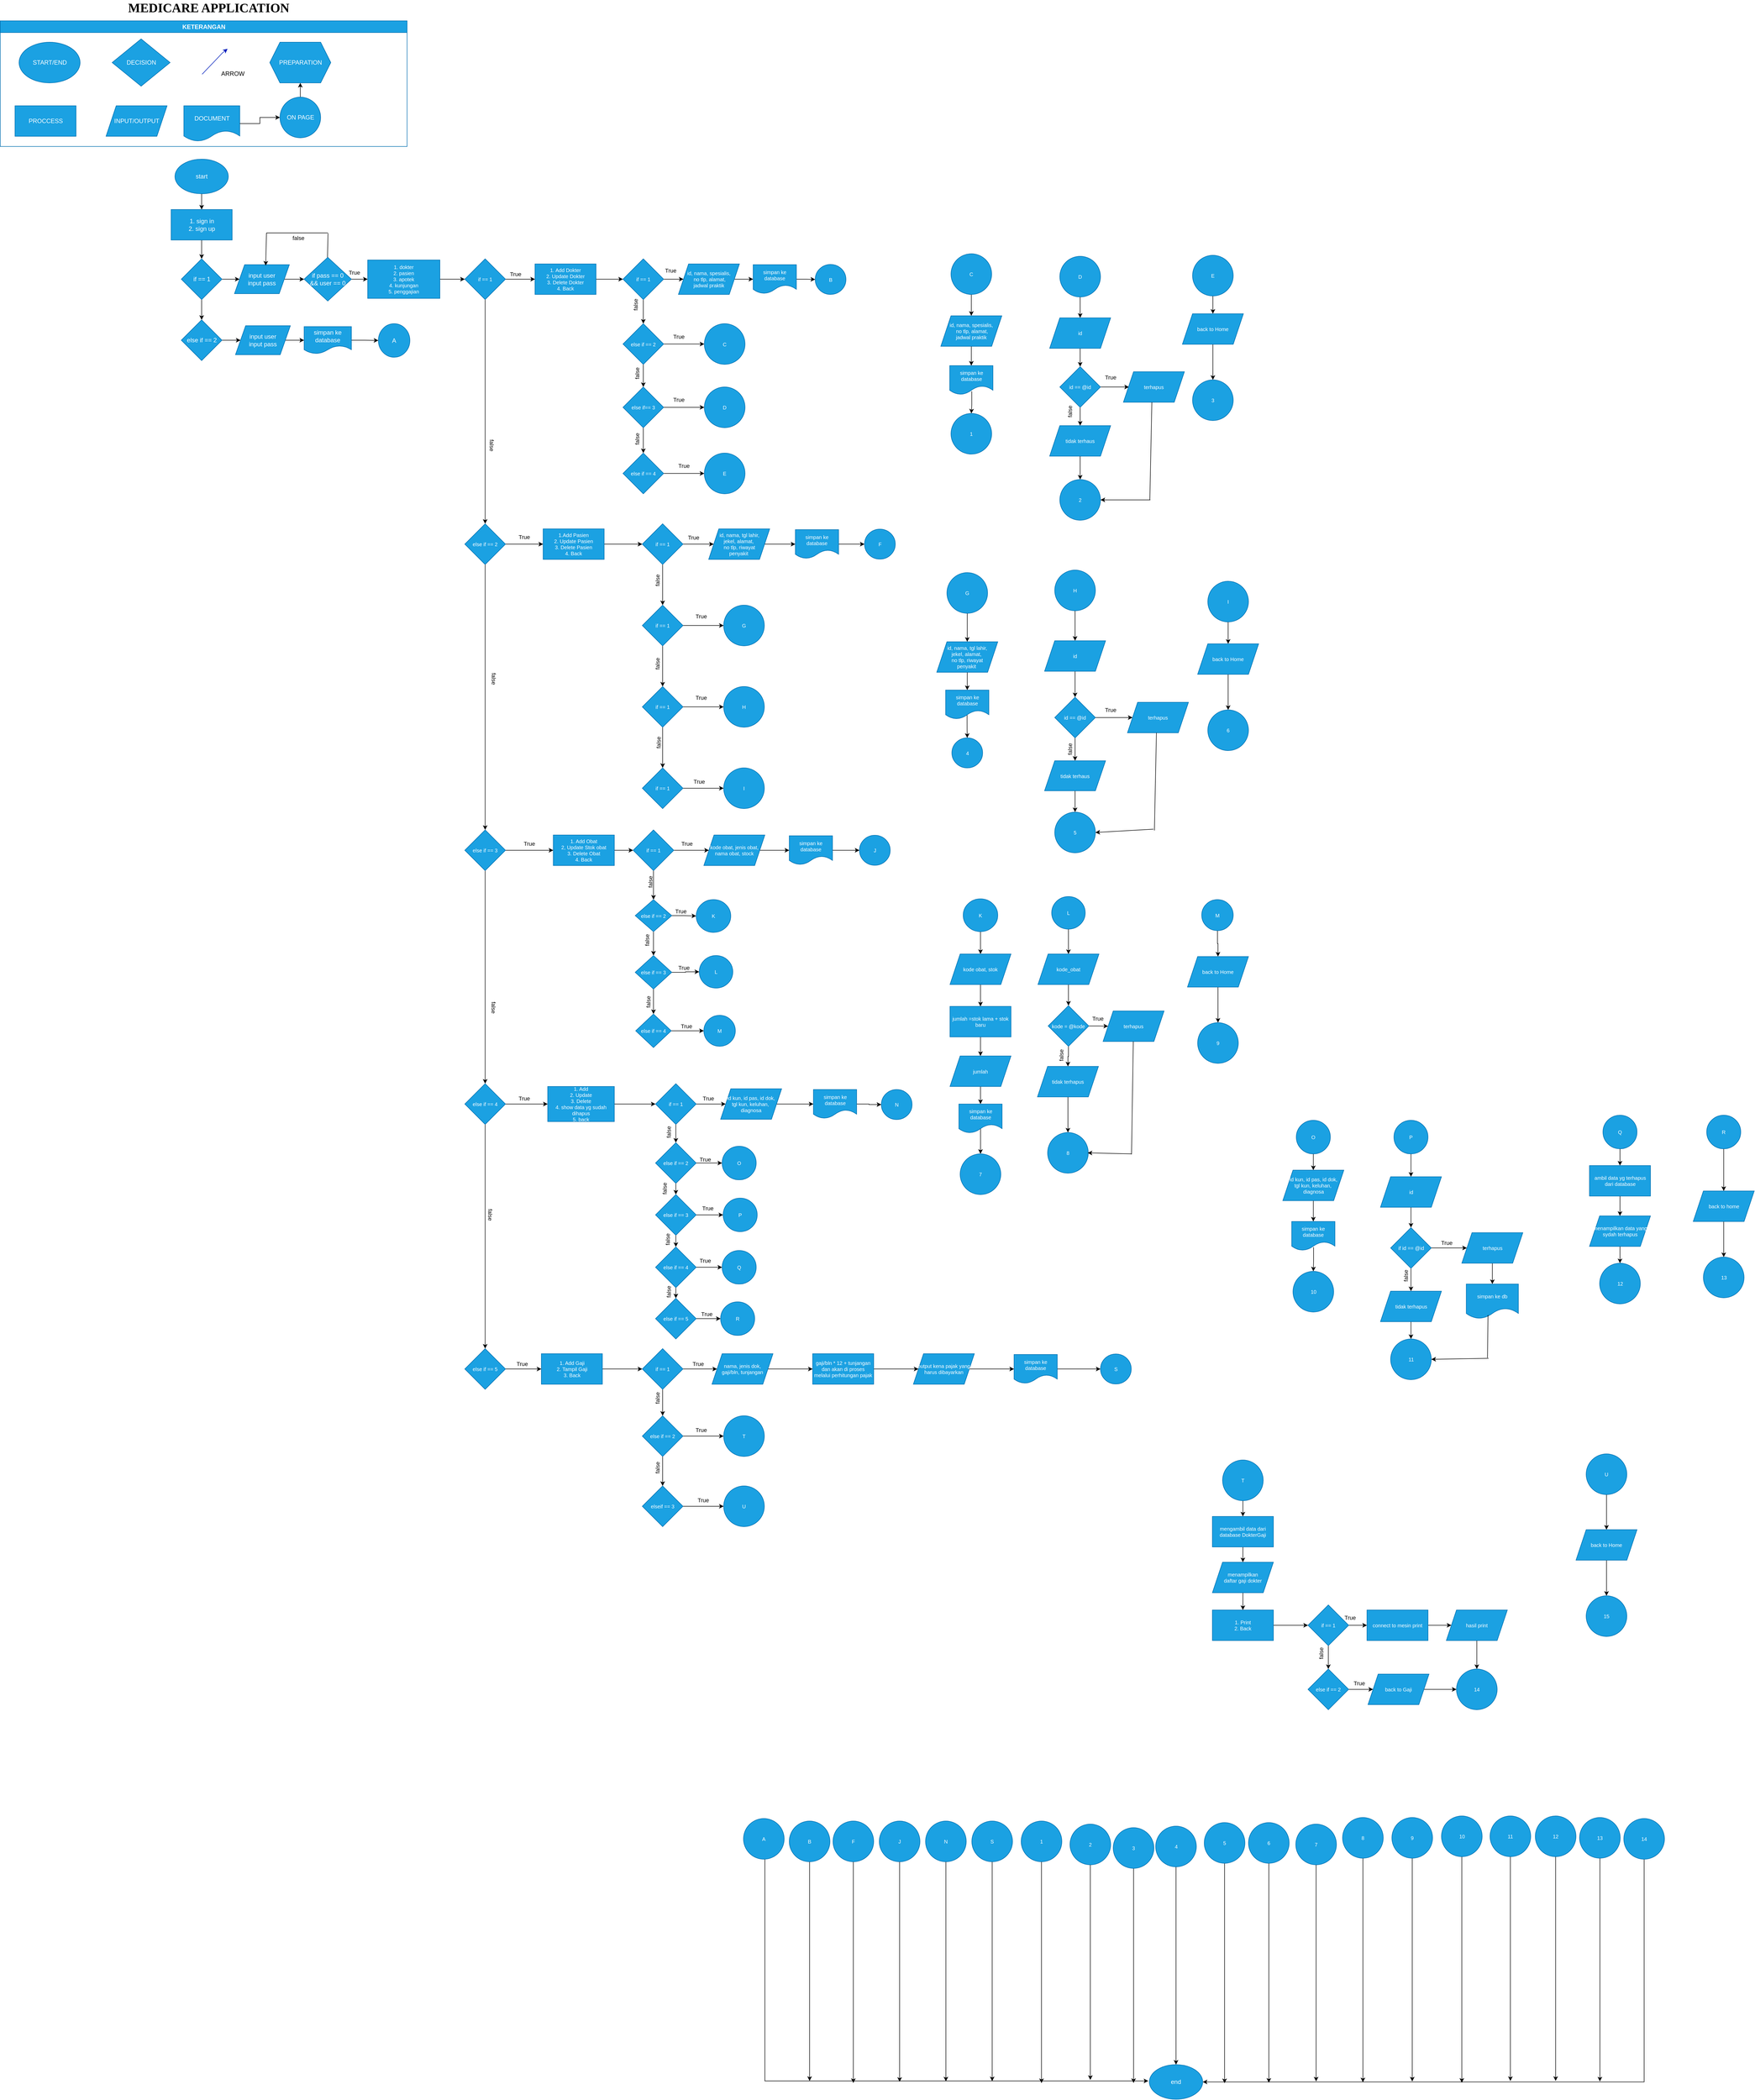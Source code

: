 <mxfile version="22.1.2" type="device">
  <diagram name="Page-1" id="42D48-TN_7htX6wBKzNq">
    <mxGraphModel dx="5180" dy="3030" grid="0" gridSize="10" guides="1" tooltips="1" connect="1" arrows="1" fold="1" page="0" pageScale="1" pageWidth="850" pageHeight="1100" background="#ffffff" math="0" shadow="0">
      <root>
        <mxCell id="0" />
        <mxCell id="1" parent="0" />
        <mxCell id="aDnWGmhMfhi_LwWL_yUe-1" value="MEDICARE APPLICATION" style="text;html=1;strokeColor=none;fillColor=none;align=center;verticalAlign=middle;whiteSpace=wrap;rounded=0;fontColor=#000000;fontFamily=Comic Sans MS;fontStyle=1;fontSize=25;" parent="1" vertex="1">
          <mxGeometry x="226" y="33" width="419" height="30" as="geometry" />
        </mxCell>
        <mxCell id="q3wO-weY8wl-fgJ9YtWS-1" value="KETERANGAN" style="swimlane;whiteSpace=wrap;html=1;rounded=0;labelBackgroundColor=none;labelBorderColor=none;strokeColor=#006EAF;align=center;verticalAlign=middle;fontFamily=Helvetica;fontSize=12;fontColor=#ffffff;fillColor=#1ba1e2;" parent="1" vertex="1">
          <mxGeometry x="25.5" y="74" width="800" height="247" as="geometry" />
        </mxCell>
        <mxCell id="q3wO-weY8wl-fgJ9YtWS-2" value="" style="edgeStyle=orthogonalEdgeStyle;rounded=0;orthogonalLoop=1;jettySize=auto;html=1;fontFamily=Helvetica;fontSize=12;fontColor=#000000;" parent="q3wO-weY8wl-fgJ9YtWS-1" source="q3wO-weY8wl-fgJ9YtWS-3" target="q3wO-weY8wl-fgJ9YtWS-4" edge="1">
          <mxGeometry relative="1" as="geometry" />
        </mxCell>
        <mxCell id="q3wO-weY8wl-fgJ9YtWS-3" value="ON PAGE" style="ellipse;whiteSpace=wrap;html=1;fillColor=#1ba1e2;strokeColor=#006EAF;fontColor=#ffffff;rounded=0;labelBackgroundColor=none;labelBorderColor=none;" parent="q3wO-weY8wl-fgJ9YtWS-1" vertex="1">
          <mxGeometry x="550" y="150" width="80" height="80" as="geometry" />
        </mxCell>
        <mxCell id="q3wO-weY8wl-fgJ9YtWS-4" value="PREPARATION" style="shape=hexagon;perimeter=hexagonPerimeter2;whiteSpace=wrap;html=1;fixedSize=1;fillColor=#1ba1e2;strokeColor=#006EAF;fontColor=#ffffff;rounded=0;labelBackgroundColor=none;labelBorderColor=none;" parent="q3wO-weY8wl-fgJ9YtWS-1" vertex="1">
          <mxGeometry x="530" y="42" width="120" height="80" as="geometry" />
        </mxCell>
        <mxCell id="q3wO-weY8wl-fgJ9YtWS-5" value="DOCUMENT" style="shape=document;whiteSpace=wrap;html=1;boundedLbl=1;rounded=0;labelBackgroundColor=none;labelBorderColor=none;strokeColor=#006EAF;align=center;verticalAlign=middle;fontFamily=Helvetica;fontSize=12;fontColor=#ffffff;fillColor=#1ba1e2;" parent="q3wO-weY8wl-fgJ9YtWS-1" vertex="1">
          <mxGeometry x="361" y="167" width="110" height="70" as="geometry" />
        </mxCell>
        <mxCell id="q3wO-weY8wl-fgJ9YtWS-6" value="" style="edgeStyle=orthogonalEdgeStyle;rounded=0;orthogonalLoop=1;jettySize=auto;html=1;fontFamily=Helvetica;fontSize=12;fontColor=#000000;" parent="q3wO-weY8wl-fgJ9YtWS-1" source="q3wO-weY8wl-fgJ9YtWS-5" target="q3wO-weY8wl-fgJ9YtWS-3" edge="1">
          <mxGeometry relative="1" as="geometry" />
        </mxCell>
        <mxCell id="q3wO-weY8wl-fgJ9YtWS-7" value="ARROW" style="text;html=1;strokeColor=none;fillColor=none;align=center;verticalAlign=middle;whiteSpace=wrap;rounded=0;fontSize=12;fontFamily=Helvetica;fontColor=#000000;" parent="q3wO-weY8wl-fgJ9YtWS-1" vertex="1">
          <mxGeometry x="427" y="89" width="60" height="30" as="geometry" />
        </mxCell>
        <mxCell id="q3wO-weY8wl-fgJ9YtWS-8" value="" style="endArrow=classic;html=1;rounded=0;fontFamily=Helvetica;fontSize=12;fontColor=#ffffff;fillColor=#0050ef;strokeColor=#001DBC;" parent="q3wO-weY8wl-fgJ9YtWS-1" edge="1">
          <mxGeometry width="50" height="50" relative="1" as="geometry">
            <mxPoint x="397" y="105" as="sourcePoint" />
            <mxPoint x="447" y="55" as="targetPoint" />
            <Array as="points">
              <mxPoint x="437" y="63" />
            </Array>
          </mxGeometry>
        </mxCell>
        <mxCell id="q3wO-weY8wl-fgJ9YtWS-9" value="DECISION" style="rhombus;whiteSpace=wrap;html=1;rounded=0;labelBackgroundColor=none;labelBorderColor=none;strokeColor=#006EAF;align=center;verticalAlign=middle;fontFamily=Helvetica;fontSize=12;fontColor=#ffffff;fillColor=#1ba1e2;" parent="q3wO-weY8wl-fgJ9YtWS-1" vertex="1">
          <mxGeometry x="220" y="35.5" width="114" height="93" as="geometry" />
        </mxCell>
        <mxCell id="q3wO-weY8wl-fgJ9YtWS-10" value="INPUT/OUTPUT" style="shape=parallelogram;perimeter=parallelogramPerimeter;whiteSpace=wrap;html=1;fixedSize=1;rounded=0;labelBackgroundColor=none;labelBorderColor=none;strokeColor=#006EAF;align=center;verticalAlign=middle;fontFamily=Helvetica;fontSize=12;fontColor=#ffffff;fillColor=#1ba1e2;" parent="q3wO-weY8wl-fgJ9YtWS-1" vertex="1">
          <mxGeometry x="208" y="167" width="120" height="60" as="geometry" />
        </mxCell>
        <mxCell id="q3wO-weY8wl-fgJ9YtWS-11" value="PROCCESS" style="rounded=0;whiteSpace=wrap;html=1;labelBackgroundColor=none;labelBorderColor=none;strokeColor=#006EAF;align=center;verticalAlign=middle;fontFamily=Helvetica;fontSize=12;fontColor=#ffffff;fillColor=#1ba1e2;" parent="q3wO-weY8wl-fgJ9YtWS-1" vertex="1">
          <mxGeometry x="29" y="167" width="120" height="60" as="geometry" />
        </mxCell>
        <mxCell id="q3wO-weY8wl-fgJ9YtWS-12" value="START/END" style="ellipse;whiteSpace=wrap;html=1;rounded=0;align=center;verticalAlign=middle;fontFamily=Helvetica;fontSize=12;fontColor=#ffffff;fillColor=#1ba1e2;labelBackgroundColor=none;labelBorderColor=none;strokeColor=#006EAF;" parent="q3wO-weY8wl-fgJ9YtWS-1" vertex="1">
          <mxGeometry x="37" y="42" width="120" height="80" as="geometry" />
        </mxCell>
        <mxCell id="q3wO-weY8wl-fgJ9YtWS-15" value="" style="edgeStyle=orthogonalEdgeStyle;shape=connector;rounded=0;orthogonalLoop=1;jettySize=auto;html=1;labelBackgroundColor=default;strokeColor=#000000;align=center;verticalAlign=middle;fontFamily=Helvetica;fontSize=11;fontColor=#000000;endArrow=classic;" parent="1" source="q3wO-weY8wl-fgJ9YtWS-13" target="q3wO-weY8wl-fgJ9YtWS-14" edge="1">
          <mxGeometry relative="1" as="geometry" />
        </mxCell>
        <mxCell id="q3wO-weY8wl-fgJ9YtWS-13" value="start" style="ellipse;whiteSpace=wrap;html=1;rounded=0;align=center;verticalAlign=middle;fontFamily=Helvetica;fontSize=12;fontColor=#ffffff;fillColor=#1ba1e2;labelBackgroundColor=none;labelBorderColor=none;strokeColor=#006EAF;" parent="1" vertex="1">
          <mxGeometry x="369" y="346" width="105" height="68" as="geometry" />
        </mxCell>
        <mxCell id="q3wO-weY8wl-fgJ9YtWS-19" value="" style="edgeStyle=orthogonalEdgeStyle;shape=connector;rounded=0;orthogonalLoop=1;jettySize=auto;html=1;labelBackgroundColor=default;strokeColor=#000000;align=center;verticalAlign=middle;fontFamily=Helvetica;fontSize=11;fontColor=#000000;endArrow=classic;" parent="1" source="q3wO-weY8wl-fgJ9YtWS-14" target="q3wO-weY8wl-fgJ9YtWS-18" edge="1">
          <mxGeometry relative="1" as="geometry" />
        </mxCell>
        <mxCell id="q3wO-weY8wl-fgJ9YtWS-14" value="1. sign in&lt;br&gt;2. sign up" style="rounded=0;whiteSpace=wrap;html=1;fillColor=#1ba1e2;strokeColor=#006EAF;fontColor=#ffffff;labelBackgroundColor=none;labelBorderColor=none;" parent="1" vertex="1">
          <mxGeometry x="361.5" y="445" width="120" height="60" as="geometry" />
        </mxCell>
        <mxCell id="q3wO-weY8wl-fgJ9YtWS-21" value="" style="edgeStyle=orthogonalEdgeStyle;shape=connector;rounded=0;orthogonalLoop=1;jettySize=auto;html=1;labelBackgroundColor=default;strokeColor=#000000;align=center;verticalAlign=middle;fontFamily=Helvetica;fontSize=11;fontColor=#000000;endArrow=classic;" parent="1" source="q3wO-weY8wl-fgJ9YtWS-18" target="q3wO-weY8wl-fgJ9YtWS-20" edge="1">
          <mxGeometry relative="1" as="geometry" />
        </mxCell>
        <mxCell id="q3wO-weY8wl-fgJ9YtWS-25" value="" style="edgeStyle=orthogonalEdgeStyle;shape=connector;rounded=0;orthogonalLoop=1;jettySize=auto;html=1;labelBackgroundColor=default;strokeColor=#000000;align=center;verticalAlign=middle;fontFamily=Helvetica;fontSize=11;fontColor=#000000;endArrow=classic;" parent="1" source="q3wO-weY8wl-fgJ9YtWS-18" target="q3wO-weY8wl-fgJ9YtWS-24" edge="1">
          <mxGeometry relative="1" as="geometry" />
        </mxCell>
        <mxCell id="q3wO-weY8wl-fgJ9YtWS-18" value="if == 1" style="rhombus;whiteSpace=wrap;html=1;fillColor=#1ba1e2;strokeColor=#006EAF;fontColor=#ffffff;rounded=0;labelBackgroundColor=none;labelBorderColor=none;" parent="1" vertex="1">
          <mxGeometry x="381.5" y="542" width="80" height="80" as="geometry" />
        </mxCell>
        <mxCell id="q3wO-weY8wl-fgJ9YtWS-37" value="" style="edgeStyle=orthogonalEdgeStyle;shape=connector;rounded=0;orthogonalLoop=1;jettySize=auto;html=1;labelBackgroundColor=default;strokeColor=#000000;align=center;verticalAlign=middle;fontFamily=Helvetica;fontSize=11;fontColor=#000000;endArrow=classic;" parent="1" source="q3wO-weY8wl-fgJ9YtWS-20" target="q3wO-weY8wl-fgJ9YtWS-36" edge="1">
          <mxGeometry relative="1" as="geometry" />
        </mxCell>
        <mxCell id="q3wO-weY8wl-fgJ9YtWS-20" value="else if == 2" style="rhombus;whiteSpace=wrap;html=1;fillColor=#1ba1e2;strokeColor=#006EAF;fontColor=#ffffff;rounded=0;labelBackgroundColor=none;labelBorderColor=none;" parent="1" vertex="1">
          <mxGeometry x="381.5" y="662" width="80" height="80" as="geometry" />
        </mxCell>
        <mxCell id="q3wO-weY8wl-fgJ9YtWS-27" value="" style="edgeStyle=orthogonalEdgeStyle;shape=connector;rounded=0;orthogonalLoop=1;jettySize=auto;html=1;labelBackgroundColor=default;strokeColor=#000000;align=center;verticalAlign=middle;fontFamily=Helvetica;fontSize=11;fontColor=#000000;endArrow=classic;" parent="1" source="q3wO-weY8wl-fgJ9YtWS-24" target="q3wO-weY8wl-fgJ9YtWS-26" edge="1">
          <mxGeometry relative="1" as="geometry" />
        </mxCell>
        <mxCell id="q3wO-weY8wl-fgJ9YtWS-24" value="input user&lt;br&gt;input pass" style="shape=parallelogram;perimeter=parallelogramPerimeter;whiteSpace=wrap;html=1;fixedSize=1;fillColor=#1ba1e2;strokeColor=#006EAF;fontColor=#ffffff;rounded=0;labelBackgroundColor=none;labelBorderColor=none;" parent="1" vertex="1">
          <mxGeometry x="486" y="553.5" width="108" height="57" as="geometry" />
        </mxCell>
        <mxCell id="q3wO-weY8wl-fgJ9YtWS-29" value="" style="edgeStyle=orthogonalEdgeStyle;shape=connector;rounded=0;orthogonalLoop=1;jettySize=auto;html=1;labelBackgroundColor=default;strokeColor=#000000;align=center;verticalAlign=middle;fontFamily=Helvetica;fontSize=11;fontColor=#000000;endArrow=classic;" parent="1" source="q3wO-weY8wl-fgJ9YtWS-26" target="q3wO-weY8wl-fgJ9YtWS-28" edge="1">
          <mxGeometry relative="1" as="geometry" />
        </mxCell>
        <mxCell id="q3wO-weY8wl-fgJ9YtWS-26" value="if pass == 0&lt;br&gt;&amp;amp;&amp;amp; user == 0" style="rhombus;whiteSpace=wrap;html=1;fillColor=#1ba1e2;strokeColor=#006EAF;fontColor=#ffffff;rounded=0;labelBackgroundColor=none;labelBorderColor=none;" parent="1" vertex="1">
          <mxGeometry x="623" y="539" width="93" height="86" as="geometry" />
        </mxCell>
        <mxCell id="q3wO-weY8wl-fgJ9YtWS-41" value="" style="edgeStyle=orthogonalEdgeStyle;shape=connector;rounded=0;orthogonalLoop=1;jettySize=auto;html=1;labelBackgroundColor=default;strokeColor=#000000;align=center;verticalAlign=middle;fontFamily=Helvetica;fontSize=11;fontColor=#000000;endArrow=classic;" parent="1" source="q3wO-weY8wl-fgJ9YtWS-28" target="q3wO-weY8wl-fgJ9YtWS-40" edge="1">
          <mxGeometry relative="1" as="geometry" />
        </mxCell>
        <mxCell id="q3wO-weY8wl-fgJ9YtWS-28" value="1. dokter&lt;br&gt;2. pasien&lt;br&gt;3. apotek&lt;br&gt;4. kunjungan&lt;br&gt;5. penggajian" style="rounded=0;whiteSpace=wrap;html=1;fillColor=#1ba1e2;strokeColor=#006EAF;fontColor=#ffffff;labelBackgroundColor=none;labelBorderColor=none;fontSize=10;" parent="1" vertex="1">
          <mxGeometry x="748" y="544.25" width="142" height="75.5" as="geometry" />
        </mxCell>
        <mxCell id="q3wO-weY8wl-fgJ9YtWS-31" value="" style="endArrow=none;html=1;rounded=0;labelBackgroundColor=default;strokeColor=#000000;align=center;verticalAlign=middle;fontFamily=Helvetica;fontSize=11;fontColor=#000000;shape=connector;" parent="1" edge="1">
          <mxGeometry width="50" height="50" relative="1" as="geometry">
            <mxPoint x="670" y="491" as="sourcePoint" />
            <mxPoint x="549" y="491" as="targetPoint" />
          </mxGeometry>
        </mxCell>
        <mxCell id="q3wO-weY8wl-fgJ9YtWS-34" value="" style="endArrow=none;html=1;rounded=0;labelBackgroundColor=default;strokeColor=#000000;align=center;verticalAlign=middle;fontFamily=Helvetica;fontSize=11;fontColor=#000000;shape=connector;" parent="1" edge="1">
          <mxGeometry width="50" height="50" relative="1" as="geometry">
            <mxPoint x="669" y="539" as="sourcePoint" />
            <mxPoint x="670" y="492" as="targetPoint" />
          </mxGeometry>
        </mxCell>
        <mxCell id="q3wO-weY8wl-fgJ9YtWS-35" value="" style="endArrow=classic;html=1;rounded=0;labelBackgroundColor=default;strokeColor=#000000;align=center;verticalAlign=middle;fontFamily=Helvetica;fontSize=11;fontColor=#000000;shape=connector;entryX=0.569;entryY=0.03;entryDx=0;entryDy=0;entryPerimeter=0;" parent="1" target="q3wO-weY8wl-fgJ9YtWS-24" edge="1">
          <mxGeometry width="50" height="50" relative="1" as="geometry">
            <mxPoint x="549" y="491" as="sourcePoint" />
            <mxPoint x="617" y="441" as="targetPoint" />
          </mxGeometry>
        </mxCell>
        <mxCell id="q3wO-weY8wl-fgJ9YtWS-39" value="" style="edgeStyle=orthogonalEdgeStyle;shape=connector;rounded=0;orthogonalLoop=1;jettySize=auto;html=1;labelBackgroundColor=default;strokeColor=#000000;align=center;verticalAlign=middle;fontFamily=Helvetica;fontSize=11;fontColor=#000000;endArrow=classic;" parent="1" source="q3wO-weY8wl-fgJ9YtWS-36" target="q3wO-weY8wl-fgJ9YtWS-38" edge="1">
          <mxGeometry relative="1" as="geometry" />
        </mxCell>
        <mxCell id="q3wO-weY8wl-fgJ9YtWS-36" value="input user&lt;br&gt;input pass" style="shape=parallelogram;perimeter=parallelogramPerimeter;whiteSpace=wrap;html=1;fixedSize=1;fillColor=#1ba1e2;strokeColor=#006EAF;fontColor=#ffffff;rounded=0;labelBackgroundColor=none;labelBorderColor=none;" parent="1" vertex="1">
          <mxGeometry x="488" y="673.5" width="108" height="57" as="geometry" />
        </mxCell>
        <mxCell id="m5cvtGp3IZujOHO0xy3D-96" value="" style="edgeStyle=orthogonalEdgeStyle;shape=connector;rounded=0;orthogonalLoop=1;jettySize=auto;html=1;labelBackgroundColor=default;strokeColor=#000000;align=center;verticalAlign=middle;fontFamily=Helvetica;fontSize=11;fontColor=#000000;endArrow=classic;" parent="1" source="q3wO-weY8wl-fgJ9YtWS-38" target="m5cvtGp3IZujOHO0xy3D-95" edge="1">
          <mxGeometry relative="1" as="geometry" />
        </mxCell>
        <mxCell id="q3wO-weY8wl-fgJ9YtWS-38" value="simpan ke database" style="shape=document;whiteSpace=wrap;html=1;boundedLbl=1;fillColor=#1ba1e2;strokeColor=#006EAF;fontColor=#ffffff;rounded=0;labelBackgroundColor=none;labelBorderColor=none;" parent="1" vertex="1">
          <mxGeometry x="623" y="675.25" width="93" height="53.5" as="geometry" />
        </mxCell>
        <mxCell id="q3wO-weY8wl-fgJ9YtWS-43" value="" style="edgeStyle=orthogonalEdgeStyle;shape=connector;rounded=0;orthogonalLoop=1;jettySize=auto;html=1;labelBackgroundColor=default;strokeColor=#000000;align=center;verticalAlign=middle;fontFamily=Helvetica;fontSize=11;fontColor=#000000;endArrow=classic;" parent="1" source="q3wO-weY8wl-fgJ9YtWS-40" target="q3wO-weY8wl-fgJ9YtWS-42" edge="1">
          <mxGeometry relative="1" as="geometry" />
        </mxCell>
        <mxCell id="q3wO-weY8wl-fgJ9YtWS-53" value="" style="edgeStyle=orthogonalEdgeStyle;shape=connector;rounded=0;orthogonalLoop=1;jettySize=auto;html=1;labelBackgroundColor=default;strokeColor=#000000;align=center;verticalAlign=middle;fontFamily=Helvetica;fontSize=11;fontColor=#000000;endArrow=classic;" parent="1" source="q3wO-weY8wl-fgJ9YtWS-40" target="q3wO-weY8wl-fgJ9YtWS-52" edge="1">
          <mxGeometry relative="1" as="geometry" />
        </mxCell>
        <mxCell id="q3wO-weY8wl-fgJ9YtWS-40" value="if == 1" style="rhombus;whiteSpace=wrap;html=1;fontSize=10;fillColor=#1ba1e2;strokeColor=#006EAF;fontColor=#ffffff;rounded=0;labelBackgroundColor=none;labelBorderColor=none;" parent="1" vertex="1">
          <mxGeometry x="939" y="542" width="80" height="80" as="geometry" />
        </mxCell>
        <mxCell id="q3wO-weY8wl-fgJ9YtWS-45" value="" style="edgeStyle=orthogonalEdgeStyle;shape=connector;rounded=0;orthogonalLoop=1;jettySize=auto;html=1;labelBackgroundColor=default;strokeColor=#000000;align=center;verticalAlign=middle;fontFamily=Helvetica;fontSize=11;fontColor=#000000;endArrow=classic;" parent="1" source="q3wO-weY8wl-fgJ9YtWS-42" target="q3wO-weY8wl-fgJ9YtWS-44" edge="1">
          <mxGeometry relative="1" as="geometry" />
        </mxCell>
        <mxCell id="q3wO-weY8wl-fgJ9YtWS-63" value="" style="edgeStyle=orthogonalEdgeStyle;shape=connector;rounded=0;orthogonalLoop=1;jettySize=auto;html=1;labelBackgroundColor=default;strokeColor=#000000;align=center;verticalAlign=middle;fontFamily=Helvetica;fontSize=11;fontColor=#000000;endArrow=classic;" parent="1" source="q3wO-weY8wl-fgJ9YtWS-42" target="q3wO-weY8wl-fgJ9YtWS-62" edge="1">
          <mxGeometry relative="1" as="geometry" />
        </mxCell>
        <mxCell id="q3wO-weY8wl-fgJ9YtWS-42" value="else if == 2" style="rhombus;whiteSpace=wrap;html=1;fontSize=10;fillColor=#1ba1e2;strokeColor=#006EAF;fontColor=#ffffff;rounded=0;labelBackgroundColor=none;labelBorderColor=none;" parent="1" vertex="1">
          <mxGeometry x="939" y="1063" width="80" height="80" as="geometry" />
        </mxCell>
        <mxCell id="q3wO-weY8wl-fgJ9YtWS-47" value="" style="edgeStyle=orthogonalEdgeStyle;shape=connector;rounded=0;orthogonalLoop=1;jettySize=auto;html=1;labelBackgroundColor=default;strokeColor=#000000;align=center;verticalAlign=middle;fontFamily=Helvetica;fontSize=11;fontColor=#000000;endArrow=classic;" parent="1" source="q3wO-weY8wl-fgJ9YtWS-44" target="q3wO-weY8wl-fgJ9YtWS-46" edge="1">
          <mxGeometry relative="1" as="geometry" />
        </mxCell>
        <mxCell id="q3wO-weY8wl-fgJ9YtWS-69" value="" style="edgeStyle=orthogonalEdgeStyle;shape=connector;rounded=0;orthogonalLoop=1;jettySize=auto;html=1;labelBackgroundColor=default;strokeColor=#000000;align=center;verticalAlign=middle;fontFamily=Helvetica;fontSize=11;fontColor=#000000;endArrow=classic;" parent="1" source="q3wO-weY8wl-fgJ9YtWS-44" target="q3wO-weY8wl-fgJ9YtWS-68" edge="1">
          <mxGeometry relative="1" as="geometry" />
        </mxCell>
        <mxCell id="q3wO-weY8wl-fgJ9YtWS-44" value="else if == 3" style="rhombus;whiteSpace=wrap;html=1;fontSize=10;fillColor=#1ba1e2;strokeColor=#006EAF;fontColor=#ffffff;rounded=0;labelBackgroundColor=none;labelBorderColor=none;" parent="1" vertex="1">
          <mxGeometry x="939" y="1665" width="80" height="80" as="geometry" />
        </mxCell>
        <mxCell id="q3wO-weY8wl-fgJ9YtWS-49" value="" style="edgeStyle=orthogonalEdgeStyle;shape=connector;rounded=0;orthogonalLoop=1;jettySize=auto;html=1;labelBackgroundColor=default;strokeColor=#000000;align=center;verticalAlign=middle;fontFamily=Helvetica;fontSize=11;fontColor=#000000;endArrow=classic;" parent="1" source="q3wO-weY8wl-fgJ9YtWS-46" target="q3wO-weY8wl-fgJ9YtWS-48" edge="1">
          <mxGeometry relative="1" as="geometry" />
        </mxCell>
        <mxCell id="q3wO-weY8wl-fgJ9YtWS-73" value="" style="edgeStyle=orthogonalEdgeStyle;shape=connector;rounded=0;orthogonalLoop=1;jettySize=auto;html=1;labelBackgroundColor=default;strokeColor=#000000;align=center;verticalAlign=middle;fontFamily=Helvetica;fontSize=11;fontColor=#000000;endArrow=classic;" parent="1" source="q3wO-weY8wl-fgJ9YtWS-46" target="q3wO-weY8wl-fgJ9YtWS-71" edge="1">
          <mxGeometry relative="1" as="geometry" />
        </mxCell>
        <mxCell id="q3wO-weY8wl-fgJ9YtWS-46" value="else if == 4" style="rhombus;whiteSpace=wrap;html=1;fontSize=10;fillColor=#1ba1e2;strokeColor=#006EAF;fontColor=#ffffff;rounded=0;labelBackgroundColor=none;labelBorderColor=none;" parent="1" vertex="1">
          <mxGeometry x="939" y="2164" width="80" height="80" as="geometry" />
        </mxCell>
        <mxCell id="q3wO-weY8wl-fgJ9YtWS-74" value="" style="edgeStyle=orthogonalEdgeStyle;shape=connector;rounded=0;orthogonalLoop=1;jettySize=auto;html=1;labelBackgroundColor=default;strokeColor=#000000;align=center;verticalAlign=middle;fontFamily=Helvetica;fontSize=11;fontColor=#000000;endArrow=classic;" parent="1" source="q3wO-weY8wl-fgJ9YtWS-48" target="q3wO-weY8wl-fgJ9YtWS-72" edge="1">
          <mxGeometry relative="1" as="geometry" />
        </mxCell>
        <mxCell id="q3wO-weY8wl-fgJ9YtWS-48" value="else if == 5" style="rhombus;whiteSpace=wrap;html=1;fontSize=10;fillColor=#1ba1e2;strokeColor=#006EAF;fontColor=#ffffff;rounded=0;labelBackgroundColor=none;labelBorderColor=none;" parent="1" vertex="1">
          <mxGeometry x="939" y="2685" width="80" height="80" as="geometry" />
        </mxCell>
        <mxCell id="q3wO-weY8wl-fgJ9YtWS-55" value="" style="edgeStyle=orthogonalEdgeStyle;shape=connector;rounded=0;orthogonalLoop=1;jettySize=auto;html=1;labelBackgroundColor=default;strokeColor=#000000;align=center;verticalAlign=middle;fontFamily=Helvetica;fontSize=11;fontColor=#000000;endArrow=classic;" parent="1" source="q3wO-weY8wl-fgJ9YtWS-52" target="q3wO-weY8wl-fgJ9YtWS-54" edge="1">
          <mxGeometry relative="1" as="geometry" />
        </mxCell>
        <mxCell id="q3wO-weY8wl-fgJ9YtWS-52" value="1. Add Dokter&lt;br&gt;2. Update Dokter&lt;br&gt;3. Delete Dokter&lt;br&gt;4. Back" style="whiteSpace=wrap;html=1;fontSize=10;fillColor=#1ba1e2;strokeColor=#006EAF;fontColor=#ffffff;rounded=0;labelBackgroundColor=none;labelBorderColor=none;" parent="1" vertex="1">
          <mxGeometry x="1077" y="552" width="120" height="60" as="geometry" />
        </mxCell>
        <mxCell id="q3wO-weY8wl-fgJ9YtWS-57" value="" style="edgeStyle=orthogonalEdgeStyle;shape=connector;rounded=0;orthogonalLoop=1;jettySize=auto;html=1;labelBackgroundColor=default;strokeColor=#000000;align=center;verticalAlign=middle;fontFamily=Helvetica;fontSize=11;fontColor=#000000;endArrow=classic;" parent="1" source="q3wO-weY8wl-fgJ9YtWS-54" target="q3wO-weY8wl-fgJ9YtWS-56" edge="1">
          <mxGeometry relative="1" as="geometry" />
        </mxCell>
        <mxCell id="edTCFLgHttURMcG9L81B-54" value="" style="edgeStyle=orthogonalEdgeStyle;shape=connector;rounded=0;orthogonalLoop=1;jettySize=auto;html=1;labelBackgroundColor=default;strokeColor=#000000;align=center;verticalAlign=middle;fontFamily=Helvetica;fontSize=11;fontColor=default;endArrow=classic;" parent="1" source="q3wO-weY8wl-fgJ9YtWS-54" target="edTCFLgHttURMcG9L81B-53" edge="1">
          <mxGeometry relative="1" as="geometry" />
        </mxCell>
        <mxCell id="q3wO-weY8wl-fgJ9YtWS-54" value="if == 1" style="rhombus;whiteSpace=wrap;html=1;fontSize=10;fillColor=#1ba1e2;strokeColor=#006EAF;fontColor=#ffffff;rounded=0;labelBackgroundColor=none;labelBorderColor=none;" parent="1" vertex="1">
          <mxGeometry x="1250" y="542" width="80" height="80" as="geometry" />
        </mxCell>
        <mxCell id="q3wO-weY8wl-fgJ9YtWS-59" value="" style="edgeStyle=orthogonalEdgeStyle;shape=connector;rounded=0;orthogonalLoop=1;jettySize=auto;html=1;labelBackgroundColor=default;strokeColor=#000000;align=center;verticalAlign=middle;fontFamily=Helvetica;fontSize=11;fontColor=#000000;endArrow=classic;" parent="1" source="q3wO-weY8wl-fgJ9YtWS-56" target="q3wO-weY8wl-fgJ9YtWS-58" edge="1">
          <mxGeometry relative="1" as="geometry" />
        </mxCell>
        <mxCell id="q3wO-weY8wl-fgJ9YtWS-56" value="id, nama, spesialis,&lt;br&gt;&amp;nbsp;no tlp, alamat,&lt;br&gt;jadwal praktik" style="shape=parallelogram;perimeter=parallelogramPerimeter;whiteSpace=wrap;html=1;fixedSize=1;fontSize=10;fillColor=#1ba1e2;strokeColor=#006EAF;fontColor=#ffffff;rounded=0;labelBackgroundColor=none;labelBorderColor=none;" parent="1" vertex="1">
          <mxGeometry x="1359" y="552" width="120" height="60" as="geometry" />
        </mxCell>
        <mxCell id="q3wO-weY8wl-fgJ9YtWS-98" value="" style="edgeStyle=orthogonalEdgeStyle;shape=connector;rounded=0;orthogonalLoop=1;jettySize=auto;html=1;labelBackgroundColor=default;strokeColor=#000000;align=center;verticalAlign=middle;fontFamily=Helvetica;fontSize=11;fontColor=#000000;endArrow=classic;" parent="1" source="q3wO-weY8wl-fgJ9YtWS-58" target="q3wO-weY8wl-fgJ9YtWS-97" edge="1">
          <mxGeometry relative="1" as="geometry" />
        </mxCell>
        <mxCell id="q3wO-weY8wl-fgJ9YtWS-58" value="simpan ke database" style="shape=document;whiteSpace=wrap;html=1;boundedLbl=1;fontSize=10;fillColor=#1ba1e2;strokeColor=#006EAF;fontColor=#ffffff;rounded=0;labelBackgroundColor=none;labelBorderColor=none;" parent="1" vertex="1">
          <mxGeometry x="1506" y="553.5" width="85" height="57" as="geometry" />
        </mxCell>
        <mxCell id="q3wO-weY8wl-fgJ9YtWS-65" value="" style="edgeStyle=orthogonalEdgeStyle;shape=connector;rounded=0;orthogonalLoop=1;jettySize=auto;html=1;labelBackgroundColor=default;strokeColor=#000000;align=center;verticalAlign=middle;fontFamily=Helvetica;fontSize=11;fontColor=#000000;endArrow=classic;" parent="1" source="q3wO-weY8wl-fgJ9YtWS-62" target="q3wO-weY8wl-fgJ9YtWS-64" edge="1">
          <mxGeometry relative="1" as="geometry" />
        </mxCell>
        <mxCell id="q3wO-weY8wl-fgJ9YtWS-62" value="1.Add Pasien&lt;br&gt;2. Update Pasien&lt;br&gt;3. Delete Pasien&lt;br&gt;4. Back" style="whiteSpace=wrap;html=1;fontSize=10;fillColor=#1ba1e2;strokeColor=#006EAF;fontColor=#ffffff;rounded=0;labelBackgroundColor=none;labelBorderColor=none;" parent="1" vertex="1">
          <mxGeometry x="1093" y="1073" width="120" height="60" as="geometry" />
        </mxCell>
        <mxCell id="q3wO-weY8wl-fgJ9YtWS-76" value="" style="edgeStyle=orthogonalEdgeStyle;shape=connector;rounded=0;orthogonalLoop=1;jettySize=auto;html=1;labelBackgroundColor=default;strokeColor=#000000;align=center;verticalAlign=middle;fontFamily=Helvetica;fontSize=11;fontColor=#000000;endArrow=classic;" parent="1" source="q3wO-weY8wl-fgJ9YtWS-64" target="q3wO-weY8wl-fgJ9YtWS-75" edge="1">
          <mxGeometry relative="1" as="geometry" />
        </mxCell>
        <mxCell id="edTCFLgHttURMcG9L81B-66" value="" style="edgeStyle=orthogonalEdgeStyle;shape=connector;rounded=0;orthogonalLoop=1;jettySize=auto;html=1;labelBackgroundColor=default;strokeColor=#000000;align=center;verticalAlign=middle;fontFamily=Helvetica;fontSize=11;fontColor=default;endArrow=classic;" parent="1" source="q3wO-weY8wl-fgJ9YtWS-64" target="edTCFLgHttURMcG9L81B-65" edge="1">
          <mxGeometry relative="1" as="geometry" />
        </mxCell>
        <mxCell id="q3wO-weY8wl-fgJ9YtWS-64" value="if == 1" style="rhombus;whiteSpace=wrap;html=1;fontSize=10;fillColor=#1ba1e2;strokeColor=#006EAF;fontColor=#ffffff;rounded=0;labelBackgroundColor=none;labelBorderColor=none;" parent="1" vertex="1">
          <mxGeometry x="1288" y="1063" width="80" height="80" as="geometry" />
        </mxCell>
        <mxCell id="q3wO-weY8wl-fgJ9YtWS-84" value="" style="edgeStyle=orthogonalEdgeStyle;shape=connector;rounded=0;orthogonalLoop=1;jettySize=auto;html=1;labelBackgroundColor=default;strokeColor=#000000;align=center;verticalAlign=middle;fontFamily=Helvetica;fontSize=11;fontColor=#000000;endArrow=classic;" parent="1" source="q3wO-weY8wl-fgJ9YtWS-68" target="q3wO-weY8wl-fgJ9YtWS-81" edge="1">
          <mxGeometry relative="1" as="geometry" />
        </mxCell>
        <mxCell id="q3wO-weY8wl-fgJ9YtWS-68" value="1. Add Obat&lt;br&gt;2, Update Stok obat&lt;br&gt;3. Delete Obat&lt;br&gt;4. Back" style="whiteSpace=wrap;html=1;fontSize=10;fillColor=#1ba1e2;strokeColor=#006EAF;fontColor=#ffffff;rounded=0;labelBackgroundColor=none;labelBorderColor=none;" parent="1" vertex="1">
          <mxGeometry x="1113" y="1675" width="120" height="60" as="geometry" />
        </mxCell>
        <mxCell id="q3wO-weY8wl-fgJ9YtWS-83" value="" style="edgeStyle=orthogonalEdgeStyle;shape=connector;rounded=0;orthogonalLoop=1;jettySize=auto;html=1;labelBackgroundColor=default;strokeColor=#000000;align=center;verticalAlign=middle;fontFamily=Helvetica;fontSize=11;fontColor=#000000;endArrow=classic;" parent="1" source="q3wO-weY8wl-fgJ9YtWS-71" target="q3wO-weY8wl-fgJ9YtWS-80" edge="1">
          <mxGeometry relative="1" as="geometry" />
        </mxCell>
        <mxCell id="q3wO-weY8wl-fgJ9YtWS-71" value="1. Add&lt;br&gt;2. Update&lt;br&gt;3. Delete&lt;br&gt;4. show data yg sudah dihapus&lt;br&gt;5. back&lt;br&gt;" style="whiteSpace=wrap;html=1;fontSize=10;fillColor=#1ba1e2;strokeColor=#006EAF;fontColor=#ffffff;rounded=0;labelBackgroundColor=none;labelBorderColor=none;" parent="1" vertex="1">
          <mxGeometry x="1102" y="2169.5" width="131" height="69" as="geometry" />
        </mxCell>
        <mxCell id="q3wO-weY8wl-fgJ9YtWS-82" value="" style="edgeStyle=orthogonalEdgeStyle;shape=connector;rounded=0;orthogonalLoop=1;jettySize=auto;html=1;labelBackgroundColor=default;strokeColor=#000000;align=center;verticalAlign=middle;fontFamily=Helvetica;fontSize=11;fontColor=#000000;endArrow=classic;" parent="1" source="q3wO-weY8wl-fgJ9YtWS-72" target="q3wO-weY8wl-fgJ9YtWS-79" edge="1">
          <mxGeometry relative="1" as="geometry" />
        </mxCell>
        <mxCell id="q3wO-weY8wl-fgJ9YtWS-72" value="1. Add Gaji&lt;br&gt;2. Tampil Gaji&lt;br&gt;3. Back" style="whiteSpace=wrap;html=1;fontSize=10;fillColor=#1ba1e2;strokeColor=#006EAF;fontColor=#ffffff;rounded=0;labelBackgroundColor=none;labelBorderColor=none;" parent="1" vertex="1">
          <mxGeometry x="1089.5" y="2695" width="120" height="60" as="geometry" />
        </mxCell>
        <mxCell id="q3wO-weY8wl-fgJ9YtWS-78" value="" style="edgeStyle=orthogonalEdgeStyle;shape=connector;rounded=0;orthogonalLoop=1;jettySize=auto;html=1;labelBackgroundColor=default;strokeColor=#000000;align=center;verticalAlign=middle;fontFamily=Helvetica;fontSize=11;fontColor=#000000;endArrow=classic;" parent="1" source="q3wO-weY8wl-fgJ9YtWS-75" target="q3wO-weY8wl-fgJ9YtWS-77" edge="1">
          <mxGeometry relative="1" as="geometry" />
        </mxCell>
        <mxCell id="q3wO-weY8wl-fgJ9YtWS-75" value="id, nama, tgl lahir, &lt;br&gt;jekel, alamat,&amp;nbsp;&lt;br&gt;no tlp, riwayat&lt;br&gt;penyakit&amp;nbsp;&lt;br&gt;" style="shape=parallelogram;perimeter=parallelogramPerimeter;whiteSpace=wrap;html=1;fixedSize=1;fontSize=10;fillColor=#1ba1e2;strokeColor=#006EAF;fontColor=#ffffff;rounded=0;labelBackgroundColor=none;labelBorderColor=none;" parent="1" vertex="1">
          <mxGeometry x="1418.5" y="1073" width="120" height="60" as="geometry" />
        </mxCell>
        <mxCell id="q3wO-weY8wl-fgJ9YtWS-103" value="" style="edgeStyle=orthogonalEdgeStyle;shape=connector;rounded=0;orthogonalLoop=1;jettySize=auto;html=1;labelBackgroundColor=default;strokeColor=#000000;align=center;verticalAlign=middle;fontFamily=Helvetica;fontSize=11;fontColor=#000000;endArrow=classic;" parent="1" source="q3wO-weY8wl-fgJ9YtWS-77" target="q3wO-weY8wl-fgJ9YtWS-101" edge="1">
          <mxGeometry relative="1" as="geometry" />
        </mxCell>
        <mxCell id="q3wO-weY8wl-fgJ9YtWS-77" value="simpan ke database" style="shape=document;whiteSpace=wrap;html=1;boundedLbl=1;fontSize=10;fillColor=#1ba1e2;strokeColor=#006EAF;fontColor=#ffffff;rounded=0;labelBackgroundColor=none;labelBorderColor=none;" parent="1" vertex="1">
          <mxGeometry x="1589" y="1074.5" width="85" height="57" as="geometry" />
        </mxCell>
        <mxCell id="q3wO-weY8wl-fgJ9YtWS-90" value="" style="edgeStyle=orthogonalEdgeStyle;shape=connector;rounded=0;orthogonalLoop=1;jettySize=auto;html=1;labelBackgroundColor=default;strokeColor=#000000;align=center;verticalAlign=middle;fontFamily=Helvetica;fontSize=11;fontColor=#000000;endArrow=classic;" parent="1" source="q3wO-weY8wl-fgJ9YtWS-79" target="q3wO-weY8wl-fgJ9YtWS-89" edge="1">
          <mxGeometry relative="1" as="geometry" />
        </mxCell>
        <mxCell id="edTCFLgHttURMcG9L81B-42" value="" style="edgeStyle=orthogonalEdgeStyle;shape=connector;rounded=0;orthogonalLoop=1;jettySize=auto;html=1;labelBackgroundColor=default;strokeColor=#000000;align=center;verticalAlign=middle;fontFamily=Helvetica;fontSize=11;fontColor=default;endArrow=classic;" parent="1" source="q3wO-weY8wl-fgJ9YtWS-79" target="edTCFLgHttURMcG9L81B-41" edge="1">
          <mxGeometry relative="1" as="geometry" />
        </mxCell>
        <mxCell id="q3wO-weY8wl-fgJ9YtWS-79" value="if == 1" style="rhombus;whiteSpace=wrap;html=1;fontSize=10;fillColor=#1ba1e2;strokeColor=#006EAF;fontColor=#ffffff;rounded=0;labelBackgroundColor=none;labelBorderColor=none;" parent="1" vertex="1">
          <mxGeometry x="1288" y="2685" width="80" height="80" as="geometry" />
        </mxCell>
        <mxCell id="q3wO-weY8wl-fgJ9YtWS-88" value="" style="edgeStyle=orthogonalEdgeStyle;shape=connector;rounded=0;orthogonalLoop=1;jettySize=auto;html=1;labelBackgroundColor=default;strokeColor=#000000;align=center;verticalAlign=middle;fontFamily=Helvetica;fontSize=11;fontColor=#000000;endArrow=classic;" parent="1" source="q3wO-weY8wl-fgJ9YtWS-80" target="q3wO-weY8wl-fgJ9YtWS-87" edge="1">
          <mxGeometry relative="1" as="geometry" />
        </mxCell>
        <mxCell id="edTCFLgHttURMcG9L81B-3" value="" style="edgeStyle=orthogonalEdgeStyle;rounded=0;orthogonalLoop=1;jettySize=auto;html=1;strokeColor=#000000;" parent="1" source="q3wO-weY8wl-fgJ9YtWS-80" target="edTCFLgHttURMcG9L81B-2" edge="1">
          <mxGeometry relative="1" as="geometry" />
        </mxCell>
        <mxCell id="q3wO-weY8wl-fgJ9YtWS-80" value="if == 1" style="rhombus;whiteSpace=wrap;html=1;fontSize=10;fillColor=#1ba1e2;strokeColor=#006EAF;fontColor=#ffffff;rounded=0;labelBackgroundColor=none;labelBorderColor=none;" parent="1" vertex="1">
          <mxGeometry x="1314" y="2164" width="80" height="80" as="geometry" />
        </mxCell>
        <mxCell id="q3wO-weY8wl-fgJ9YtWS-86" value="" style="edgeStyle=orthogonalEdgeStyle;shape=connector;rounded=0;orthogonalLoop=1;jettySize=auto;html=1;labelBackgroundColor=default;strokeColor=#000000;align=center;verticalAlign=middle;fontFamily=Helvetica;fontSize=11;fontColor=#000000;endArrow=classic;" parent="1" source="q3wO-weY8wl-fgJ9YtWS-81" target="q3wO-weY8wl-fgJ9YtWS-85" edge="1">
          <mxGeometry relative="1" as="geometry" />
        </mxCell>
        <mxCell id="edTCFLgHttURMcG9L81B-23" value="" style="edgeStyle=orthogonalEdgeStyle;rounded=0;orthogonalLoop=1;jettySize=auto;html=1;strokeColor=#000000;" parent="1" source="q3wO-weY8wl-fgJ9YtWS-81" target="edTCFLgHttURMcG9L81B-22" edge="1">
          <mxGeometry relative="1" as="geometry" />
        </mxCell>
        <mxCell id="q3wO-weY8wl-fgJ9YtWS-81" value="if == 1" style="rhombus;whiteSpace=wrap;html=1;fontSize=10;fillColor=#1ba1e2;strokeColor=#006EAF;fontColor=#ffffff;rounded=0;labelBackgroundColor=none;labelBorderColor=none;" parent="1" vertex="1">
          <mxGeometry x="1270" y="1665" width="80" height="80" as="geometry" />
        </mxCell>
        <mxCell id="q3wO-weY8wl-fgJ9YtWS-96" value="" style="edgeStyle=orthogonalEdgeStyle;shape=connector;rounded=0;orthogonalLoop=1;jettySize=auto;html=1;labelBackgroundColor=default;strokeColor=#000000;align=center;verticalAlign=middle;fontFamily=Helvetica;fontSize=11;fontColor=#000000;endArrow=classic;" parent="1" source="q3wO-weY8wl-fgJ9YtWS-85" target="q3wO-weY8wl-fgJ9YtWS-93" edge="1">
          <mxGeometry relative="1" as="geometry" />
        </mxCell>
        <mxCell id="q3wO-weY8wl-fgJ9YtWS-85" value="kode obat, jenis obat, nama obat, stock" style="shape=parallelogram;perimeter=parallelogramPerimeter;whiteSpace=wrap;html=1;fixedSize=1;fontSize=10;fillColor=#1ba1e2;strokeColor=#006EAF;fontColor=#ffffff;rounded=0;labelBackgroundColor=none;labelBorderColor=none;" parent="1" vertex="1">
          <mxGeometry x="1409" y="1675" width="120" height="60" as="geometry" />
        </mxCell>
        <mxCell id="q3wO-weY8wl-fgJ9YtWS-95" value="" style="edgeStyle=orthogonalEdgeStyle;shape=connector;rounded=0;orthogonalLoop=1;jettySize=auto;html=1;labelBackgroundColor=default;strokeColor=#000000;align=center;verticalAlign=middle;fontFamily=Helvetica;fontSize=11;fontColor=#000000;endArrow=classic;" parent="1" source="q3wO-weY8wl-fgJ9YtWS-87" target="q3wO-weY8wl-fgJ9YtWS-92" edge="1">
          <mxGeometry relative="1" as="geometry" />
        </mxCell>
        <mxCell id="q3wO-weY8wl-fgJ9YtWS-87" value="id kun, id pas, id dok,&lt;br&gt;tgl kun, keluhan,&amp;nbsp;&lt;br&gt;diagnosa" style="shape=parallelogram;perimeter=parallelogramPerimeter;whiteSpace=wrap;html=1;fixedSize=1;fontSize=10;fillColor=#1ba1e2;strokeColor=#006EAF;fontColor=#ffffff;rounded=0;labelBackgroundColor=none;labelBorderColor=none;" parent="1" vertex="1">
          <mxGeometry x="1442" y="2174" width="120" height="60" as="geometry" />
        </mxCell>
        <mxCell id="m5cvtGp3IZujOHO0xy3D-111" value="" style="edgeStyle=orthogonalEdgeStyle;shape=connector;rounded=0;orthogonalLoop=1;jettySize=auto;html=1;labelBackgroundColor=default;strokeColor=#000000;align=center;verticalAlign=middle;fontFamily=Helvetica;fontSize=11;fontColor=#000000;endArrow=classic;" parent="1" source="q3wO-weY8wl-fgJ9YtWS-89" target="m5cvtGp3IZujOHO0xy3D-110" edge="1">
          <mxGeometry relative="1" as="geometry" />
        </mxCell>
        <mxCell id="q3wO-weY8wl-fgJ9YtWS-89" value="nama, jenis dok, &lt;br&gt;gaji/bln, tunjangan" style="shape=parallelogram;perimeter=parallelogramPerimeter;whiteSpace=wrap;html=1;fixedSize=1;fontSize=10;fillColor=#1ba1e2;strokeColor=#006EAF;fontColor=#ffffff;rounded=0;labelBackgroundColor=none;labelBorderColor=none;" parent="1" vertex="1">
          <mxGeometry x="1425" y="2695" width="120" height="60" as="geometry" />
        </mxCell>
        <mxCell id="q3wO-weY8wl-fgJ9YtWS-106" value="" style="edgeStyle=orthogonalEdgeStyle;shape=connector;rounded=0;orthogonalLoop=1;jettySize=auto;html=1;labelBackgroundColor=default;strokeColor=#000000;align=center;verticalAlign=middle;fontFamily=Helvetica;fontSize=11;fontColor=#000000;endArrow=classic;" parent="1" source="q3wO-weY8wl-fgJ9YtWS-91" target="q3wO-weY8wl-fgJ9YtWS-102" edge="1">
          <mxGeometry relative="1" as="geometry" />
        </mxCell>
        <mxCell id="q3wO-weY8wl-fgJ9YtWS-91" value="simpan ke database" style="shape=document;whiteSpace=wrap;html=1;boundedLbl=1;fontSize=10;fillColor=#1ba1e2;strokeColor=#006EAF;fontColor=#ffffff;rounded=0;labelBackgroundColor=none;labelBorderColor=none;" parent="1" vertex="1">
          <mxGeometry x="2019" y="2696.5" width="85" height="57" as="geometry" />
        </mxCell>
        <mxCell id="q3wO-weY8wl-fgJ9YtWS-105" value="" style="edgeStyle=orthogonalEdgeStyle;shape=connector;rounded=0;orthogonalLoop=1;jettySize=auto;html=1;labelBackgroundColor=default;strokeColor=#000000;align=center;verticalAlign=middle;fontFamily=Helvetica;fontSize=11;fontColor=#000000;endArrow=classic;" parent="1" source="q3wO-weY8wl-fgJ9YtWS-92" target="q3wO-weY8wl-fgJ9YtWS-99" edge="1">
          <mxGeometry relative="1" as="geometry" />
        </mxCell>
        <mxCell id="q3wO-weY8wl-fgJ9YtWS-92" value="simpan ke database" style="shape=document;whiteSpace=wrap;html=1;boundedLbl=1;fontSize=10;fillColor=#1ba1e2;strokeColor=#006EAF;fontColor=#ffffff;rounded=0;labelBackgroundColor=none;labelBorderColor=none;" parent="1" vertex="1">
          <mxGeometry x="1624.5" y="2175.5" width="85" height="57" as="geometry" />
        </mxCell>
        <mxCell id="q3wO-weY8wl-fgJ9YtWS-104" value="" style="edgeStyle=orthogonalEdgeStyle;shape=connector;rounded=0;orthogonalLoop=1;jettySize=auto;html=1;labelBackgroundColor=default;strokeColor=#000000;align=center;verticalAlign=middle;fontFamily=Helvetica;fontSize=11;fontColor=#000000;endArrow=classic;" parent="1" source="q3wO-weY8wl-fgJ9YtWS-93" target="q3wO-weY8wl-fgJ9YtWS-100" edge="1">
          <mxGeometry relative="1" as="geometry" />
        </mxCell>
        <mxCell id="q3wO-weY8wl-fgJ9YtWS-93" value="simpan ke database" style="shape=document;whiteSpace=wrap;html=1;boundedLbl=1;fontSize=10;fillColor=#1ba1e2;strokeColor=#006EAF;fontColor=#ffffff;rounded=0;labelBackgroundColor=none;labelBorderColor=none;" parent="1" vertex="1">
          <mxGeometry x="1577" y="1676.5" width="85" height="57" as="geometry" />
        </mxCell>
        <mxCell id="q3wO-weY8wl-fgJ9YtWS-97" value="B" style="ellipse;whiteSpace=wrap;html=1;fontSize=10;fillColor=#1ba1e2;strokeColor=#006EAF;fontColor=#ffffff;rounded=0;labelBackgroundColor=none;labelBorderColor=none;" parent="1" vertex="1">
          <mxGeometry x="1628" y="553" width="60.5" height="59" as="geometry" />
        </mxCell>
        <mxCell id="q3wO-weY8wl-fgJ9YtWS-99" value="N" style="ellipse;whiteSpace=wrap;html=1;fontSize=10;fillColor=#1ba1e2;strokeColor=#006EAF;fontColor=#ffffff;rounded=0;labelBackgroundColor=none;labelBorderColor=none;" parent="1" vertex="1">
          <mxGeometry x="1758" y="2175.5" width="60.5" height="59" as="geometry" />
        </mxCell>
        <mxCell id="q3wO-weY8wl-fgJ9YtWS-100" value="J" style="ellipse;whiteSpace=wrap;html=1;fontSize=10;fillColor=#1ba1e2;strokeColor=#006EAF;fontColor=#ffffff;rounded=0;labelBackgroundColor=none;labelBorderColor=none;" parent="1" vertex="1">
          <mxGeometry x="1715" y="1675.5" width="60.5" height="59" as="geometry" />
        </mxCell>
        <mxCell id="q3wO-weY8wl-fgJ9YtWS-101" value="F" style="ellipse;whiteSpace=wrap;html=1;fontSize=10;fillColor=#1ba1e2;strokeColor=#006EAF;fontColor=#ffffff;rounded=0;labelBackgroundColor=none;labelBorderColor=none;" parent="1" vertex="1">
          <mxGeometry x="1725" y="1073.5" width="60.5" height="59" as="geometry" />
        </mxCell>
        <mxCell id="q3wO-weY8wl-fgJ9YtWS-102" value="S" style="ellipse;whiteSpace=wrap;html=1;fontSize=10;fillColor=#1ba1e2;strokeColor=#006EAF;fontColor=#ffffff;rounded=0;labelBackgroundColor=none;labelBorderColor=none;" parent="1" vertex="1">
          <mxGeometry x="2189" y="2695.5" width="60.5" height="59" as="geometry" />
        </mxCell>
        <mxCell id="m5cvtGp3IZujOHO0xy3D-95" value="A" style="ellipse;whiteSpace=wrap;html=1;fillColor=#1ba1e2;strokeColor=#006EAF;fontColor=#ffffff;rounded=0;labelBackgroundColor=none;labelBorderColor=none;" parent="1" vertex="1">
          <mxGeometry x="769" y="669.5" width="62" height="66" as="geometry" />
        </mxCell>
        <mxCell id="m5cvtGp3IZujOHO0xy3D-113" value="" style="edgeStyle=orthogonalEdgeStyle;shape=connector;rounded=0;orthogonalLoop=1;jettySize=auto;html=1;labelBackgroundColor=default;strokeColor=#000000;align=center;verticalAlign=middle;fontFamily=Helvetica;fontSize=11;fontColor=#000000;endArrow=classic;" parent="1" source="m5cvtGp3IZujOHO0xy3D-110" target="m5cvtGp3IZujOHO0xy3D-112" edge="1">
          <mxGeometry relative="1" as="geometry" />
        </mxCell>
        <mxCell id="m5cvtGp3IZujOHO0xy3D-110" value="gaji/bln * 12 + tunjangan&lt;br&gt;dan akan di proses melalui perhitungan pajak" style="rounded=0;whiteSpace=wrap;html=1;fontSize=10;fillColor=#1ba1e2;strokeColor=#006EAF;fontColor=#ffffff;labelBackgroundColor=none;labelBorderColor=none;" parent="1" vertex="1">
          <mxGeometry x="1623" y="2695" width="120" height="60" as="geometry" />
        </mxCell>
        <mxCell id="m5cvtGp3IZujOHO0xy3D-114" value="" style="edgeStyle=orthogonalEdgeStyle;shape=connector;rounded=0;orthogonalLoop=1;jettySize=auto;html=1;labelBackgroundColor=default;strokeColor=#000000;align=center;verticalAlign=middle;fontFamily=Helvetica;fontSize=11;fontColor=#000000;endArrow=classic;" parent="1" source="m5cvtGp3IZujOHO0xy3D-112" target="q3wO-weY8wl-fgJ9YtWS-91" edge="1">
          <mxGeometry relative="1" as="geometry" />
        </mxCell>
        <mxCell id="m5cvtGp3IZujOHO0xy3D-112" value="output kena pajak yang harus dibayarkan" style="shape=parallelogram;perimeter=parallelogramPerimeter;whiteSpace=wrap;html=1;fixedSize=1;fontSize=10;fillColor=#1ba1e2;strokeColor=#006EAF;fontColor=#ffffff;rounded=0;labelBackgroundColor=none;labelBorderColor=none;" parent="1" vertex="1">
          <mxGeometry x="1821" y="2695" width="120" height="60" as="geometry" />
        </mxCell>
        <mxCell id="edTCFLgHttURMcG9L81B-5" value="" style="edgeStyle=orthogonalEdgeStyle;rounded=0;orthogonalLoop=1;jettySize=auto;html=1;strokeColor=#000000;" parent="1" source="edTCFLgHttURMcG9L81B-2" target="edTCFLgHttURMcG9L81B-4" edge="1">
          <mxGeometry relative="1" as="geometry" />
        </mxCell>
        <mxCell id="edTCFLgHttURMcG9L81B-12" value="" style="edgeStyle=orthogonalEdgeStyle;rounded=0;orthogonalLoop=1;jettySize=auto;html=1;strokeColor=#000000;" parent="1" source="edTCFLgHttURMcG9L81B-2" target="edTCFLgHttURMcG9L81B-11" edge="1">
          <mxGeometry relative="1" as="geometry" />
        </mxCell>
        <mxCell id="edTCFLgHttURMcG9L81B-2" value="else if == 2" style="rhombus;whiteSpace=wrap;html=1;fontSize=10;fillColor=#1ba1e2;strokeColor=#006EAF;fontColor=#ffffff;rounded=0;labelBackgroundColor=none;labelBorderColor=none;" parent="1" vertex="1">
          <mxGeometry x="1314" y="2280" width="80" height="80" as="geometry" />
        </mxCell>
        <mxCell id="edTCFLgHttURMcG9L81B-7" value="" style="edgeStyle=orthogonalEdgeStyle;rounded=0;orthogonalLoop=1;jettySize=auto;html=1;strokeColor=#000000;" parent="1" source="edTCFLgHttURMcG9L81B-4" target="edTCFLgHttURMcG9L81B-6" edge="1">
          <mxGeometry relative="1" as="geometry" />
        </mxCell>
        <mxCell id="edTCFLgHttURMcG9L81B-19" value="" style="edgeStyle=orthogonalEdgeStyle;rounded=0;orthogonalLoop=1;jettySize=auto;html=1;strokeColor=#000000;" parent="1" source="edTCFLgHttURMcG9L81B-4" target="edTCFLgHttURMcG9L81B-16" edge="1">
          <mxGeometry relative="1" as="geometry" />
        </mxCell>
        <mxCell id="edTCFLgHttURMcG9L81B-4" value="else if == 3" style="rhombus;whiteSpace=wrap;html=1;fontSize=10;fillColor=#1ba1e2;strokeColor=#006EAF;fontColor=#ffffff;rounded=0;labelBackgroundColor=none;labelBorderColor=none;" parent="1" vertex="1">
          <mxGeometry x="1314" y="2382" width="80" height="80" as="geometry" />
        </mxCell>
        <mxCell id="edTCFLgHttURMcG9L81B-10" value="" style="edgeStyle=orthogonalEdgeStyle;rounded=0;orthogonalLoop=1;jettySize=auto;html=1;strokeColor=#000000;" parent="1" source="edTCFLgHttURMcG9L81B-6" target="edTCFLgHttURMcG9L81B-9" edge="1">
          <mxGeometry relative="1" as="geometry" />
        </mxCell>
        <mxCell id="edTCFLgHttURMcG9L81B-20" value="" style="edgeStyle=orthogonalEdgeStyle;rounded=0;orthogonalLoop=1;jettySize=auto;html=1;strokeColor=#000000;" parent="1" source="edTCFLgHttURMcG9L81B-6" target="edTCFLgHttURMcG9L81B-17" edge="1">
          <mxGeometry relative="1" as="geometry" />
        </mxCell>
        <mxCell id="edTCFLgHttURMcG9L81B-6" value="else if == 4" style="rhombus;whiteSpace=wrap;html=1;fontSize=10;fillColor=#1ba1e2;strokeColor=#006EAF;fontColor=#ffffff;rounded=0;labelBackgroundColor=none;labelBorderColor=none;" parent="1" vertex="1">
          <mxGeometry x="1314" y="2485" width="80" height="80" as="geometry" />
        </mxCell>
        <mxCell id="edTCFLgHttURMcG9L81B-21" value="" style="edgeStyle=orthogonalEdgeStyle;rounded=0;orthogonalLoop=1;jettySize=auto;html=1;strokeColor=#000000;" parent="1" source="edTCFLgHttURMcG9L81B-9" target="edTCFLgHttURMcG9L81B-18" edge="1">
          <mxGeometry relative="1" as="geometry" />
        </mxCell>
        <mxCell id="edTCFLgHttURMcG9L81B-9" value="else if == 5" style="rhombus;whiteSpace=wrap;html=1;fontSize=10;fillColor=#1ba1e2;strokeColor=#006EAF;fontColor=#ffffff;rounded=0;labelBackgroundColor=none;labelBorderColor=none;" parent="1" vertex="1">
          <mxGeometry x="1314" y="2586" width="80" height="80" as="geometry" />
        </mxCell>
        <mxCell id="edTCFLgHttURMcG9L81B-11" value="O" style="ellipse;whiteSpace=wrap;html=1;fontSize=10;fillColor=#1ba1e2;strokeColor=#006EAF;fontColor=#ffffff;rounded=0;labelBackgroundColor=none;labelBorderColor=none;" parent="1" vertex="1">
          <mxGeometry x="1445" y="2287" width="67" height="66" as="geometry" />
        </mxCell>
        <mxCell id="edTCFLgHttURMcG9L81B-16" value="P" style="ellipse;whiteSpace=wrap;html=1;fontSize=10;fillColor=#1ba1e2;strokeColor=#006EAF;fontColor=#ffffff;rounded=0;labelBackgroundColor=none;labelBorderColor=none;" parent="1" vertex="1">
          <mxGeometry x="1447" y="2389" width="67" height="66" as="geometry" />
        </mxCell>
        <mxCell id="edTCFLgHttURMcG9L81B-17" value="Q" style="ellipse;whiteSpace=wrap;html=1;fontSize=10;fillColor=#1ba1e2;strokeColor=#006EAF;fontColor=#ffffff;rounded=0;labelBackgroundColor=none;labelBorderColor=none;" parent="1" vertex="1">
          <mxGeometry x="1445" y="2492" width="67" height="66" as="geometry" />
        </mxCell>
        <mxCell id="edTCFLgHttURMcG9L81B-18" value="R" style="ellipse;whiteSpace=wrap;html=1;fontSize=10;fillColor=#1ba1e2;strokeColor=#006EAF;fontColor=#ffffff;rounded=0;labelBackgroundColor=none;labelBorderColor=none;" parent="1" vertex="1">
          <mxGeometry x="1442" y="2593" width="67" height="66" as="geometry" />
        </mxCell>
        <mxCell id="edTCFLgHttURMcG9L81B-25" value="" style="edgeStyle=orthogonalEdgeStyle;rounded=0;orthogonalLoop=1;jettySize=auto;html=1;strokeColor=#000000;" parent="1" source="edTCFLgHttURMcG9L81B-22" target="edTCFLgHttURMcG9L81B-24" edge="1">
          <mxGeometry relative="1" as="geometry" />
        </mxCell>
        <mxCell id="edTCFLgHttURMcG9L81B-36" value="" style="edgeStyle=orthogonalEdgeStyle;shape=connector;rounded=0;orthogonalLoop=1;jettySize=auto;html=1;labelBackgroundColor=default;strokeColor=#000000;align=center;verticalAlign=middle;fontFamily=Helvetica;fontSize=11;fontColor=default;endArrow=classic;" parent="1" source="edTCFLgHttURMcG9L81B-22" target="edTCFLgHttURMcG9L81B-35" edge="1">
          <mxGeometry relative="1" as="geometry" />
        </mxCell>
        <mxCell id="edTCFLgHttURMcG9L81B-22" value="else if == 2" style="rhombus;whiteSpace=wrap;html=1;fontSize=10;fillColor=#1ba1e2;strokeColor=#006EAF;fontColor=#ffffff;rounded=0;labelBackgroundColor=none;labelBorderColor=none;" parent="1" vertex="1">
          <mxGeometry x="1274" y="1802" width="72" height="63" as="geometry" />
        </mxCell>
        <mxCell id="edTCFLgHttURMcG9L81B-28" value="" style="edgeStyle=orthogonalEdgeStyle;shape=connector;rounded=0;orthogonalLoop=1;jettySize=auto;html=1;labelBackgroundColor=default;strokeColor=#000000;align=center;verticalAlign=middle;fontFamily=Helvetica;fontSize=11;fontColor=default;endArrow=classic;" parent="1" source="edTCFLgHttURMcG9L81B-24" target="edTCFLgHttURMcG9L81B-27" edge="1">
          <mxGeometry relative="1" as="geometry" />
        </mxCell>
        <mxCell id="edTCFLgHttURMcG9L81B-38" value="" style="edgeStyle=orthogonalEdgeStyle;shape=connector;rounded=0;orthogonalLoop=1;jettySize=auto;html=1;labelBackgroundColor=default;strokeColor=#000000;align=center;verticalAlign=middle;fontFamily=Helvetica;fontSize=11;fontColor=default;endArrow=classic;" parent="1" source="edTCFLgHttURMcG9L81B-24" target="edTCFLgHttURMcG9L81B-37" edge="1">
          <mxGeometry relative="1" as="geometry" />
        </mxCell>
        <mxCell id="edTCFLgHttURMcG9L81B-24" value="else if == 3" style="rhombus;whiteSpace=wrap;html=1;fontSize=10;fillColor=#1ba1e2;strokeColor=#006EAF;fontColor=#ffffff;rounded=0;labelBackgroundColor=none;labelBorderColor=none;direction=south;" parent="1" vertex="1">
          <mxGeometry x="1274" y="1912" width="72" height="66" as="geometry" />
        </mxCell>
        <mxCell id="edTCFLgHttURMcG9L81B-40" value="" style="edgeStyle=orthogonalEdgeStyle;shape=connector;rounded=0;orthogonalLoop=1;jettySize=auto;html=1;labelBackgroundColor=default;strokeColor=#000000;align=center;verticalAlign=middle;fontFamily=Helvetica;fontSize=11;fontColor=default;endArrow=classic;" parent="1" source="edTCFLgHttURMcG9L81B-27" target="edTCFLgHttURMcG9L81B-39" edge="1">
          <mxGeometry relative="1" as="geometry" />
        </mxCell>
        <mxCell id="edTCFLgHttURMcG9L81B-27" value="else if == 4" style="rhombus;whiteSpace=wrap;html=1;fontSize=10;fillColor=#1ba1e2;strokeColor=#006EAF;fontColor=#ffffff;rounded=0;labelBackgroundColor=none;labelBorderColor=none;direction=south;" parent="1" vertex="1">
          <mxGeometry x="1275" y="2027" width="70" height="66" as="geometry" />
        </mxCell>
        <mxCell id="edTCFLgHttURMcG9L81B-35" value="K" style="ellipse;whiteSpace=wrap;html=1;fontSize=10;fillColor=#1ba1e2;strokeColor=#006EAF;fontColor=#ffffff;rounded=0;labelBackgroundColor=none;labelBorderColor=none;" parent="1" vertex="1">
          <mxGeometry x="1394" y="1802" width="68" height="64.5" as="geometry" />
        </mxCell>
        <mxCell id="edTCFLgHttURMcG9L81B-37" value="L" style="ellipse;whiteSpace=wrap;html=1;fontSize=10;fillColor=#1ba1e2;strokeColor=#006EAF;fontColor=#ffffff;rounded=0;labelBackgroundColor=none;labelBorderColor=none;" parent="1" vertex="1">
          <mxGeometry x="1400" y="1912" width="66" height="64" as="geometry" />
        </mxCell>
        <mxCell id="edTCFLgHttURMcG9L81B-39" value="M" style="ellipse;whiteSpace=wrap;html=1;fontSize=10;fillColor=#1ba1e2;strokeColor=#006EAF;fontColor=#ffffff;rounded=0;labelBackgroundColor=none;labelBorderColor=none;" parent="1" vertex="1">
          <mxGeometry x="1409" y="2029.5" width="62" height="61" as="geometry" />
        </mxCell>
        <mxCell id="edTCFLgHttURMcG9L81B-44" value="" style="edgeStyle=orthogonalEdgeStyle;shape=connector;rounded=0;orthogonalLoop=1;jettySize=auto;html=1;labelBackgroundColor=default;strokeColor=#000000;align=center;verticalAlign=middle;fontFamily=Helvetica;fontSize=11;fontColor=default;endArrow=classic;" parent="1" source="edTCFLgHttURMcG9L81B-41" target="edTCFLgHttURMcG9L81B-43" edge="1">
          <mxGeometry relative="1" as="geometry" />
        </mxCell>
        <mxCell id="edTCFLgHttURMcG9L81B-48" value="" style="edgeStyle=orthogonalEdgeStyle;shape=connector;rounded=0;orthogonalLoop=1;jettySize=auto;html=1;labelBackgroundColor=default;strokeColor=#000000;align=center;verticalAlign=middle;fontFamily=Helvetica;fontSize=11;fontColor=default;endArrow=classic;" parent="1" source="edTCFLgHttURMcG9L81B-41" target="edTCFLgHttURMcG9L81B-47" edge="1">
          <mxGeometry relative="1" as="geometry" />
        </mxCell>
        <mxCell id="edTCFLgHttURMcG9L81B-41" value="else if == 2" style="rhombus;whiteSpace=wrap;html=1;fontSize=10;fillColor=#1ba1e2;strokeColor=#006EAF;fontColor=#ffffff;rounded=0;labelBackgroundColor=none;labelBorderColor=none;" parent="1" vertex="1">
          <mxGeometry x="1288" y="2817" width="80" height="80" as="geometry" />
        </mxCell>
        <mxCell id="edTCFLgHttURMcG9L81B-50" value="" style="edgeStyle=orthogonalEdgeStyle;shape=connector;rounded=0;orthogonalLoop=1;jettySize=auto;html=1;labelBackgroundColor=default;strokeColor=#000000;align=center;verticalAlign=middle;fontFamily=Helvetica;fontSize=11;fontColor=default;endArrow=classic;" parent="1" source="edTCFLgHttURMcG9L81B-43" target="edTCFLgHttURMcG9L81B-49" edge="1">
          <mxGeometry relative="1" as="geometry" />
        </mxCell>
        <mxCell id="edTCFLgHttURMcG9L81B-43" value="elseif == 3" style="rhombus;whiteSpace=wrap;html=1;fontSize=10;fillColor=#1ba1e2;strokeColor=#006EAF;fontColor=#ffffff;rounded=0;labelBackgroundColor=none;labelBorderColor=none;" parent="1" vertex="1">
          <mxGeometry x="1288" y="2955" width="80" height="80" as="geometry" />
        </mxCell>
        <mxCell id="edTCFLgHttURMcG9L81B-47" value="T" style="ellipse;whiteSpace=wrap;html=1;fontSize=10;fillColor=#1ba1e2;strokeColor=#006EAF;fontColor=#ffffff;rounded=0;labelBackgroundColor=none;labelBorderColor=none;" parent="1" vertex="1">
          <mxGeometry x="1448" y="2817" width="80" height="80" as="geometry" />
        </mxCell>
        <mxCell id="edTCFLgHttURMcG9L81B-49" value="U" style="ellipse;whiteSpace=wrap;html=1;fontSize=10;fillColor=#1ba1e2;strokeColor=#006EAF;fontColor=#ffffff;rounded=0;labelBackgroundColor=none;labelBorderColor=none;" parent="1" vertex="1">
          <mxGeometry x="1448" y="2955" width="80" height="80" as="geometry" />
        </mxCell>
        <mxCell id="edTCFLgHttURMcG9L81B-56" value="" style="edgeStyle=orthogonalEdgeStyle;shape=connector;rounded=0;orthogonalLoop=1;jettySize=auto;html=1;labelBackgroundColor=default;strokeColor=#000000;align=center;verticalAlign=middle;fontFamily=Helvetica;fontSize=11;fontColor=default;endArrow=classic;" parent="1" source="edTCFLgHttURMcG9L81B-53" target="edTCFLgHttURMcG9L81B-55" edge="1">
          <mxGeometry relative="1" as="geometry" />
        </mxCell>
        <mxCell id="edTCFLgHttURMcG9L81B-60" value="" style="edgeStyle=orthogonalEdgeStyle;shape=connector;rounded=0;orthogonalLoop=1;jettySize=auto;html=1;labelBackgroundColor=default;strokeColor=#000000;align=center;verticalAlign=middle;fontFamily=Helvetica;fontSize=11;fontColor=default;endArrow=classic;" parent="1" source="edTCFLgHttURMcG9L81B-53" target="edTCFLgHttURMcG9L81B-59" edge="1">
          <mxGeometry relative="1" as="geometry" />
        </mxCell>
        <mxCell id="edTCFLgHttURMcG9L81B-53" value="else if == 2" style="rhombus;whiteSpace=wrap;html=1;fontSize=10;fillColor=#1ba1e2;strokeColor=#006EAF;fontColor=#ffffff;rounded=0;labelBackgroundColor=none;labelBorderColor=none;" parent="1" vertex="1">
          <mxGeometry x="1250" y="669.5" width="80" height="80" as="geometry" />
        </mxCell>
        <mxCell id="edTCFLgHttURMcG9L81B-58" value="" style="edgeStyle=orthogonalEdgeStyle;shape=connector;rounded=0;orthogonalLoop=1;jettySize=auto;html=1;labelBackgroundColor=default;strokeColor=#000000;align=center;verticalAlign=middle;fontFamily=Helvetica;fontSize=11;fontColor=default;endArrow=classic;" parent="1" source="edTCFLgHttURMcG9L81B-55" target="edTCFLgHttURMcG9L81B-57" edge="1">
          <mxGeometry relative="1" as="geometry" />
        </mxCell>
        <mxCell id="edTCFLgHttURMcG9L81B-62" value="" style="edgeStyle=orthogonalEdgeStyle;shape=connector;rounded=0;orthogonalLoop=1;jettySize=auto;html=1;labelBackgroundColor=default;strokeColor=#000000;align=center;verticalAlign=middle;fontFamily=Helvetica;fontSize=11;fontColor=default;endArrow=classic;" parent="1" source="edTCFLgHttURMcG9L81B-55" target="edTCFLgHttURMcG9L81B-61" edge="1">
          <mxGeometry relative="1" as="geometry" />
        </mxCell>
        <mxCell id="edTCFLgHttURMcG9L81B-55" value="else if== 3" style="rhombus;whiteSpace=wrap;html=1;fontSize=10;fillColor=#1ba1e2;strokeColor=#006EAF;fontColor=#ffffff;rounded=0;labelBackgroundColor=none;labelBorderColor=none;" parent="1" vertex="1">
          <mxGeometry x="1250" y="794" width="80" height="80" as="geometry" />
        </mxCell>
        <mxCell id="edTCFLgHttURMcG9L81B-64" value="" style="edgeStyle=orthogonalEdgeStyle;shape=connector;rounded=0;orthogonalLoop=1;jettySize=auto;html=1;labelBackgroundColor=default;strokeColor=#000000;align=center;verticalAlign=middle;fontFamily=Helvetica;fontSize=11;fontColor=default;endArrow=classic;" parent="1" source="edTCFLgHttURMcG9L81B-57" target="edTCFLgHttURMcG9L81B-63" edge="1">
          <mxGeometry relative="1" as="geometry" />
        </mxCell>
        <mxCell id="edTCFLgHttURMcG9L81B-57" value="else if == 4" style="rhombus;whiteSpace=wrap;html=1;fontSize=10;fillColor=#1ba1e2;strokeColor=#006EAF;fontColor=#ffffff;rounded=0;labelBackgroundColor=none;labelBorderColor=none;" parent="1" vertex="1">
          <mxGeometry x="1250" y="924" width="80" height="80" as="geometry" />
        </mxCell>
        <mxCell id="edTCFLgHttURMcG9L81B-59" value="C" style="ellipse;whiteSpace=wrap;html=1;fontSize=10;fillColor=#1ba1e2;strokeColor=#006EAF;fontColor=#ffffff;rounded=0;labelBackgroundColor=none;labelBorderColor=none;" parent="1" vertex="1">
          <mxGeometry x="1410" y="669.5" width="80" height="80" as="geometry" />
        </mxCell>
        <mxCell id="edTCFLgHttURMcG9L81B-61" value="D" style="ellipse;whiteSpace=wrap;html=1;fontSize=10;fillColor=#1ba1e2;strokeColor=#006EAF;fontColor=#ffffff;rounded=0;labelBackgroundColor=none;labelBorderColor=none;" parent="1" vertex="1">
          <mxGeometry x="1410" y="794" width="80" height="80" as="geometry" />
        </mxCell>
        <mxCell id="edTCFLgHttURMcG9L81B-63" value="E" style="ellipse;whiteSpace=wrap;html=1;fontSize=10;fillColor=#1ba1e2;strokeColor=#006EAF;fontColor=#ffffff;rounded=0;labelBackgroundColor=none;labelBorderColor=none;" parent="1" vertex="1">
          <mxGeometry x="1410" y="924" width="80" height="80" as="geometry" />
        </mxCell>
        <mxCell id="edTCFLgHttURMcG9L81B-68" value="" style="edgeStyle=orthogonalEdgeStyle;shape=connector;rounded=0;orthogonalLoop=1;jettySize=auto;html=1;labelBackgroundColor=default;strokeColor=#000000;align=center;verticalAlign=middle;fontFamily=Helvetica;fontSize=11;fontColor=default;endArrow=classic;" parent="1" source="edTCFLgHttURMcG9L81B-65" target="edTCFLgHttURMcG9L81B-67" edge="1">
          <mxGeometry relative="1" as="geometry" />
        </mxCell>
        <mxCell id="edTCFLgHttURMcG9L81B-72" value="" style="edgeStyle=orthogonalEdgeStyle;shape=connector;rounded=0;orthogonalLoop=1;jettySize=auto;html=1;labelBackgroundColor=default;strokeColor=#000000;align=center;verticalAlign=middle;fontFamily=Helvetica;fontSize=11;fontColor=default;endArrow=classic;" parent="1" source="edTCFLgHttURMcG9L81B-65" target="edTCFLgHttURMcG9L81B-71" edge="1">
          <mxGeometry relative="1" as="geometry" />
        </mxCell>
        <mxCell id="edTCFLgHttURMcG9L81B-65" value="if == 1" style="rhombus;whiteSpace=wrap;html=1;fontSize=10;fillColor=#1ba1e2;strokeColor=#006EAF;fontColor=#ffffff;rounded=0;labelBackgroundColor=none;labelBorderColor=none;" parent="1" vertex="1">
          <mxGeometry x="1288" y="1223" width="80" height="80" as="geometry" />
        </mxCell>
        <mxCell id="edTCFLgHttURMcG9L81B-70" value="" style="edgeStyle=orthogonalEdgeStyle;shape=connector;rounded=0;orthogonalLoop=1;jettySize=auto;html=1;labelBackgroundColor=default;strokeColor=#000000;align=center;verticalAlign=middle;fontFamily=Helvetica;fontSize=11;fontColor=default;endArrow=classic;" parent="1" source="edTCFLgHttURMcG9L81B-67" target="edTCFLgHttURMcG9L81B-69" edge="1">
          <mxGeometry relative="1" as="geometry" />
        </mxCell>
        <mxCell id="edTCFLgHttURMcG9L81B-74" value="" style="edgeStyle=orthogonalEdgeStyle;shape=connector;rounded=0;orthogonalLoop=1;jettySize=auto;html=1;labelBackgroundColor=default;strokeColor=#000000;align=center;verticalAlign=middle;fontFamily=Helvetica;fontSize=11;fontColor=default;endArrow=classic;" parent="1" source="edTCFLgHttURMcG9L81B-67" target="edTCFLgHttURMcG9L81B-73" edge="1">
          <mxGeometry relative="1" as="geometry" />
        </mxCell>
        <mxCell id="edTCFLgHttURMcG9L81B-67" value="if == 1" style="rhombus;whiteSpace=wrap;html=1;fontSize=10;fillColor=#1ba1e2;strokeColor=#006EAF;fontColor=#ffffff;rounded=0;labelBackgroundColor=none;labelBorderColor=none;" parent="1" vertex="1">
          <mxGeometry x="1288" y="1383" width="80" height="80" as="geometry" />
        </mxCell>
        <mxCell id="edTCFLgHttURMcG9L81B-76" value="" style="edgeStyle=orthogonalEdgeStyle;shape=connector;rounded=0;orthogonalLoop=1;jettySize=auto;html=1;labelBackgroundColor=default;strokeColor=#000000;align=center;verticalAlign=middle;fontFamily=Helvetica;fontSize=11;fontColor=default;endArrow=classic;" parent="1" source="edTCFLgHttURMcG9L81B-69" target="edTCFLgHttURMcG9L81B-75" edge="1">
          <mxGeometry relative="1" as="geometry" />
        </mxCell>
        <mxCell id="edTCFLgHttURMcG9L81B-69" value="if == 1" style="rhombus;whiteSpace=wrap;html=1;fontSize=10;fillColor=#1ba1e2;strokeColor=#006EAF;fontColor=#ffffff;rounded=0;labelBackgroundColor=none;labelBorderColor=none;" parent="1" vertex="1">
          <mxGeometry x="1288" y="1543" width="80" height="80" as="geometry" />
        </mxCell>
        <mxCell id="edTCFLgHttURMcG9L81B-71" value="G" style="ellipse;whiteSpace=wrap;html=1;fontSize=10;fillColor=#1ba1e2;strokeColor=#006EAF;fontColor=#ffffff;rounded=0;labelBackgroundColor=none;labelBorderColor=none;" parent="1" vertex="1">
          <mxGeometry x="1448" y="1223" width="80" height="80" as="geometry" />
        </mxCell>
        <mxCell id="edTCFLgHttURMcG9L81B-73" value="H" style="ellipse;whiteSpace=wrap;html=1;fontSize=10;fillColor=#1ba1e2;strokeColor=#006EAF;fontColor=#ffffff;rounded=0;labelBackgroundColor=none;labelBorderColor=none;" parent="1" vertex="1">
          <mxGeometry x="1448" y="1383" width="80" height="80" as="geometry" />
        </mxCell>
        <mxCell id="edTCFLgHttURMcG9L81B-75" value="I" style="ellipse;whiteSpace=wrap;html=1;fontSize=10;fillColor=#1ba1e2;strokeColor=#006EAF;fontColor=#ffffff;rounded=0;labelBackgroundColor=none;labelBorderColor=none;" parent="1" vertex="1">
          <mxGeometry x="1448" y="1543" width="80" height="80" as="geometry" />
        </mxCell>
        <mxCell id="YtWvAZR49MvApWmaa-Ln-3" value="" style="edgeStyle=orthogonalEdgeStyle;shape=connector;rounded=0;orthogonalLoop=1;jettySize=auto;html=1;labelBackgroundColor=default;strokeColor=#000000;align=center;verticalAlign=middle;fontFamily=Helvetica;fontSize=11;fontColor=default;endArrow=classic;" parent="1" source="YtWvAZR49MvApWmaa-Ln-1" target="YtWvAZR49MvApWmaa-Ln-2" edge="1">
          <mxGeometry relative="1" as="geometry" />
        </mxCell>
        <mxCell id="YtWvAZR49MvApWmaa-Ln-1" value="C" style="ellipse;whiteSpace=wrap;html=1;fontSize=10;fillColor=#1ba1e2;strokeColor=#006EAF;fontColor=#ffffff;rounded=0;labelBackgroundColor=none;labelBorderColor=none;" parent="1" vertex="1">
          <mxGeometry x="1895" y="532" width="80" height="80" as="geometry" />
        </mxCell>
        <mxCell id="YtWvAZR49MvApWmaa-Ln-5" value="" style="edgeStyle=orthogonalEdgeStyle;shape=connector;rounded=0;orthogonalLoop=1;jettySize=auto;html=1;labelBackgroundColor=default;strokeColor=#000000;align=center;verticalAlign=middle;fontFamily=Helvetica;fontSize=11;fontColor=default;endArrow=classic;" parent="1" source="YtWvAZR49MvApWmaa-Ln-2" target="YtWvAZR49MvApWmaa-Ln-4" edge="1">
          <mxGeometry relative="1" as="geometry" />
        </mxCell>
        <mxCell id="YtWvAZR49MvApWmaa-Ln-2" value="id, nama, spesialis,&lt;br&gt;&amp;nbsp;no tlp, alamat,&lt;br&gt;jadwal praktik" style="shape=parallelogram;perimeter=parallelogramPerimeter;whiteSpace=wrap;html=1;fixedSize=1;fontSize=10;fillColor=#1ba1e2;strokeColor=#006EAF;fontColor=#ffffff;rounded=0;labelBackgroundColor=none;labelBorderColor=none;" parent="1" vertex="1">
          <mxGeometry x="1875" y="654" width="120" height="60" as="geometry" />
        </mxCell>
        <mxCell id="YtWvAZR49MvApWmaa-Ln-62" value="" style="edgeStyle=orthogonalEdgeStyle;shape=connector;rounded=0;orthogonalLoop=1;jettySize=auto;html=1;labelBackgroundColor=default;strokeColor=#000000;align=center;verticalAlign=middle;fontFamily=Helvetica;fontSize=11;fontColor=default;endArrow=classic;exitX=0.51;exitY=0.885;exitDx=0;exitDy=0;exitPerimeter=0;" parent="1" source="YtWvAZR49MvApWmaa-Ln-4" target="YtWvAZR49MvApWmaa-Ln-60" edge="1">
          <mxGeometry relative="1" as="geometry" />
        </mxCell>
        <mxCell id="YtWvAZR49MvApWmaa-Ln-4" value="simpan ke database" style="shape=document;whiteSpace=wrap;html=1;boundedLbl=1;fontSize=10;fillColor=#1ba1e2;strokeColor=#006EAF;fontColor=#ffffff;rounded=0;labelBackgroundColor=none;labelBorderColor=none;" parent="1" vertex="1">
          <mxGeometry x="1892.5" y="752" width="85" height="57" as="geometry" />
        </mxCell>
        <mxCell id="YtWvAZR49MvApWmaa-Ln-6" value="True" style="text;html=1;strokeColor=none;fillColor=none;align=center;verticalAlign=middle;whiteSpace=wrap;rounded=0;fontSize=11;fontFamily=Helvetica;fontColor=#000000;" parent="1" vertex="1">
          <mxGeometry x="1009" y="557" width="60" height="30" as="geometry" />
        </mxCell>
        <mxCell id="YtWvAZR49MvApWmaa-Ln-7" value="True" style="text;html=1;strokeColor=none;fillColor=none;align=center;verticalAlign=middle;whiteSpace=wrap;rounded=0;fontSize=11;fontFamily=Helvetica;fontColor=#000000;" parent="1" vertex="1">
          <mxGeometry x="692" y="553.5" width="60" height="30" as="geometry" />
        </mxCell>
        <mxCell id="YtWvAZR49MvApWmaa-Ln-8" value="True" style="text;html=1;strokeColor=none;fillColor=none;align=center;verticalAlign=middle;whiteSpace=wrap;rounded=0;fontSize=11;fontFamily=Helvetica;fontColor=#000000;" parent="1" vertex="1">
          <mxGeometry x="1314" y="550" width="60" height="30" as="geometry" />
        </mxCell>
        <mxCell id="YtWvAZR49MvApWmaa-Ln-9" value="True" style="text;html=1;strokeColor=none;fillColor=none;align=center;verticalAlign=middle;whiteSpace=wrap;rounded=0;fontSize=11;fontFamily=Helvetica;fontColor=#000000;" parent="1" vertex="1">
          <mxGeometry x="1374" y="1230" width="60" height="30" as="geometry" />
        </mxCell>
        <mxCell id="YtWvAZR49MvApWmaa-Ln-10" value="True" style="text;html=1;strokeColor=none;fillColor=none;align=center;verticalAlign=middle;whiteSpace=wrap;rounded=0;fontSize=11;fontFamily=Helvetica;fontColor=#000000;" parent="1" vertex="1">
          <mxGeometry x="1359" y="1074.5" width="60" height="30" as="geometry" />
        </mxCell>
        <mxCell id="YtWvAZR49MvApWmaa-Ln-11" value="True" style="text;html=1;strokeColor=none;fillColor=none;align=center;verticalAlign=middle;whiteSpace=wrap;rounded=0;fontSize=11;fontFamily=Helvetica;fontColor=#000000;" parent="1" vertex="1">
          <mxGeometry x="1340" y="934" width="60" height="30" as="geometry" />
        </mxCell>
        <mxCell id="YtWvAZR49MvApWmaa-Ln-12" value="True" style="text;html=1;strokeColor=none;fillColor=none;align=center;verticalAlign=middle;whiteSpace=wrap;rounded=0;fontSize=11;fontFamily=Helvetica;fontColor=#000000;" parent="1" vertex="1">
          <mxGeometry x="1330" y="680" width="60" height="30" as="geometry" />
        </mxCell>
        <mxCell id="YtWvAZR49MvApWmaa-Ln-13" value="True" style="text;html=1;strokeColor=none;fillColor=none;align=center;verticalAlign=middle;whiteSpace=wrap;rounded=0;fontSize=11;fontFamily=Helvetica;fontColor=#000000;" parent="1" vertex="1">
          <mxGeometry x="1330" y="804" width="60" height="30" as="geometry" />
        </mxCell>
        <mxCell id="YtWvAZR49MvApWmaa-Ln-14" value="True" style="text;html=1;strokeColor=none;fillColor=none;align=center;verticalAlign=middle;whiteSpace=wrap;rounded=0;fontSize=11;fontFamily=Helvetica;fontColor=#000000;" parent="1" vertex="1">
          <mxGeometry x="1026" y="1073.5" width="60" height="30" as="geometry" />
        </mxCell>
        <mxCell id="YtWvAZR49MvApWmaa-Ln-17" value="True" style="text;html=1;strokeColor=none;fillColor=none;align=center;verticalAlign=middle;whiteSpace=wrap;rounded=0;fontSize=11;fontFamily=Helvetica;fontColor=#000000;" parent="1" vertex="1">
          <mxGeometry x="1036" y="1676.5" width="60" height="30" as="geometry" />
        </mxCell>
        <mxCell id="YtWvAZR49MvApWmaa-Ln-18" value="True" style="text;html=1;strokeColor=none;fillColor=none;align=center;verticalAlign=middle;whiteSpace=wrap;rounded=0;fontSize=11;fontFamily=Helvetica;fontColor=#000000;" parent="1" vertex="1">
          <mxGeometry x="1346" y="1676.5" width="60" height="30" as="geometry" />
        </mxCell>
        <mxCell id="YtWvAZR49MvApWmaa-Ln-19" value="True" style="text;html=1;strokeColor=none;fillColor=none;align=center;verticalAlign=middle;whiteSpace=wrap;rounded=0;fontSize=11;fontFamily=Helvetica;fontColor=#000000;" parent="1" vertex="1">
          <mxGeometry x="1370" y="1555" width="60" height="30" as="geometry" />
        </mxCell>
        <mxCell id="YtWvAZR49MvApWmaa-Ln-20" value="True" style="text;html=1;strokeColor=none;fillColor=none;align=center;verticalAlign=middle;whiteSpace=wrap;rounded=0;fontSize=11;fontFamily=Helvetica;fontColor=#000000;" parent="1" vertex="1">
          <mxGeometry x="1374" y="1390" width="60" height="30" as="geometry" />
        </mxCell>
        <mxCell id="YtWvAZR49MvApWmaa-Ln-23" value="True" style="text;html=1;strokeColor=none;fillColor=none;align=center;verticalAlign=middle;whiteSpace=wrap;rounded=0;fontSize=11;fontFamily=Helvetica;fontColor=#000000;" parent="1" vertex="1">
          <mxGeometry x="1334" y="1810" width="60" height="30" as="geometry" />
        </mxCell>
        <mxCell id="YtWvAZR49MvApWmaa-Ln-24" value="True" style="text;html=1;strokeColor=none;fillColor=none;align=center;verticalAlign=middle;whiteSpace=wrap;rounded=0;fontSize=11;fontFamily=Helvetica;fontColor=#000000;" parent="1" vertex="1">
          <mxGeometry x="1340" y="1921" width="60" height="30" as="geometry" />
        </mxCell>
        <mxCell id="YtWvAZR49MvApWmaa-Ln-25" value="True" style="text;html=1;strokeColor=none;fillColor=none;align=center;verticalAlign=middle;whiteSpace=wrap;rounded=0;fontSize=11;fontFamily=Helvetica;fontColor=#000000;" parent="1" vertex="1">
          <mxGeometry x="1345" y="2036" width="60" height="30" as="geometry" />
        </mxCell>
        <mxCell id="YtWvAZR49MvApWmaa-Ln-26" value="True" style="text;html=1;strokeColor=none;fillColor=none;align=center;verticalAlign=middle;whiteSpace=wrap;rounded=0;fontSize=11;fontFamily=Helvetica;fontColor=#000000;" parent="1" vertex="1">
          <mxGeometry x="1385" y="2602" width="60" height="30" as="geometry" />
        </mxCell>
        <mxCell id="YtWvAZR49MvApWmaa-Ln-27" value="True" style="text;html=1;strokeColor=none;fillColor=none;align=center;verticalAlign=middle;whiteSpace=wrap;rounded=0;fontSize=11;fontFamily=Helvetica;fontColor=#000000;" parent="1" vertex="1">
          <mxGeometry x="1382" y="2497" width="60" height="30" as="geometry" />
        </mxCell>
        <mxCell id="YtWvAZR49MvApWmaa-Ln-28" value="True" style="text;html=1;strokeColor=none;fillColor=none;align=center;verticalAlign=middle;whiteSpace=wrap;rounded=0;fontSize=11;fontFamily=Helvetica;fontColor=#000000;" parent="1" vertex="1">
          <mxGeometry x="1387" y="2394" width="60" height="30" as="geometry" />
        </mxCell>
        <mxCell id="YtWvAZR49MvApWmaa-Ln-29" value="True" style="text;html=1;strokeColor=none;fillColor=none;align=center;verticalAlign=middle;whiteSpace=wrap;rounded=0;fontSize=11;fontFamily=Helvetica;fontColor=#000000;" parent="1" vertex="1">
          <mxGeometry x="1382" y="2298" width="60" height="30" as="geometry" />
        </mxCell>
        <mxCell id="YtWvAZR49MvApWmaa-Ln-30" value="True" style="text;html=1;strokeColor=none;fillColor=none;align=center;verticalAlign=middle;whiteSpace=wrap;rounded=0;fontSize=11;fontFamily=Helvetica;fontColor=#000000;" parent="1" vertex="1">
          <mxGeometry x="1388" y="2178" width="60" height="30" as="geometry" />
        </mxCell>
        <mxCell id="YtWvAZR49MvApWmaa-Ln-31" value="True" style="text;html=1;strokeColor=none;fillColor=none;align=center;verticalAlign=middle;whiteSpace=wrap;rounded=0;fontSize=11;fontFamily=Helvetica;fontColor=#000000;" parent="1" vertex="1">
          <mxGeometry x="1026" y="2178" width="60" height="30" as="geometry" />
        </mxCell>
        <mxCell id="YtWvAZR49MvApWmaa-Ln-32" value="True" style="text;html=1;strokeColor=none;fillColor=none;align=center;verticalAlign=middle;whiteSpace=wrap;rounded=0;fontSize=11;fontFamily=Helvetica;fontColor=#000000;" parent="1" vertex="1">
          <mxGeometry x="1378" y="2968" width="60" height="30" as="geometry" />
        </mxCell>
        <mxCell id="YtWvAZR49MvApWmaa-Ln-33" value="True" style="text;html=1;strokeColor=none;fillColor=none;align=center;verticalAlign=middle;whiteSpace=wrap;rounded=0;fontSize=11;fontFamily=Helvetica;fontColor=#000000;" parent="1" vertex="1">
          <mxGeometry x="1374" y="2830" width="60" height="30" as="geometry" />
        </mxCell>
        <mxCell id="YtWvAZR49MvApWmaa-Ln-34" value="True" style="text;html=1;strokeColor=none;fillColor=none;align=center;verticalAlign=middle;whiteSpace=wrap;rounded=0;fontSize=11;fontFamily=Helvetica;fontColor=#000000;" parent="1" vertex="1">
          <mxGeometry x="1368" y="2700" width="60" height="30" as="geometry" />
        </mxCell>
        <mxCell id="YtWvAZR49MvApWmaa-Ln-35" value="True" style="text;html=1;strokeColor=none;fillColor=none;align=center;verticalAlign=middle;whiteSpace=wrap;rounded=0;fontSize=11;fontFamily=Helvetica;fontColor=#000000;" parent="1" vertex="1">
          <mxGeometry x="1022" y="2700" width="60" height="30" as="geometry" />
        </mxCell>
        <mxCell id="YtWvAZR49MvApWmaa-Ln-37" value="false" style="text;html=1;strokeColor=none;fillColor=none;align=center;verticalAlign=middle;whiteSpace=wrap;rounded=0;fontSize=11;fontFamily=Helvetica;fontColor=#000000;" parent="1" vertex="1">
          <mxGeometry x="582" y="486" width="60" height="30" as="geometry" />
        </mxCell>
        <mxCell id="YtWvAZR49MvApWmaa-Ln-38" value="false" style="text;html=1;strokeColor=none;fillColor=none;align=center;verticalAlign=middle;whiteSpace=wrap;rounded=0;fontSize=11;fontFamily=Helvetica;fontColor=#000000;rotation=90;" parent="1" vertex="1">
          <mxGeometry x="966" y="1353" width="60" height="30" as="geometry" />
        </mxCell>
        <mxCell id="YtWvAZR49MvApWmaa-Ln-39" value="false" style="text;html=1;strokeColor=none;fillColor=none;align=center;verticalAlign=middle;whiteSpace=wrap;rounded=0;fontSize=11;fontFamily=Helvetica;fontColor=#000000;rotation=90;" parent="1" vertex="1">
          <mxGeometry x="962" y="894" width="60" height="30" as="geometry" />
        </mxCell>
        <mxCell id="YtWvAZR49MvApWmaa-Ln-40" value="false" style="text;html=1;strokeColor=none;fillColor=none;align=center;verticalAlign=middle;whiteSpace=wrap;rounded=0;fontSize=11;fontFamily=Helvetica;fontColor=#000000;rotation=90;" parent="1" vertex="1">
          <mxGeometry x="966" y="1999.5" width="60" height="30" as="geometry" />
        </mxCell>
        <mxCell id="YtWvAZR49MvApWmaa-Ln-41" value="false" style="text;html=1;strokeColor=none;fillColor=none;align=center;verticalAlign=middle;whiteSpace=wrap;rounded=0;fontSize=11;fontFamily=Helvetica;fontColor=#000000;rotation=90;" parent="1" vertex="1">
          <mxGeometry x="959" y="2407" width="60" height="30" as="geometry" />
        </mxCell>
        <mxCell id="YtWvAZR49MvApWmaa-Ln-43" value="false" style="text;html=1;strokeColor=none;fillColor=none;align=center;verticalAlign=middle;whiteSpace=wrap;rounded=0;fontSize=11;fontFamily=Helvetica;fontColor=#000000;rotation=270;" parent="1" vertex="1">
          <mxGeometry x="1288" y="2767" width="60" height="30" as="geometry" />
        </mxCell>
        <mxCell id="YtWvAZR49MvApWmaa-Ln-44" value="false" style="text;html=1;strokeColor=none;fillColor=none;align=center;verticalAlign=middle;whiteSpace=wrap;rounded=0;fontSize=11;fontFamily=Helvetica;fontColor=#000000;rotation=270;" parent="1" vertex="1">
          <mxGeometry x="1288" y="2904" width="60" height="30" as="geometry" />
        </mxCell>
        <mxCell id="YtWvAZR49MvApWmaa-Ln-45" value="false" style="text;html=1;strokeColor=none;fillColor=none;align=center;verticalAlign=middle;whiteSpace=wrap;rounded=0;fontSize=11;fontFamily=Helvetica;fontColor=#000000;rotation=270;" parent="1" vertex="1">
          <mxGeometry x="1310" y="2244" width="60" height="30" as="geometry" />
        </mxCell>
        <mxCell id="YtWvAZR49MvApWmaa-Ln-46" value="false" style="text;html=1;strokeColor=none;fillColor=none;align=center;verticalAlign=middle;whiteSpace=wrap;rounded=0;fontSize=11;fontFamily=Helvetica;fontColor=#000000;rotation=270;" parent="1" vertex="1">
          <mxGeometry x="1302" y="2355" width="60" height="30" as="geometry" />
        </mxCell>
        <mxCell id="YtWvAZR49MvApWmaa-Ln-47" value="false" style="text;html=1;strokeColor=none;fillColor=none;align=center;verticalAlign=middle;whiteSpace=wrap;rounded=0;fontSize=11;fontFamily=Helvetica;fontColor=#000000;rotation=270;" parent="1" vertex="1">
          <mxGeometry x="1308" y="2455" width="60" height="30" as="geometry" />
        </mxCell>
        <mxCell id="YtWvAZR49MvApWmaa-Ln-48" value="false" style="text;html=1;strokeColor=none;fillColor=none;align=center;verticalAlign=middle;whiteSpace=wrap;rounded=0;fontSize=11;fontFamily=Helvetica;fontColor=#000000;rotation=270;" parent="1" vertex="1">
          <mxGeometry x="1310" y="2558" width="60" height="30" as="geometry" />
        </mxCell>
        <mxCell id="YtWvAZR49MvApWmaa-Ln-50" value="false" style="text;html=1;strokeColor=none;fillColor=none;align=center;verticalAlign=middle;whiteSpace=wrap;rounded=0;fontSize=11;fontFamily=Helvetica;fontColor=#000000;rotation=270;" parent="1" vertex="1">
          <mxGeometry x="1274" y="1752" width="60" height="30" as="geometry" />
        </mxCell>
        <mxCell id="YtWvAZR49MvApWmaa-Ln-51" value="false" style="text;html=1;strokeColor=none;fillColor=none;align=center;verticalAlign=middle;whiteSpace=wrap;rounded=0;fontSize=11;fontFamily=Helvetica;fontColor=#000000;rotation=270;" parent="1" vertex="1">
          <mxGeometry x="1290" y="1478" width="60" height="30" as="geometry" />
        </mxCell>
        <mxCell id="YtWvAZR49MvApWmaa-Ln-52" value="false" style="text;html=1;strokeColor=none;fillColor=none;align=center;verticalAlign=middle;whiteSpace=wrap;rounded=0;fontSize=11;fontFamily=Helvetica;fontColor=#000000;rotation=270;" parent="1" vertex="1">
          <mxGeometry x="1267" y="1866.5" width="60" height="30" as="geometry" />
        </mxCell>
        <mxCell id="YtWvAZR49MvApWmaa-Ln-53" value="false" style="text;html=1;strokeColor=none;fillColor=none;align=center;verticalAlign=middle;whiteSpace=wrap;rounded=0;fontSize=11;fontFamily=Helvetica;fontColor=#000000;rotation=270;" parent="1" vertex="1">
          <mxGeometry x="1270" y="1988" width="60" height="30" as="geometry" />
        </mxCell>
        <mxCell id="YtWvAZR49MvApWmaa-Ln-54" value="false" style="text;html=1;strokeColor=none;fillColor=none;align=center;verticalAlign=middle;whiteSpace=wrap;rounded=0;fontSize=11;fontFamily=Helvetica;fontColor=#000000;rotation=270;" parent="1" vertex="1">
          <mxGeometry x="1288" y="1159" width="60" height="30" as="geometry" />
        </mxCell>
        <mxCell id="YtWvAZR49MvApWmaa-Ln-55" value="false" style="text;html=1;strokeColor=none;fillColor=none;align=center;verticalAlign=middle;whiteSpace=wrap;rounded=0;fontSize=11;fontFamily=Helvetica;fontColor=#000000;rotation=270;" parent="1" vertex="1">
          <mxGeometry x="1288" y="1323" width="60" height="30" as="geometry" />
        </mxCell>
        <mxCell id="YtWvAZR49MvApWmaa-Ln-57" value="false" style="text;html=1;strokeColor=none;fillColor=none;align=center;verticalAlign=middle;whiteSpace=wrap;rounded=0;fontSize=11;fontFamily=Helvetica;fontColor=#000000;rotation=270;" parent="1" vertex="1">
          <mxGeometry x="1248" y="752" width="60" height="30" as="geometry" />
        </mxCell>
        <mxCell id="YtWvAZR49MvApWmaa-Ln-58" value="false" style="text;html=1;strokeColor=none;fillColor=none;align=center;verticalAlign=middle;whiteSpace=wrap;rounded=0;fontSize=11;fontFamily=Helvetica;fontColor=#000000;rotation=270;" parent="1" vertex="1">
          <mxGeometry x="1248" y="881" width="60" height="30" as="geometry" />
        </mxCell>
        <mxCell id="YtWvAZR49MvApWmaa-Ln-59" value="false" style="text;html=1;strokeColor=none;fillColor=none;align=center;verticalAlign=middle;whiteSpace=wrap;rounded=0;fontSize=11;fontFamily=Helvetica;fontColor=#000000;rotation=270;" parent="1" vertex="1">
          <mxGeometry x="1245" y="617" width="60" height="30" as="geometry" />
        </mxCell>
        <mxCell id="YtWvAZR49MvApWmaa-Ln-60" value="1" style="ellipse;whiteSpace=wrap;html=1;fontSize=10;fillColor=#1ba1e2;strokeColor=#006EAF;fontColor=#ffffff;rounded=0;labelBackgroundColor=none;labelBorderColor=none;" parent="1" vertex="1">
          <mxGeometry x="1895" y="846" width="80" height="80" as="geometry" />
        </mxCell>
        <mxCell id="YtWvAZR49MvApWmaa-Ln-66" value="" style="edgeStyle=orthogonalEdgeStyle;shape=connector;rounded=0;orthogonalLoop=1;jettySize=auto;html=1;labelBackgroundColor=default;strokeColor=#000000;align=center;verticalAlign=middle;fontFamily=Helvetica;fontSize=11;fontColor=default;endArrow=classic;" parent="1" source="YtWvAZR49MvApWmaa-Ln-63" target="YtWvAZR49MvApWmaa-Ln-65" edge="1">
          <mxGeometry relative="1" as="geometry" />
        </mxCell>
        <mxCell id="YtWvAZR49MvApWmaa-Ln-63" value="D" style="ellipse;whiteSpace=wrap;html=1;fontSize=10;fillColor=#1ba1e2;strokeColor=#006EAF;fontColor=#ffffff;rounded=0;labelBackgroundColor=none;labelBorderColor=none;" parent="1" vertex="1">
          <mxGeometry x="2109" y="537" width="80" height="80" as="geometry" />
        </mxCell>
        <mxCell id="YtWvAZR49MvApWmaa-Ln-84" value="" style="edgeStyle=orthogonalEdgeStyle;shape=connector;rounded=0;orthogonalLoop=1;jettySize=auto;html=1;labelBackgroundColor=default;strokeColor=#000000;align=center;verticalAlign=middle;fontFamily=Helvetica;fontSize=11;fontColor=default;endArrow=classic;" parent="1" source="YtWvAZR49MvApWmaa-Ln-64" target="YtWvAZR49MvApWmaa-Ln-83" edge="1">
          <mxGeometry relative="1" as="geometry" />
        </mxCell>
        <mxCell id="YtWvAZR49MvApWmaa-Ln-64" value="E" style="ellipse;whiteSpace=wrap;html=1;fontSize=10;fillColor=#1ba1e2;strokeColor=#006EAF;fontColor=#ffffff;rounded=0;labelBackgroundColor=none;labelBorderColor=none;" parent="1" vertex="1">
          <mxGeometry x="2370" y="535" width="80" height="80" as="geometry" />
        </mxCell>
        <mxCell id="YtWvAZR49MvApWmaa-Ln-68" value="" style="edgeStyle=orthogonalEdgeStyle;shape=connector;rounded=0;orthogonalLoop=1;jettySize=auto;html=1;labelBackgroundColor=default;strokeColor=#000000;align=center;verticalAlign=middle;fontFamily=Helvetica;fontSize=11;fontColor=default;endArrow=classic;" parent="1" source="YtWvAZR49MvApWmaa-Ln-65" target="YtWvAZR49MvApWmaa-Ln-67" edge="1">
          <mxGeometry relative="1" as="geometry" />
        </mxCell>
        <mxCell id="YtWvAZR49MvApWmaa-Ln-65" value="id" style="shape=parallelogram;perimeter=parallelogramPerimeter;whiteSpace=wrap;html=1;fixedSize=1;fontSize=10;fillColor=#1ba1e2;strokeColor=#006EAF;fontColor=#ffffff;rounded=0;labelBackgroundColor=none;labelBorderColor=none;" parent="1" vertex="1">
          <mxGeometry x="2089" y="658" width="120" height="60" as="geometry" />
        </mxCell>
        <mxCell id="YtWvAZR49MvApWmaa-Ln-70" value="" style="edgeStyle=orthogonalEdgeStyle;shape=connector;rounded=0;orthogonalLoop=1;jettySize=auto;html=1;labelBackgroundColor=default;strokeColor=#000000;align=center;verticalAlign=middle;fontFamily=Helvetica;fontSize=11;fontColor=default;endArrow=classic;" parent="1" source="YtWvAZR49MvApWmaa-Ln-67" target="YtWvAZR49MvApWmaa-Ln-69" edge="1">
          <mxGeometry relative="1" as="geometry" />
        </mxCell>
        <mxCell id="YtWvAZR49MvApWmaa-Ln-74" value="" style="edgeStyle=orthogonalEdgeStyle;shape=connector;rounded=0;orthogonalLoop=1;jettySize=auto;html=1;labelBackgroundColor=default;strokeColor=#000000;align=center;verticalAlign=middle;fontFamily=Helvetica;fontSize=11;fontColor=default;endArrow=classic;" parent="1" source="YtWvAZR49MvApWmaa-Ln-67" edge="1">
          <mxGeometry relative="1" as="geometry">
            <mxPoint x="2245" y="794" as="targetPoint" />
          </mxGeometry>
        </mxCell>
        <mxCell id="YtWvAZR49MvApWmaa-Ln-67" value="id == @id" style="rhombus;whiteSpace=wrap;html=1;fontSize=10;fillColor=#1ba1e2;strokeColor=#006EAF;fontColor=#ffffff;rounded=0;labelBackgroundColor=none;labelBorderColor=none;" parent="1" vertex="1">
          <mxGeometry x="2109" y="754" width="80" height="80" as="geometry" />
        </mxCell>
        <mxCell id="YtWvAZR49MvApWmaa-Ln-72" value="" style="edgeStyle=orthogonalEdgeStyle;shape=connector;rounded=0;orthogonalLoop=1;jettySize=auto;html=1;labelBackgroundColor=default;strokeColor=#000000;align=center;verticalAlign=middle;fontFamily=Helvetica;fontSize=11;fontColor=default;endArrow=classic;" parent="1" source="YtWvAZR49MvApWmaa-Ln-69" target="YtWvAZR49MvApWmaa-Ln-71" edge="1">
          <mxGeometry relative="1" as="geometry" />
        </mxCell>
        <mxCell id="YtWvAZR49MvApWmaa-Ln-69" value="tidak terhaus" style="shape=parallelogram;perimeter=parallelogramPerimeter;whiteSpace=wrap;html=1;fixedSize=1;fontSize=10;fillColor=#1ba1e2;strokeColor=#006EAF;fontColor=#ffffff;rounded=0;labelBackgroundColor=none;labelBorderColor=none;" parent="1" vertex="1">
          <mxGeometry x="2089" y="870" width="120" height="60" as="geometry" />
        </mxCell>
        <mxCell id="YtWvAZR49MvApWmaa-Ln-71" value="2" style="ellipse;whiteSpace=wrap;html=1;fontSize=10;fillColor=#1ba1e2;strokeColor=#006EAF;fontColor=#ffffff;rounded=0;labelBackgroundColor=none;labelBorderColor=none;" parent="1" vertex="1">
          <mxGeometry x="2109" y="976" width="80" height="80" as="geometry" />
        </mxCell>
        <mxCell id="YtWvAZR49MvApWmaa-Ln-75" value="terhapus" style="shape=parallelogram;perimeter=parallelogramPerimeter;whiteSpace=wrap;html=1;fixedSize=1;fontSize=10;fillColor=#1ba1e2;strokeColor=#006EAF;fontColor=#ffffff;rounded=0;labelBackgroundColor=none;labelBorderColor=none;" parent="1" vertex="1">
          <mxGeometry x="2234" y="764" width="120" height="60" as="geometry" />
        </mxCell>
        <mxCell id="YtWvAZR49MvApWmaa-Ln-81" value="" style="endArrow=none;html=1;rounded=0;labelBackgroundColor=default;strokeColor=#000000;align=center;verticalAlign=middle;fontFamily=Helvetica;fontSize=11;fontColor=default;shape=connector;" parent="1" edge="1">
          <mxGeometry width="50" height="50" relative="1" as="geometry">
            <mxPoint x="2286" y="1016" as="sourcePoint" />
            <mxPoint x="2290" y="824" as="targetPoint" />
          </mxGeometry>
        </mxCell>
        <mxCell id="YtWvAZR49MvApWmaa-Ln-82" value="" style="endArrow=classic;html=1;rounded=0;labelBackgroundColor=default;strokeColor=#000000;align=center;verticalAlign=middle;fontFamily=Helvetica;fontSize=11;fontColor=default;shape=connector;entryX=1;entryY=0.5;entryDx=0;entryDy=0;" parent="1" target="YtWvAZR49MvApWmaa-Ln-71" edge="1">
          <mxGeometry width="50" height="50" relative="1" as="geometry">
            <mxPoint x="2287" y="1016" as="sourcePoint" />
            <mxPoint x="2337" y="959" as="targetPoint" />
          </mxGeometry>
        </mxCell>
        <mxCell id="YtWvAZR49MvApWmaa-Ln-86" value="" style="edgeStyle=orthogonalEdgeStyle;shape=connector;rounded=0;orthogonalLoop=1;jettySize=auto;html=1;labelBackgroundColor=default;strokeColor=#000000;align=center;verticalAlign=middle;fontFamily=Helvetica;fontSize=11;fontColor=default;endArrow=classic;" parent="1" source="YtWvAZR49MvApWmaa-Ln-83" target="YtWvAZR49MvApWmaa-Ln-85" edge="1">
          <mxGeometry relative="1" as="geometry" />
        </mxCell>
        <mxCell id="YtWvAZR49MvApWmaa-Ln-83" value="back to Home" style="shape=parallelogram;perimeter=parallelogramPerimeter;whiteSpace=wrap;html=1;fixedSize=1;fontSize=10;fillColor=#1ba1e2;strokeColor=#006EAF;fontColor=#ffffff;rounded=0;labelBackgroundColor=none;labelBorderColor=none;" parent="1" vertex="1">
          <mxGeometry x="2350" y="650" width="120" height="60" as="geometry" />
        </mxCell>
        <mxCell id="YtWvAZR49MvApWmaa-Ln-85" value="3" style="ellipse;whiteSpace=wrap;html=1;fontSize=10;fillColor=#1ba1e2;strokeColor=#006EAF;fontColor=#ffffff;rounded=0;labelBackgroundColor=none;labelBorderColor=none;" parent="1" vertex="1">
          <mxGeometry x="2370" y="780" width="80" height="80" as="geometry" />
        </mxCell>
        <mxCell id="YtWvAZR49MvApWmaa-Ln-89" value="" style="edgeStyle=orthogonalEdgeStyle;shape=connector;rounded=0;orthogonalLoop=1;jettySize=auto;html=1;labelBackgroundColor=default;strokeColor=#000000;align=center;verticalAlign=middle;fontFamily=Helvetica;fontSize=11;fontColor=default;endArrow=classic;" parent="1" source="YtWvAZR49MvApWmaa-Ln-87" target="YtWvAZR49MvApWmaa-Ln-88" edge="1">
          <mxGeometry relative="1" as="geometry" />
        </mxCell>
        <mxCell id="YtWvAZR49MvApWmaa-Ln-87" value="G" style="ellipse;whiteSpace=wrap;html=1;fontSize=10;fillColor=#1ba1e2;strokeColor=#006EAF;fontColor=#ffffff;rounded=0;labelBackgroundColor=none;labelBorderColor=none;" parent="1" vertex="1">
          <mxGeometry x="1887" y="1159" width="80" height="80" as="geometry" />
        </mxCell>
        <mxCell id="YtWvAZR49MvApWmaa-Ln-91" value="" style="edgeStyle=orthogonalEdgeStyle;shape=connector;rounded=0;orthogonalLoop=1;jettySize=auto;html=1;labelBackgroundColor=default;strokeColor=#000000;align=center;verticalAlign=middle;fontFamily=Helvetica;fontSize=11;fontColor=default;endArrow=classic;" parent="1" source="YtWvAZR49MvApWmaa-Ln-88" target="YtWvAZR49MvApWmaa-Ln-90" edge="1">
          <mxGeometry relative="1" as="geometry" />
        </mxCell>
        <mxCell id="YtWvAZR49MvApWmaa-Ln-88" value="id, nama, tgl lahir, &lt;br&gt;jekel, alamat,&amp;nbsp;&lt;br&gt;no tlp, riwayat&lt;br&gt;penyakit&amp;nbsp;&lt;br&gt;" style="shape=parallelogram;perimeter=parallelogramPerimeter;whiteSpace=wrap;html=1;fixedSize=1;fontSize=10;fillColor=#1ba1e2;strokeColor=#006EAF;fontColor=#ffffff;rounded=0;labelBackgroundColor=none;labelBorderColor=none;" parent="1" vertex="1">
          <mxGeometry x="1867" y="1295" width="120" height="60" as="geometry" />
        </mxCell>
        <mxCell id="YtWvAZR49MvApWmaa-Ln-93" value="" style="edgeStyle=orthogonalEdgeStyle;shape=connector;rounded=0;orthogonalLoop=1;jettySize=auto;html=1;labelBackgroundColor=default;strokeColor=#000000;align=center;verticalAlign=middle;fontFamily=Helvetica;fontSize=11;fontColor=default;endArrow=classic;exitX=0.496;exitY=0.855;exitDx=0;exitDy=0;exitPerimeter=0;" parent="1" source="YtWvAZR49MvApWmaa-Ln-90" target="YtWvAZR49MvApWmaa-Ln-92" edge="1">
          <mxGeometry relative="1" as="geometry" />
        </mxCell>
        <mxCell id="YtWvAZR49MvApWmaa-Ln-90" value="simpan ke database" style="shape=document;whiteSpace=wrap;html=1;boundedLbl=1;fontSize=10;fillColor=#1ba1e2;strokeColor=#006EAF;fontColor=#ffffff;rounded=0;labelBackgroundColor=none;labelBorderColor=none;" parent="1" vertex="1">
          <mxGeometry x="1884.5" y="1390" width="85" height="57" as="geometry" />
        </mxCell>
        <mxCell id="YtWvAZR49MvApWmaa-Ln-92" value="4" style="ellipse;whiteSpace=wrap;html=1;fontSize=10;fillColor=#1ba1e2;strokeColor=#006EAF;fontColor=#ffffff;rounded=0;labelBackgroundColor=none;labelBorderColor=none;" parent="1" vertex="1">
          <mxGeometry x="1896.75" y="1484" width="60.5" height="59" as="geometry" />
        </mxCell>
        <mxCell id="YtWvAZR49MvApWmaa-Ln-94" value="True" style="text;html=1;strokeColor=none;fillColor=none;align=center;verticalAlign=middle;whiteSpace=wrap;rounded=0;fontSize=11;fontFamily=Helvetica;fontColor=#000000;" parent="1" vertex="1">
          <mxGeometry x="2179" y="760" width="60" height="30" as="geometry" />
        </mxCell>
        <mxCell id="YtWvAZR49MvApWmaa-Ln-96" value="false" style="text;html=1;strokeColor=none;fillColor=none;align=center;verticalAlign=middle;whiteSpace=wrap;rounded=0;fontSize=11;fontFamily=Helvetica;fontColor=#000000;rotation=270;" parent="1" vertex="1">
          <mxGeometry x="2099" y="827" width="60" height="30" as="geometry" />
        </mxCell>
        <mxCell id="YtWvAZR49MvApWmaa-Ln-100" value="" style="edgeStyle=orthogonalEdgeStyle;shape=connector;rounded=0;orthogonalLoop=1;jettySize=auto;html=1;labelBackgroundColor=default;strokeColor=#000000;align=center;verticalAlign=middle;fontFamily=Helvetica;fontSize=11;fontColor=default;endArrow=classic;" parent="1" source="YtWvAZR49MvApWmaa-Ln-97" target="YtWvAZR49MvApWmaa-Ln-99" edge="1">
          <mxGeometry relative="1" as="geometry" />
        </mxCell>
        <mxCell id="YtWvAZR49MvApWmaa-Ln-97" value="H" style="ellipse;whiteSpace=wrap;html=1;fontSize=10;fillColor=#1ba1e2;strokeColor=#006EAF;fontColor=#ffffff;rounded=0;labelBackgroundColor=none;labelBorderColor=none;" parent="1" vertex="1">
          <mxGeometry x="2099" y="1154" width="80" height="80" as="geometry" />
        </mxCell>
        <mxCell id="YtWvAZR49MvApWmaa-Ln-114" value="" style="edgeStyle=orthogonalEdgeStyle;shape=connector;rounded=0;orthogonalLoop=1;jettySize=auto;html=1;labelBackgroundColor=default;strokeColor=#000000;align=center;verticalAlign=middle;fontFamily=Helvetica;fontSize=11;fontColor=default;endArrow=classic;" parent="1" source="YtWvAZR49MvApWmaa-Ln-98" target="YtWvAZR49MvApWmaa-Ln-113" edge="1">
          <mxGeometry relative="1" as="geometry" />
        </mxCell>
        <mxCell id="YtWvAZR49MvApWmaa-Ln-98" value="I" style="ellipse;whiteSpace=wrap;html=1;fontSize=10;fillColor=#1ba1e2;strokeColor=#006EAF;fontColor=#ffffff;rounded=0;labelBackgroundColor=none;labelBorderColor=none;" parent="1" vertex="1">
          <mxGeometry x="2400" y="1176" width="80" height="80" as="geometry" />
        </mxCell>
        <mxCell id="YtWvAZR49MvApWmaa-Ln-102" value="" style="edgeStyle=orthogonalEdgeStyle;shape=connector;rounded=0;orthogonalLoop=1;jettySize=auto;html=1;labelBackgroundColor=default;strokeColor=#000000;align=center;verticalAlign=middle;fontFamily=Helvetica;fontSize=11;fontColor=default;endArrow=classic;" parent="1" source="YtWvAZR49MvApWmaa-Ln-99" target="YtWvAZR49MvApWmaa-Ln-101" edge="1">
          <mxGeometry relative="1" as="geometry" />
        </mxCell>
        <mxCell id="YtWvAZR49MvApWmaa-Ln-99" value="id" style="shape=parallelogram;perimeter=parallelogramPerimeter;whiteSpace=wrap;html=1;fixedSize=1;fontSize=10;fillColor=#1ba1e2;strokeColor=#006EAF;fontColor=#ffffff;rounded=0;labelBackgroundColor=none;labelBorderColor=none;" parent="1" vertex="1">
          <mxGeometry x="2079" y="1293" width="120" height="60" as="geometry" />
        </mxCell>
        <mxCell id="YtWvAZR49MvApWmaa-Ln-104" value="" style="edgeStyle=orthogonalEdgeStyle;shape=connector;rounded=0;orthogonalLoop=1;jettySize=auto;html=1;labelBackgroundColor=default;strokeColor=#000000;align=center;verticalAlign=middle;fontFamily=Helvetica;fontSize=11;fontColor=default;endArrow=classic;" parent="1" source="YtWvAZR49MvApWmaa-Ln-101" target="YtWvAZR49MvApWmaa-Ln-103" edge="1">
          <mxGeometry relative="1" as="geometry" />
        </mxCell>
        <mxCell id="YtWvAZR49MvApWmaa-Ln-106" value="" style="edgeStyle=orthogonalEdgeStyle;shape=connector;rounded=0;orthogonalLoop=1;jettySize=auto;html=1;labelBackgroundColor=default;strokeColor=#000000;align=center;verticalAlign=middle;fontFamily=Helvetica;fontSize=11;fontColor=default;endArrow=classic;" parent="1" source="YtWvAZR49MvApWmaa-Ln-101" target="YtWvAZR49MvApWmaa-Ln-105" edge="1">
          <mxGeometry relative="1" as="geometry" />
        </mxCell>
        <mxCell id="YtWvAZR49MvApWmaa-Ln-101" value="id == @id" style="rhombus;whiteSpace=wrap;html=1;fontSize=10;fillColor=#1ba1e2;strokeColor=#006EAF;fontColor=#ffffff;rounded=0;labelBackgroundColor=none;labelBorderColor=none;" parent="1" vertex="1">
          <mxGeometry x="2099" y="1404" width="80" height="80" as="geometry" />
        </mxCell>
        <mxCell id="YtWvAZR49MvApWmaa-Ln-103" value="terhapus" style="shape=parallelogram;perimeter=parallelogramPerimeter;whiteSpace=wrap;html=1;fixedSize=1;fontSize=10;fillColor=#1ba1e2;strokeColor=#006EAF;fontColor=#ffffff;rounded=0;labelBackgroundColor=none;labelBorderColor=none;" parent="1" vertex="1">
          <mxGeometry x="2242" y="1414" width="120" height="60" as="geometry" />
        </mxCell>
        <mxCell id="YtWvAZR49MvApWmaa-Ln-111" value="" style="edgeStyle=orthogonalEdgeStyle;shape=connector;rounded=0;orthogonalLoop=1;jettySize=auto;html=1;labelBackgroundColor=default;strokeColor=#000000;align=center;verticalAlign=middle;fontFamily=Helvetica;fontSize=11;fontColor=default;endArrow=classic;" parent="1" source="YtWvAZR49MvApWmaa-Ln-105" target="YtWvAZR49MvApWmaa-Ln-110" edge="1">
          <mxGeometry relative="1" as="geometry" />
        </mxCell>
        <mxCell id="YtWvAZR49MvApWmaa-Ln-105" value="tidak terhaus" style="shape=parallelogram;perimeter=parallelogramPerimeter;whiteSpace=wrap;html=1;fixedSize=1;fontSize=10;fillColor=#1ba1e2;strokeColor=#006EAF;fontColor=#ffffff;rounded=0;labelBackgroundColor=none;labelBorderColor=none;" parent="1" vertex="1">
          <mxGeometry x="2079" y="1529" width="120" height="59" as="geometry" />
        </mxCell>
        <mxCell id="YtWvAZR49MvApWmaa-Ln-107" value="false" style="text;html=1;strokeColor=none;fillColor=none;align=center;verticalAlign=middle;whiteSpace=wrap;rounded=0;fontSize=11;fontFamily=Helvetica;fontColor=#000000;rotation=270;" parent="1" vertex="1">
          <mxGeometry x="2099" y="1491" width="60" height="30" as="geometry" />
        </mxCell>
        <mxCell id="YtWvAZR49MvApWmaa-Ln-108" value="True" style="text;html=1;strokeColor=none;fillColor=none;align=center;verticalAlign=middle;whiteSpace=wrap;rounded=0;fontSize=11;fontFamily=Helvetica;fontColor=#000000;" parent="1" vertex="1">
          <mxGeometry x="2179" y="1414" width="60" height="30" as="geometry" />
        </mxCell>
        <mxCell id="YtWvAZR49MvApWmaa-Ln-109" value="" style="endArrow=none;html=1;rounded=0;labelBackgroundColor=default;strokeColor=#000000;align=center;verticalAlign=middle;fontFamily=Helvetica;fontSize=11;fontColor=default;shape=connector;" parent="1" edge="1">
          <mxGeometry width="50" height="50" relative="1" as="geometry">
            <mxPoint x="2295" y="1666" as="sourcePoint" />
            <mxPoint x="2299" y="1474" as="targetPoint" />
          </mxGeometry>
        </mxCell>
        <mxCell id="YtWvAZR49MvApWmaa-Ln-110" value="5" style="ellipse;whiteSpace=wrap;html=1;fontSize=10;fillColor=#1ba1e2;strokeColor=#006EAF;fontColor=#ffffff;rounded=0;labelBackgroundColor=none;labelBorderColor=none;" parent="1" vertex="1">
          <mxGeometry x="2099" y="1630" width="80" height="80" as="geometry" />
        </mxCell>
        <mxCell id="YtWvAZR49MvApWmaa-Ln-112" value="" style="endArrow=classic;html=1;rounded=0;labelBackgroundColor=default;strokeColor=#000000;align=center;verticalAlign=middle;fontFamily=Helvetica;fontSize=11;fontColor=default;shape=connector;entryX=1;entryY=0.5;entryDx=0;entryDy=0;" parent="1" target="YtWvAZR49MvApWmaa-Ln-110" edge="1">
          <mxGeometry width="50" height="50" relative="1" as="geometry">
            <mxPoint x="2293" y="1663.46" as="sourcePoint" />
            <mxPoint x="2195" y="1663.46" as="targetPoint" />
          </mxGeometry>
        </mxCell>
        <mxCell id="YtWvAZR49MvApWmaa-Ln-116" value="" style="edgeStyle=orthogonalEdgeStyle;shape=connector;rounded=0;orthogonalLoop=1;jettySize=auto;html=1;labelBackgroundColor=default;strokeColor=#000000;align=center;verticalAlign=middle;fontFamily=Helvetica;fontSize=11;fontColor=default;endArrow=classic;" parent="1" source="YtWvAZR49MvApWmaa-Ln-113" target="YtWvAZR49MvApWmaa-Ln-115" edge="1">
          <mxGeometry relative="1" as="geometry" />
        </mxCell>
        <mxCell id="YtWvAZR49MvApWmaa-Ln-113" value="back to Home" style="shape=parallelogram;perimeter=parallelogramPerimeter;whiteSpace=wrap;html=1;fixedSize=1;fontSize=10;fillColor=#1ba1e2;strokeColor=#006EAF;fontColor=#ffffff;rounded=0;labelBackgroundColor=none;labelBorderColor=none;" parent="1" vertex="1">
          <mxGeometry x="2380" y="1299" width="120" height="60" as="geometry" />
        </mxCell>
        <mxCell id="YtWvAZR49MvApWmaa-Ln-115" value="6" style="ellipse;whiteSpace=wrap;html=1;fontSize=10;fillColor=#1ba1e2;strokeColor=#006EAF;fontColor=#ffffff;rounded=0;labelBackgroundColor=none;labelBorderColor=none;" parent="1" vertex="1">
          <mxGeometry x="2400" y="1429" width="80" height="80" as="geometry" />
        </mxCell>
        <mxCell id="YtWvAZR49MvApWmaa-Ln-119" value="" style="edgeStyle=orthogonalEdgeStyle;shape=connector;rounded=0;orthogonalLoop=1;jettySize=auto;html=1;labelBackgroundColor=default;strokeColor=#000000;align=center;verticalAlign=middle;fontFamily=Helvetica;fontSize=11;fontColor=default;endArrow=classic;" parent="1" source="YtWvAZR49MvApWmaa-Ln-117" target="YtWvAZR49MvApWmaa-Ln-118" edge="1">
          <mxGeometry relative="1" as="geometry" />
        </mxCell>
        <mxCell id="YtWvAZR49MvApWmaa-Ln-117" value="K" style="ellipse;whiteSpace=wrap;html=1;fontSize=10;fillColor=#1ba1e2;strokeColor=#006EAF;fontColor=#ffffff;rounded=0;labelBackgroundColor=none;labelBorderColor=none;" parent="1" vertex="1">
          <mxGeometry x="1919" y="1800.5" width="68" height="64.5" as="geometry" />
        </mxCell>
        <mxCell id="YtWvAZR49MvApWmaa-Ln-121" value="" style="edgeStyle=orthogonalEdgeStyle;shape=connector;rounded=0;orthogonalLoop=1;jettySize=auto;html=1;labelBackgroundColor=default;strokeColor=#000000;align=center;verticalAlign=middle;fontFamily=Helvetica;fontSize=11;fontColor=default;endArrow=classic;" parent="1" source="YtWvAZR49MvApWmaa-Ln-118" target="YtWvAZR49MvApWmaa-Ln-120" edge="1">
          <mxGeometry relative="1" as="geometry" />
        </mxCell>
        <mxCell id="YtWvAZR49MvApWmaa-Ln-118" value="kode obat, stok" style="shape=parallelogram;perimeter=parallelogramPerimeter;whiteSpace=wrap;html=1;fixedSize=1;fontSize=10;fillColor=#1ba1e2;strokeColor=#006EAF;fontColor=#ffffff;rounded=0;labelBackgroundColor=none;labelBorderColor=none;" parent="1" vertex="1">
          <mxGeometry x="1893" y="1909" width="120" height="60" as="geometry" />
        </mxCell>
        <mxCell id="YtWvAZR49MvApWmaa-Ln-123" value="" style="edgeStyle=orthogonalEdgeStyle;shape=connector;rounded=0;orthogonalLoop=1;jettySize=auto;html=1;labelBackgroundColor=default;strokeColor=#000000;align=center;verticalAlign=middle;fontFamily=Helvetica;fontSize=11;fontColor=default;endArrow=classic;" parent="1" source="YtWvAZR49MvApWmaa-Ln-120" target="YtWvAZR49MvApWmaa-Ln-122" edge="1">
          <mxGeometry relative="1" as="geometry" />
        </mxCell>
        <mxCell id="YtWvAZR49MvApWmaa-Ln-120" value="jumlah =stok lama + stok baru" style="whiteSpace=wrap;html=1;fontSize=10;fillColor=#1ba1e2;strokeColor=#006EAF;fontColor=#ffffff;rounded=0;labelBackgroundColor=none;labelBorderColor=none;" parent="1" vertex="1">
          <mxGeometry x="1893" y="2012" width="120" height="60" as="geometry" />
        </mxCell>
        <mxCell id="YtWvAZR49MvApWmaa-Ln-125" value="" style="edgeStyle=orthogonalEdgeStyle;shape=connector;rounded=0;orthogonalLoop=1;jettySize=auto;html=1;labelBackgroundColor=default;strokeColor=#000000;align=center;verticalAlign=middle;fontFamily=Helvetica;fontSize=11;fontColor=default;endArrow=classic;" parent="1" source="YtWvAZR49MvApWmaa-Ln-122" target="YtWvAZR49MvApWmaa-Ln-124" edge="1">
          <mxGeometry relative="1" as="geometry" />
        </mxCell>
        <mxCell id="YtWvAZR49MvApWmaa-Ln-122" value="jumlah" style="shape=parallelogram;perimeter=parallelogramPerimeter;whiteSpace=wrap;html=1;fixedSize=1;fontSize=10;fillColor=#1ba1e2;strokeColor=#006EAF;fontColor=#ffffff;rounded=0;labelBackgroundColor=none;labelBorderColor=none;" parent="1" vertex="1">
          <mxGeometry x="1893" y="2109.5" width="120" height="60" as="geometry" />
        </mxCell>
        <mxCell id="YtWvAZR49MvApWmaa-Ln-127" value="" style="edgeStyle=orthogonalEdgeStyle;shape=connector;rounded=0;orthogonalLoop=1;jettySize=auto;html=1;labelBackgroundColor=default;strokeColor=#000000;align=center;verticalAlign=middle;fontFamily=Helvetica;fontSize=11;fontColor=default;endArrow=classic;exitX=0.501;exitY=0.794;exitDx=0;exitDy=0;exitPerimeter=0;" parent="1" source="YtWvAZR49MvApWmaa-Ln-124" target="YtWvAZR49MvApWmaa-Ln-126" edge="1">
          <mxGeometry relative="1" as="geometry" />
        </mxCell>
        <mxCell id="YtWvAZR49MvApWmaa-Ln-124" value="simpan ke database" style="shape=document;whiteSpace=wrap;html=1;boundedLbl=1;fontSize=10;fillColor=#1ba1e2;strokeColor=#006EAF;fontColor=#ffffff;rounded=0;labelBackgroundColor=none;labelBorderColor=none;" parent="1" vertex="1">
          <mxGeometry x="1910.5" y="2204" width="85" height="57" as="geometry" />
        </mxCell>
        <mxCell id="YtWvAZR49MvApWmaa-Ln-126" value="7" style="ellipse;whiteSpace=wrap;html=1;fontSize=10;fillColor=#1ba1e2;strokeColor=#006EAF;fontColor=#ffffff;rounded=0;labelBackgroundColor=none;labelBorderColor=none;" parent="1" vertex="1">
          <mxGeometry x="1913" y="2302" width="80" height="80" as="geometry" />
        </mxCell>
        <mxCell id="YtWvAZR49MvApWmaa-Ln-135" value="" style="edgeStyle=orthogonalEdgeStyle;shape=connector;rounded=0;orthogonalLoop=1;jettySize=auto;html=1;labelBackgroundColor=default;strokeColor=#000000;align=center;verticalAlign=middle;fontFamily=Helvetica;fontSize=11;fontColor=default;endArrow=classic;" parent="1" source="YtWvAZR49MvApWmaa-Ln-128" target="YtWvAZR49MvApWmaa-Ln-134" edge="1">
          <mxGeometry relative="1" as="geometry" />
        </mxCell>
        <mxCell id="YtWvAZR49MvApWmaa-Ln-128" value="L" style="ellipse;whiteSpace=wrap;html=1;fontSize=10;fillColor=#1ba1e2;strokeColor=#006EAF;fontColor=#ffffff;rounded=0;labelBackgroundColor=none;labelBorderColor=none;" parent="1" vertex="1">
          <mxGeometry x="2093" y="1796" width="66" height="64" as="geometry" />
        </mxCell>
        <mxCell id="YtWvAZR49MvApWmaa-Ln-131" value="" style="edgeStyle=orthogonalEdgeStyle;shape=connector;rounded=0;orthogonalLoop=1;jettySize=auto;html=1;labelBackgroundColor=default;strokeColor=#000000;align=center;verticalAlign=middle;fontFamily=Helvetica;fontSize=11;fontColor=default;endArrow=classic;" parent="1" source="YtWvAZR49MvApWmaa-Ln-129" target="YtWvAZR49MvApWmaa-Ln-130" edge="1">
          <mxGeometry relative="1" as="geometry" />
        </mxCell>
        <mxCell id="YtWvAZR49MvApWmaa-Ln-129" value="M" style="ellipse;whiteSpace=wrap;html=1;fontSize=10;fillColor=#1ba1e2;strokeColor=#006EAF;fontColor=#ffffff;rounded=0;labelBackgroundColor=none;labelBorderColor=none;" parent="1" vertex="1">
          <mxGeometry x="2388" y="1802" width="62" height="61" as="geometry" />
        </mxCell>
        <mxCell id="YtWvAZR49MvApWmaa-Ln-133" value="" style="edgeStyle=orthogonalEdgeStyle;shape=connector;rounded=0;orthogonalLoop=1;jettySize=auto;html=1;labelBackgroundColor=default;strokeColor=#000000;align=center;verticalAlign=middle;fontFamily=Helvetica;fontSize=11;fontColor=default;endArrow=classic;" parent="1" source="YtWvAZR49MvApWmaa-Ln-130" target="YtWvAZR49MvApWmaa-Ln-132" edge="1">
          <mxGeometry relative="1" as="geometry" />
        </mxCell>
        <mxCell id="YtWvAZR49MvApWmaa-Ln-130" value="back to Home" style="shape=parallelogram;perimeter=parallelogramPerimeter;whiteSpace=wrap;html=1;fixedSize=1;fontSize=10;fillColor=#1ba1e2;strokeColor=#006EAF;fontColor=#ffffff;rounded=0;labelBackgroundColor=none;labelBorderColor=none;" parent="1" vertex="1">
          <mxGeometry x="2360" y="1914" width="120" height="60" as="geometry" />
        </mxCell>
        <mxCell id="YtWvAZR49MvApWmaa-Ln-132" value="9" style="ellipse;whiteSpace=wrap;html=1;fontSize=10;fillColor=#1ba1e2;strokeColor=#006EAF;fontColor=#ffffff;rounded=0;labelBackgroundColor=none;labelBorderColor=none;" parent="1" vertex="1">
          <mxGeometry x="2380" y="2044" width="80" height="80" as="geometry" />
        </mxCell>
        <mxCell id="YtWvAZR49MvApWmaa-Ln-137" value="" style="edgeStyle=orthogonalEdgeStyle;shape=connector;rounded=0;orthogonalLoop=1;jettySize=auto;html=1;labelBackgroundColor=default;strokeColor=#000000;align=center;verticalAlign=middle;fontFamily=Helvetica;fontSize=11;fontColor=default;endArrow=classic;" parent="1" source="YtWvAZR49MvApWmaa-Ln-134" target="YtWvAZR49MvApWmaa-Ln-136" edge="1">
          <mxGeometry relative="1" as="geometry" />
        </mxCell>
        <mxCell id="YtWvAZR49MvApWmaa-Ln-134" value="kode_obat" style="shape=parallelogram;perimeter=parallelogramPerimeter;whiteSpace=wrap;html=1;fixedSize=1;fontSize=10;fillColor=#1ba1e2;strokeColor=#006EAF;fontColor=#ffffff;rounded=0;labelBackgroundColor=none;labelBorderColor=none;" parent="1" vertex="1">
          <mxGeometry x="2066" y="1909" width="120" height="60" as="geometry" />
        </mxCell>
        <mxCell id="YtWvAZR49MvApWmaa-Ln-139" value="" style="edgeStyle=orthogonalEdgeStyle;shape=connector;rounded=0;orthogonalLoop=1;jettySize=auto;html=1;labelBackgroundColor=default;strokeColor=#000000;align=center;verticalAlign=middle;fontFamily=Helvetica;fontSize=11;fontColor=default;endArrow=classic;" parent="1" source="YtWvAZR49MvApWmaa-Ln-136" target="YtWvAZR49MvApWmaa-Ln-138" edge="1">
          <mxGeometry relative="1" as="geometry" />
        </mxCell>
        <mxCell id="YtWvAZR49MvApWmaa-Ln-141" value="" style="edgeStyle=orthogonalEdgeStyle;shape=connector;rounded=0;orthogonalLoop=1;jettySize=auto;html=1;labelBackgroundColor=default;strokeColor=#000000;align=center;verticalAlign=middle;fontFamily=Helvetica;fontSize=11;fontColor=default;endArrow=classic;" parent="1" source="YtWvAZR49MvApWmaa-Ln-136" target="YtWvAZR49MvApWmaa-Ln-140" edge="1">
          <mxGeometry relative="1" as="geometry" />
        </mxCell>
        <mxCell id="YtWvAZR49MvApWmaa-Ln-136" value="kode = @kode" style="rhombus;whiteSpace=wrap;html=1;fontSize=10;fillColor=#1ba1e2;strokeColor=#006EAF;fontColor=#ffffff;rounded=0;labelBackgroundColor=none;labelBorderColor=none;" parent="1" vertex="1">
          <mxGeometry x="2086" y="2010.5" width="80" height="80" as="geometry" />
        </mxCell>
        <mxCell id="YtWvAZR49MvApWmaa-Ln-143" value="" style="edgeStyle=orthogonalEdgeStyle;shape=connector;rounded=0;orthogonalLoop=1;jettySize=auto;html=1;labelBackgroundColor=default;strokeColor=#000000;align=center;verticalAlign=middle;fontFamily=Helvetica;fontSize=11;fontColor=default;endArrow=classic;" parent="1" source="YtWvAZR49MvApWmaa-Ln-138" target="YtWvAZR49MvApWmaa-Ln-142" edge="1">
          <mxGeometry relative="1" as="geometry" />
        </mxCell>
        <mxCell id="YtWvAZR49MvApWmaa-Ln-138" value="tidak terhapus" style="shape=parallelogram;perimeter=parallelogramPerimeter;whiteSpace=wrap;html=1;fixedSize=1;fontSize=10;fillColor=#1ba1e2;strokeColor=#006EAF;fontColor=#ffffff;rounded=0;labelBackgroundColor=none;labelBorderColor=none;" parent="1" vertex="1">
          <mxGeometry x="2065" y="2130" width="120" height="60" as="geometry" />
        </mxCell>
        <mxCell id="YtWvAZR49MvApWmaa-Ln-140" value="terhapus" style="shape=parallelogram;perimeter=parallelogramPerimeter;whiteSpace=wrap;html=1;fixedSize=1;fontSize=10;fillColor=#1ba1e2;strokeColor=#006EAF;fontColor=#ffffff;rounded=0;labelBackgroundColor=none;labelBorderColor=none;" parent="1" vertex="1">
          <mxGeometry x="2194" y="2021" width="120" height="60" as="geometry" />
        </mxCell>
        <mxCell id="YtWvAZR49MvApWmaa-Ln-142" value="8" style="ellipse;whiteSpace=wrap;html=1;fontSize=10;fillColor=#1ba1e2;strokeColor=#006EAF;fontColor=#ffffff;rounded=0;labelBackgroundColor=none;labelBorderColor=none;" parent="1" vertex="1">
          <mxGeometry x="2085" y="2260" width="80" height="80" as="geometry" />
        </mxCell>
        <mxCell id="YtWvAZR49MvApWmaa-Ln-144" value="" style="endArrow=none;html=1;rounded=0;labelBackgroundColor=default;strokeColor=#000000;align=center;verticalAlign=middle;fontFamily=Helvetica;fontSize=11;fontColor=default;shape=connector;" parent="1" edge="1">
          <mxGeometry width="50" height="50" relative="1" as="geometry">
            <mxPoint x="2250" y="2303" as="sourcePoint" />
            <mxPoint x="2253.5" y="2081" as="targetPoint" />
          </mxGeometry>
        </mxCell>
        <mxCell id="YtWvAZR49MvApWmaa-Ln-145" value="" style="endArrow=classic;html=1;rounded=0;labelBackgroundColor=default;strokeColor=#000000;align=center;verticalAlign=middle;fontFamily=Helvetica;fontSize=11;fontColor=default;shape=connector;entryX=1;entryY=0.5;entryDx=0;entryDy=0;" parent="1" edge="1">
          <mxGeometry width="50" height="50" relative="1" as="geometry">
            <mxPoint x="2249.5" y="2302" as="sourcePoint" />
            <mxPoint x="2163.75" y="2300" as="targetPoint" />
          </mxGeometry>
        </mxCell>
        <mxCell id="YtWvAZR49MvApWmaa-Ln-150" value="" style="edgeStyle=orthogonalEdgeStyle;shape=connector;rounded=0;orthogonalLoop=1;jettySize=auto;html=1;labelBackgroundColor=default;strokeColor=#000000;align=center;verticalAlign=middle;fontFamily=Helvetica;fontSize=11;fontColor=default;endArrow=classic;" parent="1" source="YtWvAZR49MvApWmaa-Ln-146" target="YtWvAZR49MvApWmaa-Ln-147" edge="1">
          <mxGeometry relative="1" as="geometry" />
        </mxCell>
        <mxCell id="YtWvAZR49MvApWmaa-Ln-146" value="O" style="ellipse;whiteSpace=wrap;html=1;fontSize=10;fillColor=#1ba1e2;strokeColor=#006EAF;fontColor=#ffffff;rounded=0;labelBackgroundColor=none;labelBorderColor=none;" parent="1" vertex="1">
          <mxGeometry x="2574" y="2236" width="67" height="66" as="geometry" />
        </mxCell>
        <mxCell id="YtWvAZR49MvApWmaa-Ln-151" value="" style="edgeStyle=orthogonalEdgeStyle;shape=connector;rounded=0;orthogonalLoop=1;jettySize=auto;html=1;labelBackgroundColor=default;strokeColor=#000000;align=center;verticalAlign=middle;fontFamily=Helvetica;fontSize=11;fontColor=default;endArrow=classic;" parent="1" source="YtWvAZR49MvApWmaa-Ln-147" target="YtWvAZR49MvApWmaa-Ln-148" edge="1">
          <mxGeometry relative="1" as="geometry" />
        </mxCell>
        <mxCell id="YtWvAZR49MvApWmaa-Ln-147" value="id kun, id pas, id dok,&lt;br&gt;tgl kun, keluhan,&amp;nbsp;&lt;br&gt;diagnosa" style="shape=parallelogram;perimeter=parallelogramPerimeter;whiteSpace=wrap;html=1;fixedSize=1;fontSize=10;fillColor=#1ba1e2;strokeColor=#006EAF;fontColor=#ffffff;rounded=0;labelBackgroundColor=none;labelBorderColor=none;" parent="1" vertex="1">
          <mxGeometry x="2547.5" y="2334" width="120" height="60" as="geometry" />
        </mxCell>
        <mxCell id="YtWvAZR49MvApWmaa-Ln-153" value="" style="edgeStyle=orthogonalEdgeStyle;shape=connector;rounded=0;orthogonalLoop=1;jettySize=auto;html=1;labelBackgroundColor=default;strokeColor=#000000;align=center;verticalAlign=middle;fontFamily=Helvetica;fontSize=11;fontColor=default;endArrow=classic;exitX=0.506;exitY=0.888;exitDx=0;exitDy=0;exitPerimeter=0;" parent="1" source="YtWvAZR49MvApWmaa-Ln-148" target="YtWvAZR49MvApWmaa-Ln-152" edge="1">
          <mxGeometry relative="1" as="geometry" />
        </mxCell>
        <mxCell id="YtWvAZR49MvApWmaa-Ln-148" value="simpan ke database" style="shape=document;whiteSpace=wrap;html=1;boundedLbl=1;fontSize=10;fillColor=#1ba1e2;strokeColor=#006EAF;fontColor=#ffffff;rounded=0;labelBackgroundColor=none;labelBorderColor=none;" parent="1" vertex="1">
          <mxGeometry x="2565" y="2435" width="85" height="57" as="geometry" />
        </mxCell>
        <mxCell id="YtWvAZR49MvApWmaa-Ln-155" value="" style="edgeStyle=orthogonalEdgeStyle;shape=connector;rounded=0;orthogonalLoop=1;jettySize=auto;html=1;labelBackgroundColor=default;strokeColor=#000000;align=center;verticalAlign=middle;fontFamily=Helvetica;fontSize=11;fontColor=default;endArrow=classic;" parent="1" source="YtWvAZR49MvApWmaa-Ln-149" target="YtWvAZR49MvApWmaa-Ln-154" edge="1">
          <mxGeometry relative="1" as="geometry" />
        </mxCell>
        <mxCell id="YtWvAZR49MvApWmaa-Ln-149" value="P" style="ellipse;whiteSpace=wrap;html=1;fontSize=10;fillColor=#1ba1e2;strokeColor=#006EAF;fontColor=#ffffff;rounded=0;labelBackgroundColor=none;labelBorderColor=none;" parent="1" vertex="1">
          <mxGeometry x="2766" y="2236" width="67" height="66" as="geometry" />
        </mxCell>
        <mxCell id="YtWvAZR49MvApWmaa-Ln-152" value="10" style="ellipse;whiteSpace=wrap;html=1;fontSize=10;fillColor=#1ba1e2;strokeColor=#006EAF;fontColor=#ffffff;rounded=0;labelBackgroundColor=none;labelBorderColor=none;" parent="1" vertex="1">
          <mxGeometry x="2567.5" y="2533" width="80" height="80" as="geometry" />
        </mxCell>
        <mxCell id="YtWvAZR49MvApWmaa-Ln-157" value="" style="edgeStyle=orthogonalEdgeStyle;shape=connector;rounded=0;orthogonalLoop=1;jettySize=auto;html=1;labelBackgroundColor=default;strokeColor=#000000;align=center;verticalAlign=middle;fontFamily=Helvetica;fontSize=11;fontColor=default;endArrow=classic;" parent="1" source="YtWvAZR49MvApWmaa-Ln-154" target="YtWvAZR49MvApWmaa-Ln-156" edge="1">
          <mxGeometry relative="1" as="geometry" />
        </mxCell>
        <mxCell id="YtWvAZR49MvApWmaa-Ln-154" value="id" style="shape=parallelogram;perimeter=parallelogramPerimeter;whiteSpace=wrap;html=1;fixedSize=1;fontSize=10;fillColor=#1ba1e2;strokeColor=#006EAF;fontColor=#ffffff;rounded=0;labelBackgroundColor=none;labelBorderColor=none;" parent="1" vertex="1">
          <mxGeometry x="2739.5" y="2347" width="120" height="60" as="geometry" />
        </mxCell>
        <mxCell id="YtWvAZR49MvApWmaa-Ln-159" value="" style="edgeStyle=orthogonalEdgeStyle;shape=connector;rounded=0;orthogonalLoop=1;jettySize=auto;html=1;labelBackgroundColor=default;strokeColor=#000000;align=center;verticalAlign=middle;fontFamily=Helvetica;fontSize=11;fontColor=default;endArrow=classic;" parent="1" source="YtWvAZR49MvApWmaa-Ln-156" target="YtWvAZR49MvApWmaa-Ln-158" edge="1">
          <mxGeometry relative="1" as="geometry" />
        </mxCell>
        <mxCell id="YtWvAZR49MvApWmaa-Ln-161" value="" style="edgeStyle=orthogonalEdgeStyle;shape=connector;rounded=0;orthogonalLoop=1;jettySize=auto;html=1;labelBackgroundColor=default;strokeColor=#000000;align=center;verticalAlign=middle;fontFamily=Helvetica;fontSize=11;fontColor=default;endArrow=classic;" parent="1" source="YtWvAZR49MvApWmaa-Ln-156" target="YtWvAZR49MvApWmaa-Ln-160" edge="1">
          <mxGeometry relative="1" as="geometry" />
        </mxCell>
        <mxCell id="YtWvAZR49MvApWmaa-Ln-156" value="if id == @id" style="rhombus;whiteSpace=wrap;html=1;fontSize=10;fillColor=#1ba1e2;strokeColor=#006EAF;fontColor=#ffffff;rounded=0;labelBackgroundColor=none;labelBorderColor=none;" parent="1" vertex="1">
          <mxGeometry x="2759.5" y="2447" width="80" height="80" as="geometry" />
        </mxCell>
        <mxCell id="YtWvAZR49MvApWmaa-Ln-163" value="" style="edgeStyle=orthogonalEdgeStyle;shape=connector;rounded=0;orthogonalLoop=1;jettySize=auto;html=1;labelBackgroundColor=default;strokeColor=#000000;align=center;verticalAlign=middle;fontFamily=Helvetica;fontSize=11;fontColor=default;endArrow=classic;" parent="1" source="YtWvAZR49MvApWmaa-Ln-158" target="YtWvAZR49MvApWmaa-Ln-162" edge="1">
          <mxGeometry relative="1" as="geometry" />
        </mxCell>
        <mxCell id="YtWvAZR49MvApWmaa-Ln-158" value="tidak terhapus" style="shape=parallelogram;perimeter=parallelogramPerimeter;whiteSpace=wrap;html=1;fixedSize=1;fontSize=10;fillColor=#1ba1e2;strokeColor=#006EAF;fontColor=#ffffff;rounded=0;labelBackgroundColor=none;labelBorderColor=none;" parent="1" vertex="1">
          <mxGeometry x="2739.5" y="2572" width="120" height="60" as="geometry" />
        </mxCell>
        <mxCell id="YtWvAZR49MvApWmaa-Ln-168" value="" style="edgeStyle=orthogonalEdgeStyle;shape=connector;rounded=0;orthogonalLoop=1;jettySize=auto;html=1;labelBackgroundColor=default;strokeColor=#000000;align=center;verticalAlign=middle;fontFamily=Helvetica;fontSize=11;fontColor=default;endArrow=classic;" parent="1" source="YtWvAZR49MvApWmaa-Ln-160" target="YtWvAZR49MvApWmaa-Ln-167" edge="1">
          <mxGeometry relative="1" as="geometry" />
        </mxCell>
        <mxCell id="YtWvAZR49MvApWmaa-Ln-160" value="terhapus" style="shape=parallelogram;perimeter=parallelogramPerimeter;whiteSpace=wrap;html=1;fixedSize=1;fontSize=10;fillColor=#1ba1e2;strokeColor=#006EAF;fontColor=#ffffff;rounded=0;labelBackgroundColor=none;labelBorderColor=none;" parent="1" vertex="1">
          <mxGeometry x="2899.5" y="2457" width="120" height="60" as="geometry" />
        </mxCell>
        <mxCell id="YtWvAZR49MvApWmaa-Ln-162" value="11" style="ellipse;whiteSpace=wrap;html=1;fontSize=10;fillColor=#1ba1e2;strokeColor=#006EAF;fontColor=#ffffff;rounded=0;labelBackgroundColor=none;labelBorderColor=none;" parent="1" vertex="1">
          <mxGeometry x="2759.5" y="2666" width="80" height="80" as="geometry" />
        </mxCell>
        <mxCell id="YtWvAZR49MvApWmaa-Ln-166" value="" style="edgeStyle=orthogonalEdgeStyle;shape=connector;rounded=0;orthogonalLoop=1;jettySize=auto;html=1;labelBackgroundColor=default;strokeColor=#000000;align=center;verticalAlign=middle;fontFamily=Helvetica;fontSize=11;fontColor=default;endArrow=classic;" parent="1" source="YtWvAZR49MvApWmaa-Ln-164" target="YtWvAZR49MvApWmaa-Ln-165" edge="1">
          <mxGeometry relative="1" as="geometry" />
        </mxCell>
        <mxCell id="YtWvAZR49MvApWmaa-Ln-164" value="Q" style="ellipse;whiteSpace=wrap;html=1;fontSize=10;fillColor=#1ba1e2;strokeColor=#006EAF;fontColor=#ffffff;rounded=0;labelBackgroundColor=none;labelBorderColor=none;" parent="1" vertex="1">
          <mxGeometry x="3177" y="2226" width="67" height="66" as="geometry" />
        </mxCell>
        <mxCell id="YtWvAZR49MvApWmaa-Ln-172" value="" style="edgeStyle=orthogonalEdgeStyle;shape=connector;rounded=0;orthogonalLoop=1;jettySize=auto;html=1;labelBackgroundColor=default;strokeColor=#000000;align=center;verticalAlign=middle;fontFamily=Helvetica;fontSize=11;fontColor=default;endArrow=classic;" parent="1" source="YtWvAZR49MvApWmaa-Ln-165" target="YtWvAZR49MvApWmaa-Ln-171" edge="1">
          <mxGeometry relative="1" as="geometry" />
        </mxCell>
        <mxCell id="YtWvAZR49MvApWmaa-Ln-165" value="ambil data yg terhapus dari database" style="rounded=0;whiteSpace=wrap;html=1;fontSize=10;fillColor=#1ba1e2;strokeColor=#006EAF;fontColor=#ffffff;labelBackgroundColor=none;labelBorderColor=none;" parent="1" vertex="1">
          <mxGeometry x="3150.5" y="2325" width="120" height="60" as="geometry" />
        </mxCell>
        <mxCell id="YtWvAZR49MvApWmaa-Ln-167" value="simpan ke db" style="shape=document;whiteSpace=wrap;html=1;boundedLbl=1;fontSize=10;fillColor=#1ba1e2;strokeColor=#006EAF;fontColor=#ffffff;rounded=0;labelBackgroundColor=none;labelBorderColor=none;" parent="1" vertex="1">
          <mxGeometry x="2908.25" y="2558" width="102.5" height="68" as="geometry" />
        </mxCell>
        <mxCell id="YtWvAZR49MvApWmaa-Ln-169" value="" style="endArrow=none;html=1;rounded=0;labelBackgroundColor=default;strokeColor=#000000;align=center;verticalAlign=middle;fontFamily=Helvetica;fontSize=11;fontColor=default;shape=connector;" parent="1" edge="1">
          <mxGeometry width="50" height="50" relative="1" as="geometry">
            <mxPoint x="2950" y="2703" as="sourcePoint" />
            <mxPoint x="2951" y="2619" as="targetPoint" />
          </mxGeometry>
        </mxCell>
        <mxCell id="YtWvAZR49MvApWmaa-Ln-170" value="" style="endArrow=classic;html=1;rounded=0;labelBackgroundColor=default;strokeColor=#000000;align=center;verticalAlign=middle;fontFamily=Helvetica;fontSize=11;fontColor=default;shape=connector;entryX=1;entryY=0.5;entryDx=0;entryDy=0;" parent="1" target="YtWvAZR49MvApWmaa-Ln-162" edge="1">
          <mxGeometry width="50" height="50" relative="1" as="geometry">
            <mxPoint x="2952" y="2704" as="sourcePoint" />
            <mxPoint x="3003" y="2647" as="targetPoint" />
          </mxGeometry>
        </mxCell>
        <mxCell id="YtWvAZR49MvApWmaa-Ln-174" value="" style="edgeStyle=orthogonalEdgeStyle;shape=connector;rounded=0;orthogonalLoop=1;jettySize=auto;html=1;labelBackgroundColor=default;strokeColor=#000000;align=center;verticalAlign=middle;fontFamily=Helvetica;fontSize=11;fontColor=default;endArrow=classic;" parent="1" source="YtWvAZR49MvApWmaa-Ln-171" target="YtWvAZR49MvApWmaa-Ln-173" edge="1">
          <mxGeometry relative="1" as="geometry" />
        </mxCell>
        <mxCell id="YtWvAZR49MvApWmaa-Ln-171" value="menampilkan data yang sydah terhapus" style="shape=parallelogram;perimeter=parallelogramPerimeter;whiteSpace=wrap;html=1;fixedSize=1;fontSize=10;fillColor=#1ba1e2;strokeColor=#006EAF;fontColor=#ffffff;rounded=0;labelBackgroundColor=none;labelBorderColor=none;" parent="1" vertex="1">
          <mxGeometry x="3150.5" y="2424" width="120" height="60" as="geometry" />
        </mxCell>
        <mxCell id="YtWvAZR49MvApWmaa-Ln-173" value="12" style="ellipse;whiteSpace=wrap;html=1;fontSize=10;fillColor=#1ba1e2;strokeColor=#006EAF;fontColor=#ffffff;rounded=0;labelBackgroundColor=none;labelBorderColor=none;" parent="1" vertex="1">
          <mxGeometry x="3170.5" y="2517" width="80" height="80" as="geometry" />
        </mxCell>
        <mxCell id="YtWvAZR49MvApWmaa-Ln-175" value="True" style="text;html=1;strokeColor=none;fillColor=none;align=center;verticalAlign=middle;whiteSpace=wrap;rounded=0;fontSize=11;fontFamily=Helvetica;fontColor=#000000;" parent="1" vertex="1">
          <mxGeometry x="2154" y="2021" width="60" height="30" as="geometry" />
        </mxCell>
        <mxCell id="YtWvAZR49MvApWmaa-Ln-176" value="false" style="text;html=1;strokeColor=none;fillColor=none;align=center;verticalAlign=middle;whiteSpace=wrap;rounded=0;fontSize=11;fontFamily=Helvetica;fontColor=#000000;rotation=270;" parent="1" vertex="1">
          <mxGeometry x="2082" y="2093" width="60" height="30" as="geometry" />
        </mxCell>
        <mxCell id="YtWvAZR49MvApWmaa-Ln-177" value="True" style="text;html=1;strokeColor=none;fillColor=none;align=center;verticalAlign=middle;whiteSpace=wrap;rounded=0;fontSize=11;fontFamily=Helvetica;fontColor=#000000;" parent="1" vertex="1">
          <mxGeometry x="2839.5" y="2462" width="60" height="30" as="geometry" />
        </mxCell>
        <mxCell id="YtWvAZR49MvApWmaa-Ln-178" value="false" style="text;html=1;strokeColor=none;fillColor=none;align=center;verticalAlign=middle;whiteSpace=wrap;rounded=0;fontSize=11;fontFamily=Helvetica;fontColor=#000000;rotation=270;" parent="1" vertex="1">
          <mxGeometry x="2759.5" y="2527" width="60" height="30" as="geometry" />
        </mxCell>
        <mxCell id="YtWvAZR49MvApWmaa-Ln-190" value="" style="edgeStyle=orthogonalEdgeStyle;shape=connector;rounded=0;orthogonalLoop=1;jettySize=auto;html=1;labelBackgroundColor=default;strokeColor=#000000;align=center;verticalAlign=middle;fontFamily=Helvetica;fontSize=11;fontColor=default;endArrow=classic;" parent="1" source="YtWvAZR49MvApWmaa-Ln-179" target="YtWvAZR49MvApWmaa-Ln-189" edge="1">
          <mxGeometry relative="1" as="geometry" />
        </mxCell>
        <mxCell id="YtWvAZR49MvApWmaa-Ln-179" value="T" style="ellipse;whiteSpace=wrap;html=1;fontSize=10;fillColor=#1ba1e2;strokeColor=#006EAF;fontColor=#ffffff;rounded=0;labelBackgroundColor=none;labelBorderColor=none;" parent="1" vertex="1">
          <mxGeometry x="2429" y="2904" width="80" height="80" as="geometry" />
        </mxCell>
        <mxCell id="YtWvAZR49MvApWmaa-Ln-215" value="" style="edgeStyle=orthogonalEdgeStyle;shape=connector;rounded=0;orthogonalLoop=1;jettySize=auto;html=1;labelBackgroundColor=default;strokeColor=#000000;align=center;verticalAlign=middle;fontFamily=Helvetica;fontSize=11;fontColor=default;endArrow=classic;" parent="1" source="YtWvAZR49MvApWmaa-Ln-180" target="YtWvAZR49MvApWmaa-Ln-210" edge="1">
          <mxGeometry relative="1" as="geometry" />
        </mxCell>
        <mxCell id="YtWvAZR49MvApWmaa-Ln-180" value="U" style="ellipse;whiteSpace=wrap;html=1;fontSize=10;fillColor=#1ba1e2;strokeColor=#006EAF;fontColor=#ffffff;rounded=0;labelBackgroundColor=none;labelBorderColor=none;" parent="1" vertex="1">
          <mxGeometry x="3144" y="2892" width="80" height="80" as="geometry" />
        </mxCell>
        <mxCell id="YtWvAZR49MvApWmaa-Ln-184" value="" style="edgeStyle=orthogonalEdgeStyle;shape=connector;rounded=0;orthogonalLoop=1;jettySize=auto;html=1;labelBackgroundColor=default;strokeColor=#000000;align=center;verticalAlign=middle;fontFamily=Helvetica;fontSize=11;fontColor=default;endArrow=classic;" parent="1" source="YtWvAZR49MvApWmaa-Ln-182" target="YtWvAZR49MvApWmaa-Ln-183" edge="1">
          <mxGeometry relative="1" as="geometry" />
        </mxCell>
        <mxCell id="YtWvAZR49MvApWmaa-Ln-182" value="R" style="ellipse;whiteSpace=wrap;html=1;fontSize=10;fillColor=#1ba1e2;strokeColor=#006EAF;fontColor=#ffffff;rounded=0;labelBackgroundColor=none;labelBorderColor=none;" parent="1" vertex="1">
          <mxGeometry x="3381" y="2226" width="67" height="66" as="geometry" />
        </mxCell>
        <mxCell id="YtWvAZR49MvApWmaa-Ln-186" value="" style="edgeStyle=orthogonalEdgeStyle;shape=connector;rounded=0;orthogonalLoop=1;jettySize=auto;html=1;labelBackgroundColor=default;strokeColor=#000000;align=center;verticalAlign=middle;fontFamily=Helvetica;fontSize=11;fontColor=default;endArrow=classic;" parent="1" source="YtWvAZR49MvApWmaa-Ln-183" target="YtWvAZR49MvApWmaa-Ln-185" edge="1">
          <mxGeometry relative="1" as="geometry" />
        </mxCell>
        <mxCell id="YtWvAZR49MvApWmaa-Ln-183" value="back to home" style="shape=parallelogram;perimeter=parallelogramPerimeter;whiteSpace=wrap;html=1;fixedSize=1;fontSize=10;fillColor=#1ba1e2;strokeColor=#006EAF;fontColor=#ffffff;rounded=0;labelBackgroundColor=none;labelBorderColor=none;" parent="1" vertex="1">
          <mxGeometry x="3354.5" y="2375" width="120" height="60" as="geometry" />
        </mxCell>
        <mxCell id="YtWvAZR49MvApWmaa-Ln-185" value="13" style="ellipse;whiteSpace=wrap;html=1;fontSize=10;fillColor=#1ba1e2;strokeColor=#006EAF;fontColor=#ffffff;rounded=0;labelBackgroundColor=none;labelBorderColor=none;" parent="1" vertex="1">
          <mxGeometry x="3374.5" y="2505" width="80" height="80" as="geometry" />
        </mxCell>
        <mxCell id="YtWvAZR49MvApWmaa-Ln-192" value="" style="edgeStyle=orthogonalEdgeStyle;shape=connector;rounded=0;orthogonalLoop=1;jettySize=auto;html=1;labelBackgroundColor=default;strokeColor=#000000;align=center;verticalAlign=middle;fontFamily=Helvetica;fontSize=11;fontColor=default;endArrow=classic;" parent="1" source="YtWvAZR49MvApWmaa-Ln-189" target="YtWvAZR49MvApWmaa-Ln-191" edge="1">
          <mxGeometry relative="1" as="geometry" />
        </mxCell>
        <mxCell id="YtWvAZR49MvApWmaa-Ln-189" value="mengambil data dari database DokterGaji" style="rounded=0;whiteSpace=wrap;html=1;fontSize=10;fillColor=#1ba1e2;strokeColor=#006EAF;fontColor=#ffffff;labelBackgroundColor=none;labelBorderColor=none;" parent="1" vertex="1">
          <mxGeometry x="2409" y="3015" width="120" height="60" as="geometry" />
        </mxCell>
        <mxCell id="YtWvAZR49MvApWmaa-Ln-194" value="" style="edgeStyle=orthogonalEdgeStyle;shape=connector;rounded=0;orthogonalLoop=1;jettySize=auto;html=1;labelBackgroundColor=default;strokeColor=#000000;align=center;verticalAlign=middle;fontFamily=Helvetica;fontSize=11;fontColor=default;endArrow=classic;" parent="1" source="YtWvAZR49MvApWmaa-Ln-191" target="YtWvAZR49MvApWmaa-Ln-193" edge="1">
          <mxGeometry relative="1" as="geometry" />
        </mxCell>
        <mxCell id="YtWvAZR49MvApWmaa-Ln-191" value="menampilkan &lt;br&gt;daftar gaji dokter" style="shape=parallelogram;perimeter=parallelogramPerimeter;whiteSpace=wrap;html=1;fixedSize=1;fontSize=10;fillColor=#1ba1e2;strokeColor=#006EAF;fontColor=#ffffff;rounded=0;labelBackgroundColor=none;labelBorderColor=none;" parent="1" vertex="1">
          <mxGeometry x="2409" y="3105" width="120" height="60" as="geometry" />
        </mxCell>
        <mxCell id="YtWvAZR49MvApWmaa-Ln-196" value="" style="edgeStyle=orthogonalEdgeStyle;shape=connector;rounded=0;orthogonalLoop=1;jettySize=auto;html=1;labelBackgroundColor=default;strokeColor=#000000;align=center;verticalAlign=middle;fontFamily=Helvetica;fontSize=11;fontColor=default;endArrow=classic;" parent="1" source="YtWvAZR49MvApWmaa-Ln-193" target="YtWvAZR49MvApWmaa-Ln-195" edge="1">
          <mxGeometry relative="1" as="geometry" />
        </mxCell>
        <mxCell id="YtWvAZR49MvApWmaa-Ln-193" value="1. Print&lt;br&gt;2. Back" style="whiteSpace=wrap;html=1;fontSize=10;fillColor=#1ba1e2;strokeColor=#006EAF;fontColor=#ffffff;rounded=0;labelBackgroundColor=none;labelBorderColor=none;" parent="1" vertex="1">
          <mxGeometry x="2409" y="3199" width="120" height="60" as="geometry" />
        </mxCell>
        <mxCell id="YtWvAZR49MvApWmaa-Ln-198" value="" style="edgeStyle=orthogonalEdgeStyle;shape=connector;rounded=0;orthogonalLoop=1;jettySize=auto;html=1;labelBackgroundColor=default;strokeColor=#000000;align=center;verticalAlign=middle;fontFamily=Helvetica;fontSize=11;fontColor=default;endArrow=classic;" parent="1" source="YtWvAZR49MvApWmaa-Ln-195" target="YtWvAZR49MvApWmaa-Ln-197" edge="1">
          <mxGeometry relative="1" as="geometry" />
        </mxCell>
        <mxCell id="YtWvAZR49MvApWmaa-Ln-202" value="" style="edgeStyle=orthogonalEdgeStyle;shape=connector;rounded=0;orthogonalLoop=1;jettySize=auto;html=1;labelBackgroundColor=default;strokeColor=#000000;align=center;verticalAlign=middle;fontFamily=Helvetica;fontSize=11;fontColor=default;endArrow=classic;" parent="1" source="YtWvAZR49MvApWmaa-Ln-195" target="YtWvAZR49MvApWmaa-Ln-201" edge="1">
          <mxGeometry relative="1" as="geometry" />
        </mxCell>
        <mxCell id="YtWvAZR49MvApWmaa-Ln-195" value="if == 1" style="rhombus;whiteSpace=wrap;html=1;fontSize=10;fillColor=#1ba1e2;strokeColor=#006EAF;fontColor=#ffffff;rounded=0;labelBackgroundColor=none;labelBorderColor=none;" parent="1" vertex="1">
          <mxGeometry x="2597" y="3189" width="80" height="80" as="geometry" />
        </mxCell>
        <mxCell id="YtWvAZR49MvApWmaa-Ln-204" value="" style="edgeStyle=orthogonalEdgeStyle;shape=connector;rounded=0;orthogonalLoop=1;jettySize=auto;html=1;labelBackgroundColor=default;strokeColor=#000000;align=center;verticalAlign=middle;fontFamily=Helvetica;fontSize=11;fontColor=default;endArrow=classic;" parent="1" source="YtWvAZR49MvApWmaa-Ln-197" target="YtWvAZR49MvApWmaa-Ln-203" edge="1">
          <mxGeometry relative="1" as="geometry" />
        </mxCell>
        <mxCell id="YtWvAZR49MvApWmaa-Ln-197" value="else if == 2" style="rhombus;whiteSpace=wrap;html=1;fontSize=10;fillColor=#1ba1e2;strokeColor=#006EAF;fontColor=#ffffff;rounded=0;labelBackgroundColor=none;labelBorderColor=none;" parent="1" vertex="1">
          <mxGeometry x="2597" y="3315" width="80" height="80" as="geometry" />
        </mxCell>
        <mxCell id="YtWvAZR49MvApWmaa-Ln-206" value="" style="edgeStyle=orthogonalEdgeStyle;shape=connector;rounded=0;orthogonalLoop=1;jettySize=auto;html=1;labelBackgroundColor=default;strokeColor=#000000;align=center;verticalAlign=middle;fontFamily=Helvetica;fontSize=11;fontColor=default;endArrow=classic;" parent="1" source="YtWvAZR49MvApWmaa-Ln-201" target="YtWvAZR49MvApWmaa-Ln-205" edge="1">
          <mxGeometry relative="1" as="geometry" />
        </mxCell>
        <mxCell id="YtWvAZR49MvApWmaa-Ln-201" value="connect to mesin print" style="rounded=0;whiteSpace=wrap;html=1;fontSize=10;fillColor=#1ba1e2;strokeColor=#006EAF;fontColor=#ffffff;labelBackgroundColor=none;labelBorderColor=none;" parent="1" vertex="1">
          <mxGeometry x="2713" y="3199" width="120" height="60" as="geometry" />
        </mxCell>
        <mxCell id="YtWvAZR49MvApWmaa-Ln-208" value="" style="edgeStyle=orthogonalEdgeStyle;shape=connector;rounded=0;orthogonalLoop=1;jettySize=auto;html=1;labelBackgroundColor=default;strokeColor=#000000;align=center;verticalAlign=middle;fontFamily=Helvetica;fontSize=11;fontColor=default;endArrow=classic;" parent="1" source="YtWvAZR49MvApWmaa-Ln-203" target="YtWvAZR49MvApWmaa-Ln-207" edge="1">
          <mxGeometry relative="1" as="geometry" />
        </mxCell>
        <mxCell id="YtWvAZR49MvApWmaa-Ln-203" value="back to Gaji" style="shape=parallelogram;perimeter=parallelogramPerimeter;whiteSpace=wrap;html=1;fixedSize=1;fontSize=10;fillColor=#1ba1e2;strokeColor=#006EAF;fontColor=#ffffff;rounded=0;labelBackgroundColor=none;labelBorderColor=none;" parent="1" vertex="1">
          <mxGeometry x="2715" y="3325" width="120" height="60" as="geometry" />
        </mxCell>
        <mxCell id="YtWvAZR49MvApWmaa-Ln-209" value="" style="edgeStyle=orthogonalEdgeStyle;shape=connector;rounded=0;orthogonalLoop=1;jettySize=auto;html=1;labelBackgroundColor=default;strokeColor=#000000;align=center;verticalAlign=middle;fontFamily=Helvetica;fontSize=11;fontColor=default;endArrow=classic;" parent="1" source="YtWvAZR49MvApWmaa-Ln-205" target="YtWvAZR49MvApWmaa-Ln-207" edge="1">
          <mxGeometry relative="1" as="geometry" />
        </mxCell>
        <mxCell id="YtWvAZR49MvApWmaa-Ln-205" value="hasil print" style="shape=parallelogram;perimeter=parallelogramPerimeter;whiteSpace=wrap;html=1;fixedSize=1;fontSize=10;fillColor=#1ba1e2;strokeColor=#006EAF;fontColor=#ffffff;rounded=0;labelBackgroundColor=none;labelBorderColor=none;" parent="1" vertex="1">
          <mxGeometry x="2869" y="3199" width="120" height="60" as="geometry" />
        </mxCell>
        <mxCell id="YtWvAZR49MvApWmaa-Ln-207" value="14" style="ellipse;whiteSpace=wrap;html=1;fontSize=10;fillColor=#1ba1e2;strokeColor=#006EAF;fontColor=#ffffff;rounded=0;labelBackgroundColor=none;labelBorderColor=none;" parent="1" vertex="1">
          <mxGeometry x="2889" y="3315" width="80" height="80" as="geometry" />
        </mxCell>
        <mxCell id="YtWvAZR49MvApWmaa-Ln-217" value="" style="edgeStyle=orthogonalEdgeStyle;shape=connector;rounded=0;orthogonalLoop=1;jettySize=auto;html=1;labelBackgroundColor=default;strokeColor=#000000;align=center;verticalAlign=middle;fontFamily=Helvetica;fontSize=11;fontColor=default;endArrow=classic;" parent="1" source="YtWvAZR49MvApWmaa-Ln-210" target="YtWvAZR49MvApWmaa-Ln-216" edge="1">
          <mxGeometry relative="1" as="geometry" />
        </mxCell>
        <mxCell id="YtWvAZR49MvApWmaa-Ln-210" value="back to Home" style="shape=parallelogram;perimeter=parallelogramPerimeter;whiteSpace=wrap;html=1;fixedSize=1;fontSize=10;fillColor=#1ba1e2;strokeColor=#006EAF;fontColor=#ffffff;rounded=0;labelBackgroundColor=none;labelBorderColor=none;" parent="1" vertex="1">
          <mxGeometry x="3124" y="3041" width="120" height="60" as="geometry" />
        </mxCell>
        <mxCell id="YtWvAZR49MvApWmaa-Ln-212" value="True" style="text;html=1;strokeColor=none;fillColor=none;align=center;verticalAlign=middle;whiteSpace=wrap;rounded=0;fontSize=11;fontFamily=Helvetica;fontColor=#000000;" parent="1" vertex="1">
          <mxGeometry x="2650" y="3199" width="60" height="30" as="geometry" />
        </mxCell>
        <mxCell id="YtWvAZR49MvApWmaa-Ln-213" value="True" style="text;html=1;strokeColor=none;fillColor=none;align=center;verticalAlign=middle;whiteSpace=wrap;rounded=0;fontSize=11;fontFamily=Helvetica;fontColor=#000000;" parent="1" vertex="1">
          <mxGeometry x="2667.5" y="3328" width="60" height="30" as="geometry" />
        </mxCell>
        <mxCell id="YtWvAZR49MvApWmaa-Ln-214" value="false" style="text;html=1;strokeColor=none;fillColor=none;align=center;verticalAlign=middle;whiteSpace=wrap;rounded=0;fontSize=11;fontFamily=Helvetica;fontColor=#000000;rotation=270;" parent="1" vertex="1">
          <mxGeometry x="2593" y="3269" width="60" height="30" as="geometry" />
        </mxCell>
        <mxCell id="YtWvAZR49MvApWmaa-Ln-216" value="15" style="ellipse;whiteSpace=wrap;html=1;fontSize=10;fillColor=#1ba1e2;strokeColor=#006EAF;fontColor=#ffffff;rounded=0;labelBackgroundColor=none;labelBorderColor=none;" parent="1" vertex="1">
          <mxGeometry x="3144" y="3171" width="80" height="80" as="geometry" />
        </mxCell>
        <mxCell id="KdvTOO87wNPyYPgQmA1l-6" style="edgeStyle=orthogonalEdgeStyle;shape=connector;rounded=0;orthogonalLoop=1;jettySize=auto;html=1;labelBackgroundColor=default;strokeColor=#000000;align=center;verticalAlign=middle;fontFamily=Helvetica;fontSize=11;fontColor=default;endArrow=classic;" parent="1" source="YtWvAZR49MvApWmaa-Ln-218" edge="1">
          <mxGeometry relative="1" as="geometry">
            <mxPoint x="1976" y="4125.539" as="targetPoint" />
          </mxGeometry>
        </mxCell>
        <mxCell id="YtWvAZR49MvApWmaa-Ln-218" value="S" style="ellipse;whiteSpace=wrap;html=1;fontSize=10;fillColor=#1ba1e2;strokeColor=#006EAF;fontColor=#ffffff;rounded=0;labelBackgroundColor=none;labelBorderColor=none;" parent="1" vertex="1">
          <mxGeometry x="1936" y="3614" width="80" height="80" as="geometry" />
        </mxCell>
        <mxCell id="KdvTOO87wNPyYPgQmA1l-4" style="edgeStyle=orthogonalEdgeStyle;shape=connector;rounded=0;orthogonalLoop=1;jettySize=auto;html=1;labelBackgroundColor=default;strokeColor=#000000;align=center;verticalAlign=middle;fontFamily=Helvetica;fontSize=11;fontColor=default;endArrow=classic;" parent="1" source="YtWvAZR49MvApWmaa-Ln-219" edge="1">
          <mxGeometry relative="1" as="geometry">
            <mxPoint x="1794.0" y="4126.765" as="targetPoint" />
          </mxGeometry>
        </mxCell>
        <mxCell id="YtWvAZR49MvApWmaa-Ln-219" value="J" style="ellipse;whiteSpace=wrap;html=1;fontSize=10;fillColor=#1ba1e2;strokeColor=#006EAF;fontColor=#ffffff;rounded=0;labelBackgroundColor=none;labelBorderColor=none;" parent="1" vertex="1">
          <mxGeometry x="1754" y="3614" width="80" height="80" as="geometry" />
        </mxCell>
        <mxCell id="KdvTOO87wNPyYPgQmA1l-5" style="edgeStyle=orthogonalEdgeStyle;shape=connector;rounded=0;orthogonalLoop=1;jettySize=auto;html=1;labelBackgroundColor=default;strokeColor=#000000;align=center;verticalAlign=middle;fontFamily=Helvetica;fontSize=11;fontColor=default;endArrow=classic;" parent="1" source="YtWvAZR49MvApWmaa-Ln-220" edge="1">
          <mxGeometry relative="1" as="geometry">
            <mxPoint x="1885" y="4125.824" as="targetPoint" />
          </mxGeometry>
        </mxCell>
        <mxCell id="YtWvAZR49MvApWmaa-Ln-220" value="N" style="ellipse;whiteSpace=wrap;html=1;fontSize=10;fillColor=#1ba1e2;strokeColor=#006EAF;fontColor=#ffffff;rounded=0;labelBackgroundColor=none;labelBorderColor=none;" parent="1" vertex="1">
          <mxGeometry x="1845" y="3614" width="80" height="80" as="geometry" />
        </mxCell>
        <mxCell id="KdvTOO87wNPyYPgQmA1l-2" style="edgeStyle=orthogonalEdgeStyle;shape=connector;rounded=0;orthogonalLoop=1;jettySize=auto;html=1;labelBackgroundColor=default;strokeColor=#000000;align=center;verticalAlign=middle;fontFamily=Helvetica;fontSize=11;fontColor=default;endArrow=classic;" parent="1" source="YtWvAZR49MvApWmaa-Ln-221" edge="1">
          <mxGeometry relative="1" as="geometry">
            <mxPoint x="1617" y="4125" as="targetPoint" />
          </mxGeometry>
        </mxCell>
        <mxCell id="YtWvAZR49MvApWmaa-Ln-221" value="B" style="ellipse;whiteSpace=wrap;html=1;fontSize=10;fillColor=#1ba1e2;strokeColor=#006EAF;fontColor=#ffffff;rounded=0;labelBackgroundColor=none;labelBorderColor=none;" parent="1" vertex="1">
          <mxGeometry x="1577" y="3614" width="80" height="80" as="geometry" />
        </mxCell>
        <mxCell id="KdvTOO87wNPyYPgQmA1l-3" style="edgeStyle=orthogonalEdgeStyle;shape=connector;rounded=0;orthogonalLoop=1;jettySize=auto;html=1;labelBackgroundColor=default;strokeColor=#000000;align=center;verticalAlign=middle;fontFamily=Helvetica;fontSize=11;fontColor=default;endArrow=classic;" parent="1" source="YtWvAZR49MvApWmaa-Ln-222" edge="1">
          <mxGeometry relative="1" as="geometry">
            <mxPoint x="1703" y="4129.0" as="targetPoint" />
          </mxGeometry>
        </mxCell>
        <mxCell id="YtWvAZR49MvApWmaa-Ln-222" value="F" style="ellipse;whiteSpace=wrap;html=1;fontSize=10;fillColor=#1ba1e2;strokeColor=#006EAF;fontColor=#ffffff;rounded=0;labelBackgroundColor=none;labelBorderColor=none;" parent="1" vertex="1">
          <mxGeometry x="1663" y="3614" width="80" height="80" as="geometry" />
        </mxCell>
        <mxCell id="KdvTOO87wNPyYPgQmA1l-7" style="edgeStyle=orthogonalEdgeStyle;shape=connector;rounded=0;orthogonalLoop=1;jettySize=auto;html=1;labelBackgroundColor=default;strokeColor=#000000;align=center;verticalAlign=middle;fontFamily=Helvetica;fontSize=11;fontColor=default;endArrow=classic;" parent="1" source="YtWvAZR49MvApWmaa-Ln-223" edge="1">
          <mxGeometry relative="1" as="geometry">
            <mxPoint x="2073" y="4129.231" as="targetPoint" />
          </mxGeometry>
        </mxCell>
        <mxCell id="YtWvAZR49MvApWmaa-Ln-223" value="1" style="ellipse;whiteSpace=wrap;html=1;fontSize=10;fillColor=#1ba1e2;strokeColor=#006EAF;fontColor=#ffffff;rounded=0;labelBackgroundColor=none;labelBorderColor=none;" parent="1" vertex="1">
          <mxGeometry x="2033" y="3614" width="80" height="80" as="geometry" />
        </mxCell>
        <mxCell id="KdvTOO87wNPyYPgQmA1l-8" style="edgeStyle=orthogonalEdgeStyle;shape=connector;rounded=0;orthogonalLoop=1;jettySize=auto;html=1;labelBackgroundColor=default;strokeColor=#000000;align=center;verticalAlign=middle;fontFamily=Helvetica;fontSize=11;fontColor=default;endArrow=classic;" parent="1" source="YtWvAZR49MvApWmaa-Ln-224" edge="1">
          <mxGeometry relative="1" as="geometry">
            <mxPoint x="2169" y="4123" as="targetPoint" />
          </mxGeometry>
        </mxCell>
        <mxCell id="YtWvAZR49MvApWmaa-Ln-224" value="2" style="ellipse;whiteSpace=wrap;html=1;fontSize=10;fillColor=#1ba1e2;strokeColor=#006EAF;fontColor=#ffffff;rounded=0;labelBackgroundColor=none;labelBorderColor=none;" parent="1" vertex="1">
          <mxGeometry x="2129" y="3620" width="80" height="80" as="geometry" />
        </mxCell>
        <mxCell id="KdvTOO87wNPyYPgQmA1l-9" style="edgeStyle=orthogonalEdgeStyle;shape=connector;rounded=0;orthogonalLoop=1;jettySize=auto;html=1;labelBackgroundColor=default;strokeColor=#000000;align=center;verticalAlign=middle;fontFamily=Helvetica;fontSize=11;fontColor=default;endArrow=classic;" parent="1" source="YtWvAZR49MvApWmaa-Ln-225" edge="1">
          <mxGeometry relative="1" as="geometry">
            <mxPoint x="2254" y="4129" as="targetPoint" />
          </mxGeometry>
        </mxCell>
        <mxCell id="YtWvAZR49MvApWmaa-Ln-225" value="3" style="ellipse;whiteSpace=wrap;html=1;fontSize=10;fillColor=#1ba1e2;strokeColor=#006EAF;fontColor=#ffffff;rounded=0;labelBackgroundColor=none;labelBorderColor=none;" parent="1" vertex="1">
          <mxGeometry x="2214" y="3627" width="80" height="80" as="geometry" />
        </mxCell>
        <mxCell id="KdvTOO87wNPyYPgQmA1l-10" style="edgeStyle=orthogonalEdgeStyle;shape=connector;rounded=0;orthogonalLoop=1;jettySize=auto;html=1;entryX=0.5;entryY=0;entryDx=0;entryDy=0;labelBackgroundColor=default;strokeColor=#000000;align=center;verticalAlign=middle;fontFamily=Helvetica;fontSize=11;fontColor=default;endArrow=classic;" parent="1" source="YtWvAZR49MvApWmaa-Ln-226" target="YtWvAZR49MvApWmaa-Ln-236" edge="1">
          <mxGeometry relative="1" as="geometry" />
        </mxCell>
        <mxCell id="YtWvAZR49MvApWmaa-Ln-226" value="4" style="ellipse;whiteSpace=wrap;html=1;fontSize=10;fillColor=#1ba1e2;strokeColor=#006EAF;fontColor=#ffffff;rounded=0;labelBackgroundColor=none;labelBorderColor=none;" parent="1" vertex="1">
          <mxGeometry x="2297.5" y="3624" width="80" height="80" as="geometry" />
        </mxCell>
        <mxCell id="KdvTOO87wNPyYPgQmA1l-11" style="edgeStyle=orthogonalEdgeStyle;shape=connector;rounded=0;orthogonalLoop=1;jettySize=auto;html=1;labelBackgroundColor=default;strokeColor=#000000;align=center;verticalAlign=middle;fontFamily=Helvetica;fontSize=11;fontColor=default;endArrow=classic;" parent="1" source="YtWvAZR49MvApWmaa-Ln-227" edge="1">
          <mxGeometry relative="1" as="geometry">
            <mxPoint x="2433" y="4129.368" as="targetPoint" />
          </mxGeometry>
        </mxCell>
        <mxCell id="YtWvAZR49MvApWmaa-Ln-227" value="5" style="ellipse;whiteSpace=wrap;html=1;fontSize=10;fillColor=#1ba1e2;strokeColor=#006EAF;fontColor=#ffffff;rounded=0;labelBackgroundColor=none;labelBorderColor=none;" parent="1" vertex="1">
          <mxGeometry x="2393" y="3617" width="80" height="80" as="geometry" />
        </mxCell>
        <mxCell id="YtWvAZR49MvApWmaa-Ln-237" style="edgeStyle=orthogonalEdgeStyle;shape=connector;rounded=0;orthogonalLoop=1;jettySize=auto;html=1;labelBackgroundColor=default;strokeColor=#000000;align=center;verticalAlign=middle;fontFamily=Helvetica;fontSize=11;fontColor=default;endArrow=classic;" parent="1" edge="1">
          <mxGeometry relative="1" as="geometry">
            <mxPoint x="1529" y="3689" as="sourcePoint" />
            <mxPoint x="2283" y="4125" as="targetPoint" />
            <Array as="points">
              <mxPoint x="1529" y="4125" />
              <mxPoint x="2244" y="4125" />
            </Array>
          </mxGeometry>
        </mxCell>
        <mxCell id="YtWvAZR49MvApWmaa-Ln-228" value="A" style="ellipse;whiteSpace=wrap;html=1;fontSize=10;fillColor=#1ba1e2;strokeColor=#006EAF;fontColor=#ffffff;rounded=0;labelBackgroundColor=none;labelBorderColor=none;" parent="1" vertex="1">
          <mxGeometry x="1487" y="3609" width="80" height="80" as="geometry" />
        </mxCell>
        <mxCell id="YtWvAZR49MvApWmaa-Ln-238" style="edgeStyle=orthogonalEdgeStyle;shape=connector;rounded=0;orthogonalLoop=1;jettySize=auto;html=1;entryX=1;entryY=0.5;entryDx=0;entryDy=0;labelBackgroundColor=default;strokeColor=#000000;align=center;verticalAlign=middle;fontFamily=Helvetica;fontSize=11;fontColor=default;endArrow=classic;" parent="1" source="YtWvAZR49MvApWmaa-Ln-229" target="YtWvAZR49MvApWmaa-Ln-236" edge="1">
          <mxGeometry relative="1" as="geometry">
            <Array as="points">
              <mxPoint x="3258" y="4127" />
            </Array>
          </mxGeometry>
        </mxCell>
        <mxCell id="YtWvAZR49MvApWmaa-Ln-229" value="14" style="ellipse;whiteSpace=wrap;html=1;fontSize=10;fillColor=#1ba1e2;strokeColor=#006EAF;fontColor=#ffffff;rounded=0;labelBackgroundColor=none;labelBorderColor=none;" parent="1" vertex="1">
          <mxGeometry x="3218" y="3609" width="80" height="80" as="geometry" />
        </mxCell>
        <mxCell id="KdvTOO87wNPyYPgQmA1l-14" style="edgeStyle=orthogonalEdgeStyle;shape=connector;rounded=0;orthogonalLoop=1;jettySize=auto;html=1;labelBackgroundColor=default;strokeColor=#000000;align=center;verticalAlign=middle;fontFamily=Helvetica;fontSize=11;fontColor=default;endArrow=classic;" parent="1" source="YtWvAZR49MvApWmaa-Ln-230" edge="1">
          <mxGeometry relative="1" as="geometry">
            <mxPoint x="2705" y="4127.6" as="targetPoint" />
          </mxGeometry>
        </mxCell>
        <mxCell id="YtWvAZR49MvApWmaa-Ln-230" value="8" style="ellipse;whiteSpace=wrap;html=1;fontSize=10;fillColor=#1ba1e2;strokeColor=#006EAF;fontColor=#ffffff;rounded=0;labelBackgroundColor=none;labelBorderColor=none;" parent="1" vertex="1">
          <mxGeometry x="2665" y="3607" width="80" height="80" as="geometry" />
        </mxCell>
        <mxCell id="KdvTOO87wNPyYPgQmA1l-13" style="edgeStyle=orthogonalEdgeStyle;shape=connector;rounded=0;orthogonalLoop=1;jettySize=auto;html=1;labelBackgroundColor=default;strokeColor=#000000;align=center;verticalAlign=middle;fontFamily=Helvetica;fontSize=11;fontColor=default;endArrow=classic;" parent="1" source="YtWvAZR49MvApWmaa-Ln-231" edge="1">
          <mxGeometry relative="1" as="geometry">
            <mxPoint x="2613" y="4126.0" as="targetPoint" />
          </mxGeometry>
        </mxCell>
        <mxCell id="YtWvAZR49MvApWmaa-Ln-231" value="7" style="ellipse;whiteSpace=wrap;html=1;fontSize=10;fillColor=#1ba1e2;strokeColor=#006EAF;fontColor=#ffffff;rounded=0;labelBackgroundColor=none;labelBorderColor=none;" parent="1" vertex="1">
          <mxGeometry x="2573" y="3620" width="80" height="80" as="geometry" />
        </mxCell>
        <mxCell id="KdvTOO87wNPyYPgQmA1l-12" style="edgeStyle=orthogonalEdgeStyle;shape=connector;rounded=0;orthogonalLoop=1;jettySize=auto;html=1;labelBackgroundColor=default;strokeColor=#000000;align=center;verticalAlign=middle;fontFamily=Helvetica;fontSize=11;fontColor=default;endArrow=classic;" parent="1" source="YtWvAZR49MvApWmaa-Ln-232" edge="1">
          <mxGeometry relative="1" as="geometry">
            <mxPoint x="2520" y="4128.526" as="targetPoint" />
          </mxGeometry>
        </mxCell>
        <mxCell id="YtWvAZR49MvApWmaa-Ln-232" value="6" style="ellipse;whiteSpace=wrap;html=1;fontSize=10;fillColor=#1ba1e2;strokeColor=#006EAF;fontColor=#ffffff;rounded=0;labelBackgroundColor=none;labelBorderColor=none;" parent="1" vertex="1">
          <mxGeometry x="2480" y="3617" width="80" height="80" as="geometry" />
        </mxCell>
        <mxCell id="YtWvAZR49MvApWmaa-Ln-236" value="end" style="ellipse;whiteSpace=wrap;html=1;rounded=0;align=center;verticalAlign=middle;fontFamily=Helvetica;fontSize=12;fontColor=#ffffff;fillColor=#1ba1e2;labelBackgroundColor=none;labelBorderColor=none;strokeColor=#006EAF;" parent="1" vertex="1">
          <mxGeometry x="2285" y="4093" width="105" height="68" as="geometry" />
        </mxCell>
        <mxCell id="KdvTOO87wNPyYPgQmA1l-22" style="edgeStyle=orthogonalEdgeStyle;shape=connector;rounded=0;orthogonalLoop=1;jettySize=auto;html=1;labelBackgroundColor=default;strokeColor=#000000;align=center;verticalAlign=middle;fontFamily=Helvetica;fontSize=11;fontColor=default;endArrow=classic;" parent="1" source="KdvTOO87wNPyYPgQmA1l-15" edge="1">
          <mxGeometry relative="1" as="geometry">
            <mxPoint x="2802" y="4126" as="targetPoint" />
          </mxGeometry>
        </mxCell>
        <mxCell id="KdvTOO87wNPyYPgQmA1l-15" value="9" style="ellipse;whiteSpace=wrap;html=1;fontSize=10;fillColor=#1ba1e2;strokeColor=#006EAF;fontColor=#ffffff;rounded=0;labelBackgroundColor=none;labelBorderColor=none;" parent="1" vertex="1">
          <mxGeometry x="2762" y="3607" width="80" height="80" as="geometry" />
        </mxCell>
        <mxCell id="KdvTOO87wNPyYPgQmA1l-24" style="edgeStyle=orthogonalEdgeStyle;shape=connector;rounded=0;orthogonalLoop=1;jettySize=auto;html=1;labelBackgroundColor=default;strokeColor=#000000;align=center;verticalAlign=middle;fontFamily=Helvetica;fontSize=11;fontColor=default;endArrow=classic;" parent="1" source="KdvTOO87wNPyYPgQmA1l-16" edge="1">
          <mxGeometry relative="1" as="geometry">
            <mxPoint x="2899.5" y="4128.571" as="targetPoint" />
          </mxGeometry>
        </mxCell>
        <mxCell id="KdvTOO87wNPyYPgQmA1l-16" value="10" style="ellipse;whiteSpace=wrap;html=1;fontSize=10;fillColor=#1ba1e2;strokeColor=#006EAF;fontColor=#ffffff;rounded=0;labelBackgroundColor=none;labelBorderColor=none;" parent="1" vertex="1">
          <mxGeometry x="2859.5" y="3604" width="80" height="80" as="geometry" />
        </mxCell>
        <mxCell id="KdvTOO87wNPyYPgQmA1l-23" style="edgeStyle=orthogonalEdgeStyle;shape=connector;rounded=0;orthogonalLoop=1;jettySize=auto;html=1;labelBackgroundColor=default;strokeColor=#000000;align=center;verticalAlign=middle;fontFamily=Helvetica;fontSize=11;fontColor=default;endArrow=classic;" parent="1" source="KdvTOO87wNPyYPgQmA1l-17" edge="1">
          <mxGeometry relative="1" as="geometry">
            <mxPoint x="2995" y="4125.143" as="targetPoint" />
          </mxGeometry>
        </mxCell>
        <mxCell id="KdvTOO87wNPyYPgQmA1l-17" value="11" style="ellipse;whiteSpace=wrap;html=1;fontSize=10;fillColor=#1ba1e2;strokeColor=#006EAF;fontColor=#ffffff;rounded=0;labelBackgroundColor=none;labelBorderColor=none;" parent="1" vertex="1">
          <mxGeometry x="2955" y="3604" width="80" height="80" as="geometry" />
        </mxCell>
        <mxCell id="KdvTOO87wNPyYPgQmA1l-21" style="edgeStyle=orthogonalEdgeStyle;shape=connector;rounded=0;orthogonalLoop=1;jettySize=auto;html=1;labelBackgroundColor=default;strokeColor=#000000;align=center;verticalAlign=middle;fontFamily=Helvetica;fontSize=11;fontColor=default;endArrow=classic;" parent="1" source="KdvTOO87wNPyYPgQmA1l-18" edge="1">
          <mxGeometry relative="1" as="geometry">
            <mxPoint x="3084" y="4125" as="targetPoint" />
          </mxGeometry>
        </mxCell>
        <mxCell id="KdvTOO87wNPyYPgQmA1l-18" value="12" style="ellipse;whiteSpace=wrap;html=1;fontSize=10;fillColor=#1ba1e2;strokeColor=#006EAF;fontColor=#ffffff;rounded=0;labelBackgroundColor=none;labelBorderColor=none;" parent="1" vertex="1">
          <mxGeometry x="3044" y="3604" width="80" height="80" as="geometry" />
        </mxCell>
        <mxCell id="KdvTOO87wNPyYPgQmA1l-20" style="edgeStyle=orthogonalEdgeStyle;shape=connector;rounded=0;orthogonalLoop=1;jettySize=auto;html=1;labelBackgroundColor=default;strokeColor=#000000;align=center;verticalAlign=middle;fontFamily=Helvetica;fontSize=11;fontColor=default;endArrow=classic;" parent="1" source="KdvTOO87wNPyYPgQmA1l-19" edge="1">
          <mxGeometry relative="1" as="geometry">
            <mxPoint x="3171" y="4126" as="targetPoint" />
          </mxGeometry>
        </mxCell>
        <mxCell id="KdvTOO87wNPyYPgQmA1l-19" value="13" style="ellipse;whiteSpace=wrap;html=1;fontSize=10;fillColor=#1ba1e2;strokeColor=#006EAF;fontColor=#ffffff;rounded=0;labelBackgroundColor=none;labelBorderColor=none;" parent="1" vertex="1">
          <mxGeometry x="3131" y="3607" width="80" height="80" as="geometry" />
        </mxCell>
      </root>
    </mxGraphModel>
  </diagram>
</mxfile>

